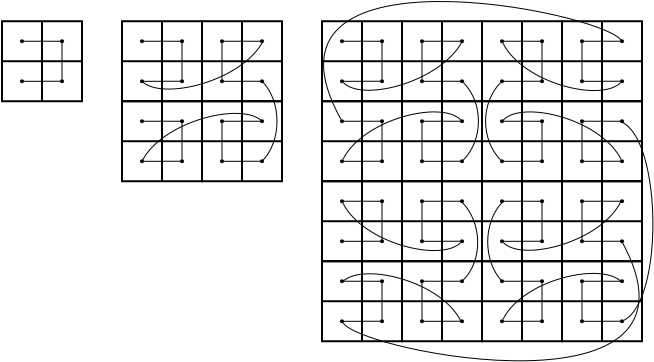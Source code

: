 <?xml version="1.0" encoding="UTF-8"?>
<dia:diagram xmlns:dia="http://www.lysator.liu.se/~alla/dia/">
  <dia:layer name="Background" visible="true" active="true">
    <dia:group>
      <dia:object type="Standard - Box" version="0" id="O0">
        <dia:attribute name="obj_pos">
          <dia:point val="28,12"/>
        </dia:attribute>
        <dia:attribute name="obj_bb">
          <dia:rectangle val="27.95,11.95;32.05,16.05"/>
        </dia:attribute>
        <dia:attribute name="elem_corner">
          <dia:point val="28,12"/>
        </dia:attribute>
        <dia:attribute name="elem_width">
          <dia:real val="4"/>
        </dia:attribute>
        <dia:attribute name="elem_height">
          <dia:real val="4"/>
        </dia:attribute>
        <dia:attribute name="border_width">
          <dia:real val="0.1"/>
        </dia:attribute>
        <dia:attribute name="show_background">
          <dia:boolean val="false"/>
        </dia:attribute>
      </dia:object>
      <dia:object type="Standard - Line" version="0" id="O1">
        <dia:attribute name="obj_pos">
          <dia:point val="30,12"/>
        </dia:attribute>
        <dia:attribute name="obj_bb">
          <dia:rectangle val="29.95,11.95;30.05,16.05"/>
        </dia:attribute>
        <dia:attribute name="conn_endpoints">
          <dia:point val="30,12"/>
          <dia:point val="30,16"/>
        </dia:attribute>
        <dia:attribute name="numcp">
          <dia:int val="1"/>
        </dia:attribute>
        <dia:connections>
          <dia:connection handle="0" to="O0" connection="1"/>
          <dia:connection handle="1" to="O0" connection="6"/>
        </dia:connections>
      </dia:object>
      <dia:object type="Standard - Line" version="0" id="O2">
        <dia:attribute name="obj_pos">
          <dia:point val="28,14"/>
        </dia:attribute>
        <dia:attribute name="obj_bb">
          <dia:rectangle val="27.95,13.95;32.05,14.05"/>
        </dia:attribute>
        <dia:attribute name="conn_endpoints">
          <dia:point val="28,14"/>
          <dia:point val="32,14"/>
        </dia:attribute>
        <dia:attribute name="numcp">
          <dia:int val="1"/>
        </dia:attribute>
        <dia:connections>
          <dia:connection handle="0" to="O0" connection="3"/>
          <dia:connection handle="1" to="O0" connection="4"/>
        </dia:connections>
      </dia:object>
      <dia:object type="Standard - Ellipse" version="0" id="O3">
        <dia:attribute name="obj_pos">
          <dia:point val="28.95,12.95"/>
        </dia:attribute>
        <dia:attribute name="obj_bb">
          <dia:rectangle val="28.9,12.9;29.1,13.1"/>
        </dia:attribute>
        <dia:attribute name="elem_corner">
          <dia:point val="28.95,12.95"/>
        </dia:attribute>
        <dia:attribute name="elem_width">
          <dia:real val="0.1"/>
        </dia:attribute>
        <dia:attribute name="elem_height">
          <dia:real val="0.1"/>
        </dia:attribute>
        <dia:attribute name="border_width">
          <dia:real val="0.1"/>
        </dia:attribute>
        <dia:attribute name="inner_color">
          <dia:color val="#000000"/>
        </dia:attribute>
      </dia:object>
      <dia:object type="Standard - Ellipse" version="0" id="O4">
        <dia:attribute name="obj_pos">
          <dia:point val="30.951,12.949"/>
        </dia:attribute>
        <dia:attribute name="obj_bb">
          <dia:rectangle val="30.901,12.899;31.101,13.099"/>
        </dia:attribute>
        <dia:attribute name="elem_corner">
          <dia:point val="30.951,12.949"/>
        </dia:attribute>
        <dia:attribute name="elem_width">
          <dia:real val="0.1"/>
        </dia:attribute>
        <dia:attribute name="elem_height">
          <dia:real val="0.1"/>
        </dia:attribute>
        <dia:attribute name="border_width">
          <dia:real val="0.1"/>
        </dia:attribute>
        <dia:attribute name="inner_color">
          <dia:color val="#000000"/>
        </dia:attribute>
      </dia:object>
      <dia:object type="Standard - Ellipse" version="0" id="O5">
        <dia:attribute name="obj_pos">
          <dia:point val="28.95,14.952"/>
        </dia:attribute>
        <dia:attribute name="obj_bb">
          <dia:rectangle val="28.9,14.902;29.1,15.102"/>
        </dia:attribute>
        <dia:attribute name="elem_corner">
          <dia:point val="28.95,14.952"/>
        </dia:attribute>
        <dia:attribute name="elem_width">
          <dia:real val="0.1"/>
        </dia:attribute>
        <dia:attribute name="elem_height">
          <dia:real val="0.1"/>
        </dia:attribute>
        <dia:attribute name="border_width">
          <dia:real val="0.1"/>
        </dia:attribute>
        <dia:attribute name="inner_color">
          <dia:color val="#000000"/>
        </dia:attribute>
      </dia:object>
      <dia:object type="Standard - Ellipse" version="0" id="O6">
        <dia:attribute name="obj_pos">
          <dia:point val="30.951,14.951"/>
        </dia:attribute>
        <dia:attribute name="obj_bb">
          <dia:rectangle val="30.901,14.901;31.101,15.101"/>
        </dia:attribute>
        <dia:attribute name="elem_corner">
          <dia:point val="30.951,14.951"/>
        </dia:attribute>
        <dia:attribute name="elem_width">
          <dia:real val="0.1"/>
        </dia:attribute>
        <dia:attribute name="elem_height">
          <dia:real val="0.1"/>
        </dia:attribute>
        <dia:attribute name="border_width">
          <dia:real val="0.1"/>
        </dia:attribute>
        <dia:attribute name="inner_color">
          <dia:color val="#000000"/>
        </dia:attribute>
        <dia:attribute name="aspect">
          <dia:enum val="2"/>
        </dia:attribute>
      </dia:object>
      <dia:object type="Standard - Line" version="0" id="O7">
        <dia:attribute name="obj_pos">
          <dia:point val="29.1,15.002"/>
        </dia:attribute>
        <dia:attribute name="obj_bb">
          <dia:rectangle val="28.975,14.976;31.026,15.027"/>
        </dia:attribute>
        <dia:attribute name="conn_endpoints">
          <dia:point val="29.1,15.002"/>
          <dia:point val="30.901,15.001"/>
        </dia:attribute>
        <dia:attribute name="numcp">
          <dia:int val="1"/>
        </dia:attribute>
        <dia:attribute name="line_width">
          <dia:real val="0.05"/>
        </dia:attribute>
        <dia:attribute name="absolute_start_gap">
          <dia:real val="-0.1"/>
        </dia:attribute>
        <dia:attribute name="absolute_end_gap">
          <dia:real val="-0.1"/>
        </dia:attribute>
        <dia:connections>
          <dia:connection handle="0" to="O5" connection="8"/>
          <dia:connection handle="1" to="O6" connection="8"/>
        </dia:connections>
      </dia:object>
      <dia:object type="Standard - Line" version="0" id="O8">
        <dia:attribute name="obj_pos">
          <dia:point val="29.1,13.0"/>
        </dia:attribute>
        <dia:attribute name="obj_bb">
          <dia:rectangle val="28.975,12.974;31.026,13.025"/>
        </dia:attribute>
        <dia:attribute name="conn_endpoints">
          <dia:point val="29.1,13.0"/>
          <dia:point val="30.901,12.999"/>
        </dia:attribute>
        <dia:attribute name="numcp">
          <dia:int val="1"/>
        </dia:attribute>
        <dia:attribute name="line_width">
          <dia:real val="0.05"/>
        </dia:attribute>
        <dia:attribute name="absolute_start_gap">
          <dia:real val="-0.1"/>
        </dia:attribute>
        <dia:attribute name="absolute_end_gap">
          <dia:real val="-0.1"/>
        </dia:attribute>
        <dia:connections>
          <dia:connection handle="0" to="O3" connection="8"/>
          <dia:connection handle="1" to="O4" connection="8"/>
        </dia:connections>
      </dia:object>
      <dia:object type="Standard - Line" version="0" id="O9">
        <dia:attribute name="obj_pos">
          <dia:point val="31.001,13.099"/>
        </dia:attribute>
        <dia:attribute name="obj_bb">
          <dia:rectangle val="30.976,12.974;31.026,15.026"/>
        </dia:attribute>
        <dia:attribute name="conn_endpoints">
          <dia:point val="31.001,13.099"/>
          <dia:point val="31.001,14.901"/>
        </dia:attribute>
        <dia:attribute name="numcp">
          <dia:int val="1"/>
        </dia:attribute>
        <dia:attribute name="line_width">
          <dia:real val="0.05"/>
        </dia:attribute>
        <dia:attribute name="absolute_start_gap">
          <dia:real val="-0.1"/>
        </dia:attribute>
        <dia:attribute name="absolute_end_gap">
          <dia:real val="-0.1"/>
        </dia:attribute>
        <dia:connections>
          <dia:connection handle="0" to="O4" connection="8"/>
          <dia:connection handle="1" to="O6" connection="8"/>
        </dia:connections>
      </dia:object>
    </dia:group>
    <dia:object type="Standard - Box" version="0" id="O10">
      <dia:attribute name="obj_pos">
        <dia:point val="32,12"/>
      </dia:attribute>
      <dia:attribute name="obj_bb">
        <dia:rectangle val="31.95,11.95;36.05,16.05"/>
      </dia:attribute>
      <dia:attribute name="elem_corner">
        <dia:point val="32,12"/>
      </dia:attribute>
      <dia:attribute name="elem_width">
        <dia:real val="4"/>
      </dia:attribute>
      <dia:attribute name="elem_height">
        <dia:real val="4"/>
      </dia:attribute>
      <dia:attribute name="border_width">
        <dia:real val="0.1"/>
      </dia:attribute>
      <dia:attribute name="show_background">
        <dia:boolean val="false"/>
      </dia:attribute>
    </dia:object>
    <dia:object type="Standard - Line" version="0" id="O11">
      <dia:attribute name="obj_pos">
        <dia:point val="34,12"/>
      </dia:attribute>
      <dia:attribute name="obj_bb">
        <dia:rectangle val="33.95,11.95;34.05,16.05"/>
      </dia:attribute>
      <dia:attribute name="conn_endpoints">
        <dia:point val="34,12"/>
        <dia:point val="34,16"/>
      </dia:attribute>
      <dia:attribute name="numcp">
        <dia:int val="1"/>
      </dia:attribute>
      <dia:connections>
        <dia:connection handle="0" to="O10" connection="1"/>
        <dia:connection handle="1" to="O10" connection="6"/>
      </dia:connections>
    </dia:object>
    <dia:object type="Standard - Line" version="0" id="O12">
      <dia:attribute name="obj_pos">
        <dia:point val="32,14"/>
      </dia:attribute>
      <dia:attribute name="obj_bb">
        <dia:rectangle val="31.95,13.95;36.05,14.05"/>
      </dia:attribute>
      <dia:attribute name="conn_endpoints">
        <dia:point val="32,14"/>
        <dia:point val="36,14"/>
      </dia:attribute>
      <dia:attribute name="numcp">
        <dia:int val="1"/>
      </dia:attribute>
      <dia:connections>
        <dia:connection handle="0" to="O10" connection="3"/>
        <dia:connection handle="1" to="O10" connection="4"/>
      </dia:connections>
    </dia:object>
    <dia:object type="Standard - Ellipse" version="0" id="O13">
      <dia:attribute name="obj_pos">
        <dia:point val="32.95,12.95"/>
      </dia:attribute>
      <dia:attribute name="obj_bb">
        <dia:rectangle val="32.9,12.9;33.1,13.1"/>
      </dia:attribute>
      <dia:attribute name="elem_corner">
        <dia:point val="32.95,12.95"/>
      </dia:attribute>
      <dia:attribute name="elem_width">
        <dia:real val="0.1"/>
      </dia:attribute>
      <dia:attribute name="elem_height">
        <dia:real val="0.1"/>
      </dia:attribute>
      <dia:attribute name="border_width">
        <dia:real val="0.1"/>
      </dia:attribute>
      <dia:attribute name="inner_color">
        <dia:color val="#000000"/>
      </dia:attribute>
    </dia:object>
    <dia:object type="Standard - Ellipse" version="0" id="O14">
      <dia:attribute name="obj_pos">
        <dia:point val="34.951,12.949"/>
      </dia:attribute>
      <dia:attribute name="obj_bb">
        <dia:rectangle val="34.901,12.899;35.101,13.099"/>
      </dia:attribute>
      <dia:attribute name="elem_corner">
        <dia:point val="34.951,12.949"/>
      </dia:attribute>
      <dia:attribute name="elem_width">
        <dia:real val="0.1"/>
      </dia:attribute>
      <dia:attribute name="elem_height">
        <dia:real val="0.1"/>
      </dia:attribute>
      <dia:attribute name="border_width">
        <dia:real val="0.1"/>
      </dia:attribute>
      <dia:attribute name="inner_color">
        <dia:color val="#000000"/>
      </dia:attribute>
    </dia:object>
    <dia:object type="Standard - Ellipse" version="0" id="O15">
      <dia:attribute name="obj_pos">
        <dia:point val="32.95,14.952"/>
      </dia:attribute>
      <dia:attribute name="obj_bb">
        <dia:rectangle val="32.9,14.902;33.1,15.102"/>
      </dia:attribute>
      <dia:attribute name="elem_corner">
        <dia:point val="32.95,14.952"/>
      </dia:attribute>
      <dia:attribute name="elem_width">
        <dia:real val="0.1"/>
      </dia:attribute>
      <dia:attribute name="elem_height">
        <dia:real val="0.1"/>
      </dia:attribute>
      <dia:attribute name="border_width">
        <dia:real val="0.1"/>
      </dia:attribute>
      <dia:attribute name="inner_color">
        <dia:color val="#000000"/>
      </dia:attribute>
    </dia:object>
    <dia:object type="Standard - Ellipse" version="0" id="O16">
      <dia:attribute name="obj_pos">
        <dia:point val="34.951,14.951"/>
      </dia:attribute>
      <dia:attribute name="obj_bb">
        <dia:rectangle val="34.901,14.901;35.101,15.101"/>
      </dia:attribute>
      <dia:attribute name="elem_corner">
        <dia:point val="34.951,14.951"/>
      </dia:attribute>
      <dia:attribute name="elem_width">
        <dia:real val="0.1"/>
      </dia:attribute>
      <dia:attribute name="elem_height">
        <dia:real val="0.1"/>
      </dia:attribute>
      <dia:attribute name="border_width">
        <dia:real val="0.1"/>
      </dia:attribute>
      <dia:attribute name="inner_color">
        <dia:color val="#000000"/>
      </dia:attribute>
      <dia:attribute name="aspect">
        <dia:enum val="2"/>
      </dia:attribute>
    </dia:object>
    <dia:object type="Standard - Line" version="0" id="O17">
      <dia:attribute name="obj_pos">
        <dia:point val="33,14.902"/>
      </dia:attribute>
      <dia:attribute name="obj_bb">
        <dia:rectangle val="32.975,12.975;33.025,15.027"/>
      </dia:attribute>
      <dia:attribute name="conn_endpoints">
        <dia:point val="33,14.902"/>
        <dia:point val="33,13.1"/>
      </dia:attribute>
      <dia:attribute name="numcp">
        <dia:int val="1"/>
      </dia:attribute>
      <dia:attribute name="line_width">
        <dia:real val="0.05"/>
      </dia:attribute>
      <dia:attribute name="absolute_start_gap">
        <dia:real val="-0.1"/>
      </dia:attribute>
      <dia:attribute name="absolute_end_gap">
        <dia:real val="-0.1"/>
      </dia:attribute>
      <dia:connections>
        <dia:connection handle="0" to="O15" connection="8"/>
        <dia:connection handle="1" to="O13" connection="8"/>
      </dia:connections>
    </dia:object>
    <dia:object type="Standard - Line" version="0" id="O18">
      <dia:attribute name="obj_pos">
        <dia:point val="33.1,13.0"/>
      </dia:attribute>
      <dia:attribute name="obj_bb">
        <dia:rectangle val="32.975,12.974;35.026,13.025"/>
      </dia:attribute>
      <dia:attribute name="conn_endpoints">
        <dia:point val="33.1,13.0"/>
        <dia:point val="34.901,12.999"/>
      </dia:attribute>
      <dia:attribute name="numcp">
        <dia:int val="1"/>
      </dia:attribute>
      <dia:attribute name="line_width">
        <dia:real val="0.05"/>
      </dia:attribute>
      <dia:attribute name="absolute_start_gap">
        <dia:real val="-0.1"/>
      </dia:attribute>
      <dia:attribute name="absolute_end_gap">
        <dia:real val="-0.1"/>
      </dia:attribute>
      <dia:connections>
        <dia:connection handle="0" to="O13" connection="8"/>
        <dia:connection handle="1" to="O14" connection="8"/>
      </dia:connections>
    </dia:object>
    <dia:object type="Standard - Line" version="0" id="O19">
      <dia:attribute name="obj_pos">
        <dia:point val="33.1,15.002"/>
      </dia:attribute>
      <dia:attribute name="obj_bb">
        <dia:rectangle val="32.975,14.976;35.026,15.027"/>
      </dia:attribute>
      <dia:attribute name="conn_endpoints">
        <dia:point val="33.1,15.002"/>
        <dia:point val="34.901,15.001"/>
      </dia:attribute>
      <dia:attribute name="numcp">
        <dia:int val="1"/>
      </dia:attribute>
      <dia:attribute name="line_width">
        <dia:real val="0.05"/>
      </dia:attribute>
      <dia:attribute name="absolute_start_gap">
        <dia:real val="-0.1"/>
      </dia:attribute>
      <dia:attribute name="absolute_end_gap">
        <dia:real val="-0.1"/>
      </dia:attribute>
      <dia:connections>
        <dia:connection handle="0" to="O15" connection="8"/>
        <dia:connection handle="1" to="O16" connection="8"/>
      </dia:connections>
    </dia:object>
    <dia:group>
      <dia:object type="Standard - Box" version="0" id="O20">
        <dia:attribute name="obj_pos">
          <dia:point val="28,16"/>
        </dia:attribute>
        <dia:attribute name="obj_bb">
          <dia:rectangle val="27.95,15.95;32.05,20.05"/>
        </dia:attribute>
        <dia:attribute name="elem_corner">
          <dia:point val="28,16"/>
        </dia:attribute>
        <dia:attribute name="elem_width">
          <dia:real val="4"/>
        </dia:attribute>
        <dia:attribute name="elem_height">
          <dia:real val="4"/>
        </dia:attribute>
        <dia:attribute name="border_width">
          <dia:real val="0.1"/>
        </dia:attribute>
        <dia:attribute name="show_background">
          <dia:boolean val="false"/>
        </dia:attribute>
      </dia:object>
      <dia:object type="Standard - Line" version="0" id="O21">
        <dia:attribute name="obj_pos">
          <dia:point val="30,16"/>
        </dia:attribute>
        <dia:attribute name="obj_bb">
          <dia:rectangle val="29.95,15.95;30.05,20.05"/>
        </dia:attribute>
        <dia:attribute name="conn_endpoints">
          <dia:point val="30,16"/>
          <dia:point val="30,20"/>
        </dia:attribute>
        <dia:attribute name="numcp">
          <dia:int val="1"/>
        </dia:attribute>
        <dia:connections>
          <dia:connection handle="0" to="O20" connection="1"/>
          <dia:connection handle="1" to="O20" connection="6"/>
        </dia:connections>
      </dia:object>
      <dia:object type="Standard - Line" version="0" id="O22">
        <dia:attribute name="obj_pos">
          <dia:point val="28,18"/>
        </dia:attribute>
        <dia:attribute name="obj_bb">
          <dia:rectangle val="27.95,17.95;32.05,18.05"/>
        </dia:attribute>
        <dia:attribute name="conn_endpoints">
          <dia:point val="28,18"/>
          <dia:point val="32,18"/>
        </dia:attribute>
        <dia:attribute name="numcp">
          <dia:int val="1"/>
        </dia:attribute>
        <dia:connections>
          <dia:connection handle="0" to="O20" connection="3"/>
          <dia:connection handle="1" to="O20" connection="4"/>
        </dia:connections>
      </dia:object>
      <dia:object type="Standard - Ellipse" version="0" id="O23">
        <dia:attribute name="obj_pos">
          <dia:point val="28.95,16.95"/>
        </dia:attribute>
        <dia:attribute name="obj_bb">
          <dia:rectangle val="28.9,16.9;29.1,17.1"/>
        </dia:attribute>
        <dia:attribute name="elem_corner">
          <dia:point val="28.95,16.95"/>
        </dia:attribute>
        <dia:attribute name="elem_width">
          <dia:real val="0.1"/>
        </dia:attribute>
        <dia:attribute name="elem_height">
          <dia:real val="0.1"/>
        </dia:attribute>
        <dia:attribute name="border_width">
          <dia:real val="0.1"/>
        </dia:attribute>
        <dia:attribute name="inner_color">
          <dia:color val="#000000"/>
        </dia:attribute>
      </dia:object>
      <dia:object type="Standard - Ellipse" version="0" id="O24">
        <dia:attribute name="obj_pos">
          <dia:point val="30.951,16.949"/>
        </dia:attribute>
        <dia:attribute name="obj_bb">
          <dia:rectangle val="30.901,16.899;31.101,17.099"/>
        </dia:attribute>
        <dia:attribute name="elem_corner">
          <dia:point val="30.951,16.949"/>
        </dia:attribute>
        <dia:attribute name="elem_width">
          <dia:real val="0.1"/>
        </dia:attribute>
        <dia:attribute name="elem_height">
          <dia:real val="0.1"/>
        </dia:attribute>
        <dia:attribute name="border_width">
          <dia:real val="0.1"/>
        </dia:attribute>
        <dia:attribute name="inner_color">
          <dia:color val="#000000"/>
        </dia:attribute>
      </dia:object>
      <dia:object type="Standard - Ellipse" version="0" id="O25">
        <dia:attribute name="obj_pos">
          <dia:point val="28.95,18.952"/>
        </dia:attribute>
        <dia:attribute name="obj_bb">
          <dia:rectangle val="28.9,18.902;29.1,19.102"/>
        </dia:attribute>
        <dia:attribute name="elem_corner">
          <dia:point val="28.95,18.952"/>
        </dia:attribute>
        <dia:attribute name="elem_width">
          <dia:real val="0.1"/>
        </dia:attribute>
        <dia:attribute name="elem_height">
          <dia:real val="0.1"/>
        </dia:attribute>
        <dia:attribute name="border_width">
          <dia:real val="0.1"/>
        </dia:attribute>
        <dia:attribute name="inner_color">
          <dia:color val="#000000"/>
        </dia:attribute>
      </dia:object>
      <dia:object type="Standard - Ellipse" version="0" id="O26">
        <dia:attribute name="obj_pos">
          <dia:point val="30.951,18.951"/>
        </dia:attribute>
        <dia:attribute name="obj_bb">
          <dia:rectangle val="30.901,18.901;31.101,19.101"/>
        </dia:attribute>
        <dia:attribute name="elem_corner">
          <dia:point val="30.951,18.951"/>
        </dia:attribute>
        <dia:attribute name="elem_width">
          <dia:real val="0.1"/>
        </dia:attribute>
        <dia:attribute name="elem_height">
          <dia:real val="0.1"/>
        </dia:attribute>
        <dia:attribute name="border_width">
          <dia:real val="0.1"/>
        </dia:attribute>
        <dia:attribute name="inner_color">
          <dia:color val="#000000"/>
        </dia:attribute>
        <dia:attribute name="aspect">
          <dia:enum val="2"/>
        </dia:attribute>
      </dia:object>
      <dia:object type="Standard - Line" version="0" id="O27">
        <dia:attribute name="obj_pos">
          <dia:point val="29.1,19.002"/>
        </dia:attribute>
        <dia:attribute name="obj_bb">
          <dia:rectangle val="28.975,18.976;31.026,19.027"/>
        </dia:attribute>
        <dia:attribute name="conn_endpoints">
          <dia:point val="29.1,19.002"/>
          <dia:point val="30.901,19.001"/>
        </dia:attribute>
        <dia:attribute name="numcp">
          <dia:int val="1"/>
        </dia:attribute>
        <dia:attribute name="line_width">
          <dia:real val="0.05"/>
        </dia:attribute>
        <dia:attribute name="absolute_start_gap">
          <dia:real val="-0.1"/>
        </dia:attribute>
        <dia:attribute name="absolute_end_gap">
          <dia:real val="-0.1"/>
        </dia:attribute>
        <dia:connections>
          <dia:connection handle="0" to="O25" connection="8"/>
          <dia:connection handle="1" to="O26" connection="8"/>
        </dia:connections>
      </dia:object>
      <dia:object type="Standard - Line" version="0" id="O28">
        <dia:attribute name="obj_pos">
          <dia:point val="29.1,17.0"/>
        </dia:attribute>
        <dia:attribute name="obj_bb">
          <dia:rectangle val="28.975,16.974;31.026,17.025"/>
        </dia:attribute>
        <dia:attribute name="conn_endpoints">
          <dia:point val="29.1,17.0"/>
          <dia:point val="30.901,16.999"/>
        </dia:attribute>
        <dia:attribute name="numcp">
          <dia:int val="1"/>
        </dia:attribute>
        <dia:attribute name="line_width">
          <dia:real val="0.05"/>
        </dia:attribute>
        <dia:attribute name="absolute_start_gap">
          <dia:real val="-0.1"/>
        </dia:attribute>
        <dia:attribute name="absolute_end_gap">
          <dia:real val="-0.1"/>
        </dia:attribute>
        <dia:connections>
          <dia:connection handle="0" to="O23" connection="8"/>
          <dia:connection handle="1" to="O24" connection="8"/>
        </dia:connections>
      </dia:object>
      <dia:object type="Standard - Line" version="0" id="O29">
        <dia:attribute name="obj_pos">
          <dia:point val="31.001,17.099"/>
        </dia:attribute>
        <dia:attribute name="obj_bb">
          <dia:rectangle val="30.976,16.974;31.026,19.026"/>
        </dia:attribute>
        <dia:attribute name="conn_endpoints">
          <dia:point val="31.001,17.099"/>
          <dia:point val="31.001,18.901"/>
        </dia:attribute>
        <dia:attribute name="numcp">
          <dia:int val="1"/>
        </dia:attribute>
        <dia:attribute name="line_width">
          <dia:real val="0.05"/>
        </dia:attribute>
        <dia:attribute name="absolute_start_gap">
          <dia:real val="-0.1"/>
        </dia:attribute>
        <dia:attribute name="absolute_end_gap">
          <dia:real val="-0.1"/>
        </dia:attribute>
        <dia:connections>
          <dia:connection handle="0" to="O24" connection="8"/>
          <dia:connection handle="1" to="O26" connection="8"/>
        </dia:connections>
      </dia:object>
    </dia:group>
    <dia:object type="Standard - Box" version="0" id="O30">
      <dia:attribute name="obj_pos">
        <dia:point val="32,16"/>
      </dia:attribute>
      <dia:attribute name="obj_bb">
        <dia:rectangle val="31.95,15.95;36.05,20.05"/>
      </dia:attribute>
      <dia:attribute name="elem_corner">
        <dia:point val="32,16"/>
      </dia:attribute>
      <dia:attribute name="elem_width">
        <dia:real val="4"/>
      </dia:attribute>
      <dia:attribute name="elem_height">
        <dia:real val="4"/>
      </dia:attribute>
      <dia:attribute name="border_width">
        <dia:real val="0.1"/>
      </dia:attribute>
      <dia:attribute name="show_background">
        <dia:boolean val="false"/>
      </dia:attribute>
    </dia:object>
    <dia:object type="Standard - Line" version="0" id="O31">
      <dia:attribute name="obj_pos">
        <dia:point val="34,16"/>
      </dia:attribute>
      <dia:attribute name="obj_bb">
        <dia:rectangle val="33.95,15.95;34.05,20.05"/>
      </dia:attribute>
      <dia:attribute name="conn_endpoints">
        <dia:point val="34,16"/>
        <dia:point val="34,20"/>
      </dia:attribute>
      <dia:attribute name="numcp">
        <dia:int val="1"/>
      </dia:attribute>
      <dia:connections>
        <dia:connection handle="0" to="O30" connection="1"/>
        <dia:connection handle="1" to="O30" connection="6"/>
      </dia:connections>
    </dia:object>
    <dia:object type="Standard - Line" version="0" id="O32">
      <dia:attribute name="obj_pos">
        <dia:point val="32,18"/>
      </dia:attribute>
      <dia:attribute name="obj_bb">
        <dia:rectangle val="31.95,17.95;36.05,18.05"/>
      </dia:attribute>
      <dia:attribute name="conn_endpoints">
        <dia:point val="32,18"/>
        <dia:point val="36,18"/>
      </dia:attribute>
      <dia:attribute name="numcp">
        <dia:int val="1"/>
      </dia:attribute>
      <dia:connections>
        <dia:connection handle="0" to="O30" connection="3"/>
        <dia:connection handle="1" to="O30" connection="4"/>
      </dia:connections>
    </dia:object>
    <dia:object type="Standard - Ellipse" version="0" id="O33">
      <dia:attribute name="obj_pos">
        <dia:point val="32.95,16.95"/>
      </dia:attribute>
      <dia:attribute name="obj_bb">
        <dia:rectangle val="32.9,16.9;33.1,17.1"/>
      </dia:attribute>
      <dia:attribute name="elem_corner">
        <dia:point val="32.95,16.95"/>
      </dia:attribute>
      <dia:attribute name="elem_width">
        <dia:real val="0.1"/>
      </dia:attribute>
      <dia:attribute name="elem_height">
        <dia:real val="0.1"/>
      </dia:attribute>
      <dia:attribute name="border_width">
        <dia:real val="0.1"/>
      </dia:attribute>
      <dia:attribute name="inner_color">
        <dia:color val="#000000"/>
      </dia:attribute>
    </dia:object>
    <dia:object type="Standard - Ellipse" version="0" id="O34">
      <dia:attribute name="obj_pos">
        <dia:point val="34.951,16.949"/>
      </dia:attribute>
      <dia:attribute name="obj_bb">
        <dia:rectangle val="34.901,16.899;35.101,17.099"/>
      </dia:attribute>
      <dia:attribute name="elem_corner">
        <dia:point val="34.951,16.949"/>
      </dia:attribute>
      <dia:attribute name="elem_width">
        <dia:real val="0.1"/>
      </dia:attribute>
      <dia:attribute name="elem_height">
        <dia:real val="0.1"/>
      </dia:attribute>
      <dia:attribute name="border_width">
        <dia:real val="0.1"/>
      </dia:attribute>
      <dia:attribute name="inner_color">
        <dia:color val="#000000"/>
      </dia:attribute>
    </dia:object>
    <dia:object type="Standard - Ellipse" version="0" id="O35">
      <dia:attribute name="obj_pos">
        <dia:point val="32.95,18.952"/>
      </dia:attribute>
      <dia:attribute name="obj_bb">
        <dia:rectangle val="32.9,18.902;33.1,19.102"/>
      </dia:attribute>
      <dia:attribute name="elem_corner">
        <dia:point val="32.95,18.952"/>
      </dia:attribute>
      <dia:attribute name="elem_width">
        <dia:real val="0.1"/>
      </dia:attribute>
      <dia:attribute name="elem_height">
        <dia:real val="0.1"/>
      </dia:attribute>
      <dia:attribute name="border_width">
        <dia:real val="0.1"/>
      </dia:attribute>
      <dia:attribute name="inner_color">
        <dia:color val="#000000"/>
      </dia:attribute>
    </dia:object>
    <dia:object type="Standard - Ellipse" version="0" id="O36">
      <dia:attribute name="obj_pos">
        <dia:point val="34.951,18.951"/>
      </dia:attribute>
      <dia:attribute name="obj_bb">
        <dia:rectangle val="34.901,18.901;35.101,19.101"/>
      </dia:attribute>
      <dia:attribute name="elem_corner">
        <dia:point val="34.951,18.951"/>
      </dia:attribute>
      <dia:attribute name="elem_width">
        <dia:real val="0.1"/>
      </dia:attribute>
      <dia:attribute name="elem_height">
        <dia:real val="0.1"/>
      </dia:attribute>
      <dia:attribute name="border_width">
        <dia:real val="0.1"/>
      </dia:attribute>
      <dia:attribute name="inner_color">
        <dia:color val="#000000"/>
      </dia:attribute>
      <dia:attribute name="aspect">
        <dia:enum val="2"/>
      </dia:attribute>
    </dia:object>
    <dia:object type="Standard - Line" version="0" id="O37">
      <dia:attribute name="obj_pos">
        <dia:point val="33,18.902"/>
      </dia:attribute>
      <dia:attribute name="obj_bb">
        <dia:rectangle val="32.975,16.975;33.025,19.027"/>
      </dia:attribute>
      <dia:attribute name="conn_endpoints">
        <dia:point val="33,18.902"/>
        <dia:point val="33,17.1"/>
      </dia:attribute>
      <dia:attribute name="numcp">
        <dia:int val="1"/>
      </dia:attribute>
      <dia:attribute name="line_width">
        <dia:real val="0.05"/>
      </dia:attribute>
      <dia:attribute name="absolute_start_gap">
        <dia:real val="-0.1"/>
      </dia:attribute>
      <dia:attribute name="absolute_end_gap">
        <dia:real val="-0.1"/>
      </dia:attribute>
      <dia:connections>
        <dia:connection handle="0" to="O35" connection="8"/>
        <dia:connection handle="1" to="O33" connection="8"/>
      </dia:connections>
    </dia:object>
    <dia:object type="Standard - Line" version="0" id="O38">
      <dia:attribute name="obj_pos">
        <dia:point val="33.1,17.0"/>
      </dia:attribute>
      <dia:attribute name="obj_bb">
        <dia:rectangle val="32.975,16.974;35.026,17.025"/>
      </dia:attribute>
      <dia:attribute name="conn_endpoints">
        <dia:point val="33.1,17.0"/>
        <dia:point val="34.901,16.999"/>
      </dia:attribute>
      <dia:attribute name="numcp">
        <dia:int val="1"/>
      </dia:attribute>
      <dia:attribute name="line_width">
        <dia:real val="0.05"/>
      </dia:attribute>
      <dia:attribute name="absolute_start_gap">
        <dia:real val="-0.1"/>
      </dia:attribute>
      <dia:attribute name="absolute_end_gap">
        <dia:real val="-0.1"/>
      </dia:attribute>
      <dia:connections>
        <dia:connection handle="0" to="O33" connection="8"/>
        <dia:connection handle="1" to="O34" connection="8"/>
      </dia:connections>
    </dia:object>
    <dia:object type="Standard - Line" version="0" id="O39">
      <dia:attribute name="obj_pos">
        <dia:point val="33.1,19.002"/>
      </dia:attribute>
      <dia:attribute name="obj_bb">
        <dia:rectangle val="32.975,18.976;35.026,19.027"/>
      </dia:attribute>
      <dia:attribute name="conn_endpoints">
        <dia:point val="33.1,19.002"/>
        <dia:point val="34.901,19.001"/>
      </dia:attribute>
      <dia:attribute name="numcp">
        <dia:int val="1"/>
      </dia:attribute>
      <dia:attribute name="line_width">
        <dia:real val="0.05"/>
      </dia:attribute>
      <dia:attribute name="absolute_start_gap">
        <dia:real val="-0.1"/>
      </dia:attribute>
      <dia:attribute name="absolute_end_gap">
        <dia:real val="-0.1"/>
      </dia:attribute>
      <dia:connections>
        <dia:connection handle="0" to="O35" connection="8"/>
        <dia:connection handle="1" to="O36" connection="8"/>
      </dia:connections>
    </dia:object>
    <dia:group>
      <dia:object type="Standard - Box" version="0" id="O40">
        <dia:attribute name="obj_pos">
          <dia:point val="36,12"/>
        </dia:attribute>
        <dia:attribute name="obj_bb">
          <dia:rectangle val="35.95,11.95;40.05,16.05"/>
        </dia:attribute>
        <dia:attribute name="elem_corner">
          <dia:point val="36,12"/>
        </dia:attribute>
        <dia:attribute name="elem_width">
          <dia:real val="4"/>
        </dia:attribute>
        <dia:attribute name="elem_height">
          <dia:real val="4"/>
        </dia:attribute>
        <dia:attribute name="border_width">
          <dia:real val="0.1"/>
        </dia:attribute>
        <dia:attribute name="show_background">
          <dia:boolean val="false"/>
        </dia:attribute>
      </dia:object>
      <dia:object type="Standard - Line" version="0" id="O41">
        <dia:attribute name="obj_pos">
          <dia:point val="38,12"/>
        </dia:attribute>
        <dia:attribute name="obj_bb">
          <dia:rectangle val="37.95,11.95;38.05,16.05"/>
        </dia:attribute>
        <dia:attribute name="conn_endpoints">
          <dia:point val="38,12"/>
          <dia:point val="38,16"/>
        </dia:attribute>
        <dia:attribute name="numcp">
          <dia:int val="1"/>
        </dia:attribute>
        <dia:connections>
          <dia:connection handle="0" to="O40" connection="1"/>
          <dia:connection handle="1" to="O40" connection="6"/>
        </dia:connections>
      </dia:object>
      <dia:object type="Standard - Line" version="0" id="O42">
        <dia:attribute name="obj_pos">
          <dia:point val="36,14"/>
        </dia:attribute>
        <dia:attribute name="obj_bb">
          <dia:rectangle val="35.95,13.95;40.05,14.05"/>
        </dia:attribute>
        <dia:attribute name="conn_endpoints">
          <dia:point val="36,14"/>
          <dia:point val="40,14"/>
        </dia:attribute>
        <dia:attribute name="numcp">
          <dia:int val="1"/>
        </dia:attribute>
        <dia:connections>
          <dia:connection handle="0" to="O40" connection="3"/>
          <dia:connection handle="1" to="O40" connection="4"/>
        </dia:connections>
      </dia:object>
      <dia:object type="Standard - Ellipse" version="0" id="O43">
        <dia:attribute name="obj_pos">
          <dia:point val="36.95,12.95"/>
        </dia:attribute>
        <dia:attribute name="obj_bb">
          <dia:rectangle val="36.9,12.9;37.1,13.1"/>
        </dia:attribute>
        <dia:attribute name="elem_corner">
          <dia:point val="36.95,12.95"/>
        </dia:attribute>
        <dia:attribute name="elem_width">
          <dia:real val="0.1"/>
        </dia:attribute>
        <dia:attribute name="elem_height">
          <dia:real val="0.1"/>
        </dia:attribute>
        <dia:attribute name="border_width">
          <dia:real val="0.1"/>
        </dia:attribute>
        <dia:attribute name="inner_color">
          <dia:color val="#000000"/>
        </dia:attribute>
      </dia:object>
      <dia:object type="Standard - Ellipse" version="0" id="O44">
        <dia:attribute name="obj_pos">
          <dia:point val="38.951,12.949"/>
        </dia:attribute>
        <dia:attribute name="obj_bb">
          <dia:rectangle val="38.901,12.899;39.101,13.099"/>
        </dia:attribute>
        <dia:attribute name="elem_corner">
          <dia:point val="38.951,12.949"/>
        </dia:attribute>
        <dia:attribute name="elem_width">
          <dia:real val="0.1"/>
        </dia:attribute>
        <dia:attribute name="elem_height">
          <dia:real val="0.1"/>
        </dia:attribute>
        <dia:attribute name="border_width">
          <dia:real val="0.1"/>
        </dia:attribute>
        <dia:attribute name="inner_color">
          <dia:color val="#000000"/>
        </dia:attribute>
      </dia:object>
      <dia:object type="Standard - Ellipse" version="0" id="O45">
        <dia:attribute name="obj_pos">
          <dia:point val="36.95,14.952"/>
        </dia:attribute>
        <dia:attribute name="obj_bb">
          <dia:rectangle val="36.9,14.902;37.1,15.102"/>
        </dia:attribute>
        <dia:attribute name="elem_corner">
          <dia:point val="36.95,14.952"/>
        </dia:attribute>
        <dia:attribute name="elem_width">
          <dia:real val="0.1"/>
        </dia:attribute>
        <dia:attribute name="elem_height">
          <dia:real val="0.1"/>
        </dia:attribute>
        <dia:attribute name="border_width">
          <dia:real val="0.1"/>
        </dia:attribute>
        <dia:attribute name="inner_color">
          <dia:color val="#000000"/>
        </dia:attribute>
      </dia:object>
      <dia:object type="Standard - Ellipse" version="0" id="O46">
        <dia:attribute name="obj_pos">
          <dia:point val="38.951,14.951"/>
        </dia:attribute>
        <dia:attribute name="obj_bb">
          <dia:rectangle val="38.901,14.901;39.101,15.101"/>
        </dia:attribute>
        <dia:attribute name="elem_corner">
          <dia:point val="38.951,14.951"/>
        </dia:attribute>
        <dia:attribute name="elem_width">
          <dia:real val="0.1"/>
        </dia:attribute>
        <dia:attribute name="elem_height">
          <dia:real val="0.1"/>
        </dia:attribute>
        <dia:attribute name="border_width">
          <dia:real val="0.1"/>
        </dia:attribute>
        <dia:attribute name="inner_color">
          <dia:color val="#000000"/>
        </dia:attribute>
        <dia:attribute name="aspect">
          <dia:enum val="2"/>
        </dia:attribute>
      </dia:object>
      <dia:object type="Standard - Line" version="0" id="O47">
        <dia:attribute name="obj_pos">
          <dia:point val="37.1,15.002"/>
        </dia:attribute>
        <dia:attribute name="obj_bb">
          <dia:rectangle val="36.975,14.976;39.026,15.027"/>
        </dia:attribute>
        <dia:attribute name="conn_endpoints">
          <dia:point val="37.1,15.002"/>
          <dia:point val="38.901,15.001"/>
        </dia:attribute>
        <dia:attribute name="numcp">
          <dia:int val="1"/>
        </dia:attribute>
        <dia:attribute name="line_width">
          <dia:real val="0.05"/>
        </dia:attribute>
        <dia:attribute name="absolute_start_gap">
          <dia:real val="-0.1"/>
        </dia:attribute>
        <dia:attribute name="absolute_end_gap">
          <dia:real val="-0.1"/>
        </dia:attribute>
        <dia:connections>
          <dia:connection handle="0" to="O45" connection="8"/>
          <dia:connection handle="1" to="O46" connection="8"/>
        </dia:connections>
      </dia:object>
      <dia:object type="Standard - Line" version="0" id="O48">
        <dia:attribute name="obj_pos">
          <dia:point val="37.1,13.0"/>
        </dia:attribute>
        <dia:attribute name="obj_bb">
          <dia:rectangle val="36.975,12.974;39.026,13.025"/>
        </dia:attribute>
        <dia:attribute name="conn_endpoints">
          <dia:point val="37.1,13.0"/>
          <dia:point val="38.901,12.999"/>
        </dia:attribute>
        <dia:attribute name="numcp">
          <dia:int val="1"/>
        </dia:attribute>
        <dia:attribute name="line_width">
          <dia:real val="0.05"/>
        </dia:attribute>
        <dia:attribute name="absolute_start_gap">
          <dia:real val="-0.1"/>
        </dia:attribute>
        <dia:attribute name="absolute_end_gap">
          <dia:real val="-0.1"/>
        </dia:attribute>
        <dia:connections>
          <dia:connection handle="0" to="O43" connection="8"/>
          <dia:connection handle="1" to="O44" connection="8"/>
        </dia:connections>
      </dia:object>
      <dia:object type="Standard - Line" version="0" id="O49">
        <dia:attribute name="obj_pos">
          <dia:point val="39.001,13.099"/>
        </dia:attribute>
        <dia:attribute name="obj_bb">
          <dia:rectangle val="38.976,12.974;39.026,15.026"/>
        </dia:attribute>
        <dia:attribute name="conn_endpoints">
          <dia:point val="39.001,13.099"/>
          <dia:point val="39.001,14.901"/>
        </dia:attribute>
        <dia:attribute name="numcp">
          <dia:int val="1"/>
        </dia:attribute>
        <dia:attribute name="line_width">
          <dia:real val="0.05"/>
        </dia:attribute>
        <dia:attribute name="absolute_start_gap">
          <dia:real val="-0.1"/>
        </dia:attribute>
        <dia:attribute name="absolute_end_gap">
          <dia:real val="-0.1"/>
        </dia:attribute>
        <dia:connections>
          <dia:connection handle="0" to="O44" connection="8"/>
          <dia:connection handle="1" to="O46" connection="8"/>
        </dia:connections>
      </dia:object>
    </dia:group>
    <dia:group>
      <dia:object type="Standard - Box" version="0" id="O50">
        <dia:attribute name="obj_pos">
          <dia:point val="40,12"/>
        </dia:attribute>
        <dia:attribute name="obj_bb">
          <dia:rectangle val="39.95,11.95;44.05,16.05"/>
        </dia:attribute>
        <dia:attribute name="elem_corner">
          <dia:point val="40,12"/>
        </dia:attribute>
        <dia:attribute name="elem_width">
          <dia:real val="4"/>
        </dia:attribute>
        <dia:attribute name="elem_height">
          <dia:real val="4"/>
        </dia:attribute>
        <dia:attribute name="border_width">
          <dia:real val="0.1"/>
        </dia:attribute>
        <dia:attribute name="show_background">
          <dia:boolean val="false"/>
        </dia:attribute>
      </dia:object>
      <dia:object type="Standard - Line" version="0" id="O51">
        <dia:attribute name="obj_pos">
          <dia:point val="42,12"/>
        </dia:attribute>
        <dia:attribute name="obj_bb">
          <dia:rectangle val="41.95,11.95;42.05,16.05"/>
        </dia:attribute>
        <dia:attribute name="conn_endpoints">
          <dia:point val="42,12"/>
          <dia:point val="42,16"/>
        </dia:attribute>
        <dia:attribute name="numcp">
          <dia:int val="1"/>
        </dia:attribute>
        <dia:connections>
          <dia:connection handle="0" to="O50" connection="1"/>
          <dia:connection handle="1" to="O50" connection="6"/>
        </dia:connections>
      </dia:object>
      <dia:object type="Standard - Line" version="0" id="O52">
        <dia:attribute name="obj_pos">
          <dia:point val="40,14"/>
        </dia:attribute>
        <dia:attribute name="obj_bb">
          <dia:rectangle val="39.95,13.95;44.05,14.05"/>
        </dia:attribute>
        <dia:attribute name="conn_endpoints">
          <dia:point val="40,14"/>
          <dia:point val="44,14"/>
        </dia:attribute>
        <dia:attribute name="numcp">
          <dia:int val="1"/>
        </dia:attribute>
        <dia:connections>
          <dia:connection handle="0" to="O50" connection="3"/>
          <dia:connection handle="1" to="O50" connection="4"/>
        </dia:connections>
      </dia:object>
      <dia:object type="Standard - Ellipse" version="0" id="O53">
        <dia:attribute name="obj_pos">
          <dia:point val="40.95,12.95"/>
        </dia:attribute>
        <dia:attribute name="obj_bb">
          <dia:rectangle val="40.9,12.9;41.1,13.1"/>
        </dia:attribute>
        <dia:attribute name="elem_corner">
          <dia:point val="40.95,12.95"/>
        </dia:attribute>
        <dia:attribute name="elem_width">
          <dia:real val="0.1"/>
        </dia:attribute>
        <dia:attribute name="elem_height">
          <dia:real val="0.1"/>
        </dia:attribute>
        <dia:attribute name="border_width">
          <dia:real val="0.1"/>
        </dia:attribute>
        <dia:attribute name="inner_color">
          <dia:color val="#000000"/>
        </dia:attribute>
      </dia:object>
      <dia:object type="Standard - Ellipse" version="0" id="O54">
        <dia:attribute name="obj_pos">
          <dia:point val="42.951,12.949"/>
        </dia:attribute>
        <dia:attribute name="obj_bb">
          <dia:rectangle val="42.901,12.899;43.101,13.099"/>
        </dia:attribute>
        <dia:attribute name="elem_corner">
          <dia:point val="42.951,12.949"/>
        </dia:attribute>
        <dia:attribute name="elem_width">
          <dia:real val="0.1"/>
        </dia:attribute>
        <dia:attribute name="elem_height">
          <dia:real val="0.1"/>
        </dia:attribute>
        <dia:attribute name="border_width">
          <dia:real val="0.1"/>
        </dia:attribute>
        <dia:attribute name="inner_color">
          <dia:color val="#000000"/>
        </dia:attribute>
      </dia:object>
      <dia:object type="Standard - Ellipse" version="0" id="O55">
        <dia:attribute name="obj_pos">
          <dia:point val="40.95,14.952"/>
        </dia:attribute>
        <dia:attribute name="obj_bb">
          <dia:rectangle val="40.9,14.902;41.1,15.102"/>
        </dia:attribute>
        <dia:attribute name="elem_corner">
          <dia:point val="40.95,14.952"/>
        </dia:attribute>
        <dia:attribute name="elem_width">
          <dia:real val="0.1"/>
        </dia:attribute>
        <dia:attribute name="elem_height">
          <dia:real val="0.1"/>
        </dia:attribute>
        <dia:attribute name="border_width">
          <dia:real val="0.1"/>
        </dia:attribute>
        <dia:attribute name="inner_color">
          <dia:color val="#000000"/>
        </dia:attribute>
      </dia:object>
      <dia:object type="Standard - Ellipse" version="0" id="O56">
        <dia:attribute name="obj_pos">
          <dia:point val="42.951,14.951"/>
        </dia:attribute>
        <dia:attribute name="obj_bb">
          <dia:rectangle val="42.901,14.901;43.101,15.101"/>
        </dia:attribute>
        <dia:attribute name="elem_corner">
          <dia:point val="42.951,14.951"/>
        </dia:attribute>
        <dia:attribute name="elem_width">
          <dia:real val="0.1"/>
        </dia:attribute>
        <dia:attribute name="elem_height">
          <dia:real val="0.1"/>
        </dia:attribute>
        <dia:attribute name="border_width">
          <dia:real val="0.1"/>
        </dia:attribute>
        <dia:attribute name="inner_color">
          <dia:color val="#000000"/>
        </dia:attribute>
        <dia:attribute name="aspect">
          <dia:enum val="2"/>
        </dia:attribute>
      </dia:object>
      <dia:object type="Standard - Line" version="0" id="O57">
        <dia:attribute name="obj_pos">
          <dia:point val="41,14.902"/>
        </dia:attribute>
        <dia:attribute name="obj_bb">
          <dia:rectangle val="40.975,12.975;41.025,15.027"/>
        </dia:attribute>
        <dia:attribute name="conn_endpoints">
          <dia:point val="41,14.902"/>
          <dia:point val="41,13.1"/>
        </dia:attribute>
        <dia:attribute name="numcp">
          <dia:int val="1"/>
        </dia:attribute>
        <dia:attribute name="line_width">
          <dia:real val="0.05"/>
        </dia:attribute>
        <dia:attribute name="absolute_start_gap">
          <dia:real val="-0.1"/>
        </dia:attribute>
        <dia:attribute name="absolute_end_gap">
          <dia:real val="-0.1"/>
        </dia:attribute>
        <dia:connections>
          <dia:connection handle="0" to="O55" connection="8"/>
          <dia:connection handle="1" to="O53" connection="8"/>
        </dia:connections>
      </dia:object>
      <dia:object type="Standard - Line" version="0" id="O58">
        <dia:attribute name="obj_pos">
          <dia:point val="41.1,13.0"/>
        </dia:attribute>
        <dia:attribute name="obj_bb">
          <dia:rectangle val="40.975,12.974;43.026,13.025"/>
        </dia:attribute>
        <dia:attribute name="conn_endpoints">
          <dia:point val="41.1,13.0"/>
          <dia:point val="42.901,12.999"/>
        </dia:attribute>
        <dia:attribute name="numcp">
          <dia:int val="1"/>
        </dia:attribute>
        <dia:attribute name="line_width">
          <dia:real val="0.05"/>
        </dia:attribute>
        <dia:attribute name="absolute_start_gap">
          <dia:real val="-0.1"/>
        </dia:attribute>
        <dia:attribute name="absolute_end_gap">
          <dia:real val="-0.1"/>
        </dia:attribute>
        <dia:connections>
          <dia:connection handle="0" to="O53" connection="8"/>
          <dia:connection handle="1" to="O54" connection="8"/>
        </dia:connections>
      </dia:object>
      <dia:object type="Standard - Line" version="0" id="O59">
        <dia:attribute name="obj_pos">
          <dia:point val="41.1,15.002"/>
        </dia:attribute>
        <dia:attribute name="obj_bb">
          <dia:rectangle val="40.975,14.976;43.026,15.027"/>
        </dia:attribute>
        <dia:attribute name="conn_endpoints">
          <dia:point val="41.1,15.002"/>
          <dia:point val="42.901,15.001"/>
        </dia:attribute>
        <dia:attribute name="numcp">
          <dia:int val="1"/>
        </dia:attribute>
        <dia:attribute name="line_width">
          <dia:real val="0.05"/>
        </dia:attribute>
        <dia:attribute name="absolute_start_gap">
          <dia:real val="-0.1"/>
        </dia:attribute>
        <dia:attribute name="absolute_end_gap">
          <dia:real val="-0.1"/>
        </dia:attribute>
        <dia:connections>
          <dia:connection handle="0" to="O55" connection="8"/>
          <dia:connection handle="1" to="O56" connection="8"/>
        </dia:connections>
      </dia:object>
    </dia:group>
    <dia:group>
      <dia:object type="Standard - Box" version="0" id="O60">
        <dia:attribute name="obj_pos">
          <dia:point val="36,16"/>
        </dia:attribute>
        <dia:attribute name="obj_bb">
          <dia:rectangle val="35.95,15.95;40.05,20.05"/>
        </dia:attribute>
        <dia:attribute name="elem_corner">
          <dia:point val="36,16"/>
        </dia:attribute>
        <dia:attribute name="elem_width">
          <dia:real val="4"/>
        </dia:attribute>
        <dia:attribute name="elem_height">
          <dia:real val="4"/>
        </dia:attribute>
        <dia:attribute name="border_width">
          <dia:real val="0.1"/>
        </dia:attribute>
        <dia:attribute name="show_background">
          <dia:boolean val="false"/>
        </dia:attribute>
      </dia:object>
      <dia:object type="Standard - Line" version="0" id="O61">
        <dia:attribute name="obj_pos">
          <dia:point val="38,16"/>
        </dia:attribute>
        <dia:attribute name="obj_bb">
          <dia:rectangle val="37.95,15.95;38.05,20.05"/>
        </dia:attribute>
        <dia:attribute name="conn_endpoints">
          <dia:point val="38,16"/>
          <dia:point val="38,20"/>
        </dia:attribute>
        <dia:attribute name="numcp">
          <dia:int val="1"/>
        </dia:attribute>
        <dia:connections>
          <dia:connection handle="0" to="O60" connection="1"/>
          <dia:connection handle="1" to="O60" connection="6"/>
        </dia:connections>
      </dia:object>
      <dia:object type="Standard - Line" version="0" id="O62">
        <dia:attribute name="obj_pos">
          <dia:point val="36,18"/>
        </dia:attribute>
        <dia:attribute name="obj_bb">
          <dia:rectangle val="35.95,17.95;40.05,18.05"/>
        </dia:attribute>
        <dia:attribute name="conn_endpoints">
          <dia:point val="36,18"/>
          <dia:point val="40,18"/>
        </dia:attribute>
        <dia:attribute name="numcp">
          <dia:int val="1"/>
        </dia:attribute>
        <dia:connections>
          <dia:connection handle="0" to="O60" connection="3"/>
          <dia:connection handle="1" to="O60" connection="4"/>
        </dia:connections>
      </dia:object>
      <dia:object type="Standard - Ellipse" version="0" id="O63">
        <dia:attribute name="obj_pos">
          <dia:point val="36.95,16.95"/>
        </dia:attribute>
        <dia:attribute name="obj_bb">
          <dia:rectangle val="36.9,16.9;37.1,17.1"/>
        </dia:attribute>
        <dia:attribute name="elem_corner">
          <dia:point val="36.95,16.95"/>
        </dia:attribute>
        <dia:attribute name="elem_width">
          <dia:real val="0.1"/>
        </dia:attribute>
        <dia:attribute name="elem_height">
          <dia:real val="0.1"/>
        </dia:attribute>
        <dia:attribute name="border_width">
          <dia:real val="0.1"/>
        </dia:attribute>
        <dia:attribute name="inner_color">
          <dia:color val="#000000"/>
        </dia:attribute>
      </dia:object>
      <dia:object type="Standard - Ellipse" version="0" id="O64">
        <dia:attribute name="obj_pos">
          <dia:point val="38.951,16.949"/>
        </dia:attribute>
        <dia:attribute name="obj_bb">
          <dia:rectangle val="38.901,16.899;39.101,17.099"/>
        </dia:attribute>
        <dia:attribute name="elem_corner">
          <dia:point val="38.951,16.949"/>
        </dia:attribute>
        <dia:attribute name="elem_width">
          <dia:real val="0.1"/>
        </dia:attribute>
        <dia:attribute name="elem_height">
          <dia:real val="0.1"/>
        </dia:attribute>
        <dia:attribute name="border_width">
          <dia:real val="0.1"/>
        </dia:attribute>
        <dia:attribute name="inner_color">
          <dia:color val="#000000"/>
        </dia:attribute>
      </dia:object>
      <dia:object type="Standard - Ellipse" version="0" id="O65">
        <dia:attribute name="obj_pos">
          <dia:point val="36.95,18.952"/>
        </dia:attribute>
        <dia:attribute name="obj_bb">
          <dia:rectangle val="36.9,18.902;37.1,19.102"/>
        </dia:attribute>
        <dia:attribute name="elem_corner">
          <dia:point val="36.95,18.952"/>
        </dia:attribute>
        <dia:attribute name="elem_width">
          <dia:real val="0.1"/>
        </dia:attribute>
        <dia:attribute name="elem_height">
          <dia:real val="0.1"/>
        </dia:attribute>
        <dia:attribute name="border_width">
          <dia:real val="0.1"/>
        </dia:attribute>
        <dia:attribute name="inner_color">
          <dia:color val="#000000"/>
        </dia:attribute>
      </dia:object>
      <dia:object type="Standard - Ellipse" version="0" id="O66">
        <dia:attribute name="obj_pos">
          <dia:point val="38.951,18.951"/>
        </dia:attribute>
        <dia:attribute name="obj_bb">
          <dia:rectangle val="38.901,18.901;39.101,19.101"/>
        </dia:attribute>
        <dia:attribute name="elem_corner">
          <dia:point val="38.951,18.951"/>
        </dia:attribute>
        <dia:attribute name="elem_width">
          <dia:real val="0.1"/>
        </dia:attribute>
        <dia:attribute name="elem_height">
          <dia:real val="0.1"/>
        </dia:attribute>
        <dia:attribute name="border_width">
          <dia:real val="0.1"/>
        </dia:attribute>
        <dia:attribute name="inner_color">
          <dia:color val="#000000"/>
        </dia:attribute>
        <dia:attribute name="aspect">
          <dia:enum val="2"/>
        </dia:attribute>
      </dia:object>
      <dia:object type="Standard - Line" version="0" id="O67">
        <dia:attribute name="obj_pos">
          <dia:point val="37.1,19.002"/>
        </dia:attribute>
        <dia:attribute name="obj_bb">
          <dia:rectangle val="36.975,18.976;39.026,19.027"/>
        </dia:attribute>
        <dia:attribute name="conn_endpoints">
          <dia:point val="37.1,19.002"/>
          <dia:point val="38.901,19.001"/>
        </dia:attribute>
        <dia:attribute name="numcp">
          <dia:int val="1"/>
        </dia:attribute>
        <dia:attribute name="line_width">
          <dia:real val="0.05"/>
        </dia:attribute>
        <dia:attribute name="absolute_start_gap">
          <dia:real val="-0.1"/>
        </dia:attribute>
        <dia:attribute name="absolute_end_gap">
          <dia:real val="-0.1"/>
        </dia:attribute>
        <dia:connections>
          <dia:connection handle="0" to="O65" connection="8"/>
          <dia:connection handle="1" to="O66" connection="8"/>
        </dia:connections>
      </dia:object>
      <dia:object type="Standard - Line" version="0" id="O68">
        <dia:attribute name="obj_pos">
          <dia:point val="37.1,17.0"/>
        </dia:attribute>
        <dia:attribute name="obj_bb">
          <dia:rectangle val="36.975,16.974;39.026,17.025"/>
        </dia:attribute>
        <dia:attribute name="conn_endpoints">
          <dia:point val="37.1,17.0"/>
          <dia:point val="38.901,16.999"/>
        </dia:attribute>
        <dia:attribute name="numcp">
          <dia:int val="1"/>
        </dia:attribute>
        <dia:attribute name="line_width">
          <dia:real val="0.05"/>
        </dia:attribute>
        <dia:attribute name="absolute_start_gap">
          <dia:real val="-0.1"/>
        </dia:attribute>
        <dia:attribute name="absolute_end_gap">
          <dia:real val="-0.1"/>
        </dia:attribute>
        <dia:connections>
          <dia:connection handle="0" to="O63" connection="8"/>
          <dia:connection handle="1" to="O64" connection="8"/>
        </dia:connections>
      </dia:object>
      <dia:object type="Standard - Line" version="0" id="O69">
        <dia:attribute name="obj_pos">
          <dia:point val="39.001,17.099"/>
        </dia:attribute>
        <dia:attribute name="obj_bb">
          <dia:rectangle val="38.976,16.974;39.026,19.026"/>
        </dia:attribute>
        <dia:attribute name="conn_endpoints">
          <dia:point val="39.001,17.099"/>
          <dia:point val="39.001,18.901"/>
        </dia:attribute>
        <dia:attribute name="numcp">
          <dia:int val="1"/>
        </dia:attribute>
        <dia:attribute name="line_width">
          <dia:real val="0.05"/>
        </dia:attribute>
        <dia:attribute name="absolute_start_gap">
          <dia:real val="-0.1"/>
        </dia:attribute>
        <dia:attribute name="absolute_end_gap">
          <dia:real val="-0.1"/>
        </dia:attribute>
        <dia:connections>
          <dia:connection handle="0" to="O64" connection="8"/>
          <dia:connection handle="1" to="O66" connection="8"/>
        </dia:connections>
      </dia:object>
    </dia:group>
    <dia:group>
      <dia:object type="Standard - Box" version="0" id="O70">
        <dia:attribute name="obj_pos">
          <dia:point val="40,16"/>
        </dia:attribute>
        <dia:attribute name="obj_bb">
          <dia:rectangle val="39.95,15.95;44.05,20.05"/>
        </dia:attribute>
        <dia:attribute name="elem_corner">
          <dia:point val="40,16"/>
        </dia:attribute>
        <dia:attribute name="elem_width">
          <dia:real val="4"/>
        </dia:attribute>
        <dia:attribute name="elem_height">
          <dia:real val="4"/>
        </dia:attribute>
        <dia:attribute name="border_width">
          <dia:real val="0.1"/>
        </dia:attribute>
        <dia:attribute name="show_background">
          <dia:boolean val="false"/>
        </dia:attribute>
      </dia:object>
      <dia:object type="Standard - Line" version="0" id="O71">
        <dia:attribute name="obj_pos">
          <dia:point val="42,16"/>
        </dia:attribute>
        <dia:attribute name="obj_bb">
          <dia:rectangle val="41.95,15.95;42.05,20.05"/>
        </dia:attribute>
        <dia:attribute name="conn_endpoints">
          <dia:point val="42,16"/>
          <dia:point val="42,20"/>
        </dia:attribute>
        <dia:attribute name="numcp">
          <dia:int val="1"/>
        </dia:attribute>
        <dia:connections>
          <dia:connection handle="0" to="O70" connection="1"/>
          <dia:connection handle="1" to="O70" connection="6"/>
        </dia:connections>
      </dia:object>
      <dia:object type="Standard - Line" version="0" id="O72">
        <dia:attribute name="obj_pos">
          <dia:point val="40,18"/>
        </dia:attribute>
        <dia:attribute name="obj_bb">
          <dia:rectangle val="39.95,17.95;44.05,18.05"/>
        </dia:attribute>
        <dia:attribute name="conn_endpoints">
          <dia:point val="40,18"/>
          <dia:point val="44,18"/>
        </dia:attribute>
        <dia:attribute name="numcp">
          <dia:int val="1"/>
        </dia:attribute>
        <dia:connections>
          <dia:connection handle="0" to="O70" connection="3"/>
          <dia:connection handle="1" to="O70" connection="4"/>
        </dia:connections>
      </dia:object>
      <dia:object type="Standard - Ellipse" version="0" id="O73">
        <dia:attribute name="obj_pos">
          <dia:point val="40.95,16.95"/>
        </dia:attribute>
        <dia:attribute name="obj_bb">
          <dia:rectangle val="40.9,16.9;41.1,17.1"/>
        </dia:attribute>
        <dia:attribute name="elem_corner">
          <dia:point val="40.95,16.95"/>
        </dia:attribute>
        <dia:attribute name="elem_width">
          <dia:real val="0.1"/>
        </dia:attribute>
        <dia:attribute name="elem_height">
          <dia:real val="0.1"/>
        </dia:attribute>
        <dia:attribute name="border_width">
          <dia:real val="0.1"/>
        </dia:attribute>
        <dia:attribute name="inner_color">
          <dia:color val="#000000"/>
        </dia:attribute>
      </dia:object>
      <dia:object type="Standard - Ellipse" version="0" id="O74">
        <dia:attribute name="obj_pos">
          <dia:point val="42.951,16.949"/>
        </dia:attribute>
        <dia:attribute name="obj_bb">
          <dia:rectangle val="42.901,16.899;43.101,17.099"/>
        </dia:attribute>
        <dia:attribute name="elem_corner">
          <dia:point val="42.951,16.949"/>
        </dia:attribute>
        <dia:attribute name="elem_width">
          <dia:real val="0.1"/>
        </dia:attribute>
        <dia:attribute name="elem_height">
          <dia:real val="0.1"/>
        </dia:attribute>
        <dia:attribute name="border_width">
          <dia:real val="0.1"/>
        </dia:attribute>
        <dia:attribute name="inner_color">
          <dia:color val="#000000"/>
        </dia:attribute>
      </dia:object>
      <dia:object type="Standard - Ellipse" version="0" id="O75">
        <dia:attribute name="obj_pos">
          <dia:point val="40.95,18.952"/>
        </dia:attribute>
        <dia:attribute name="obj_bb">
          <dia:rectangle val="40.9,18.902;41.1,19.102"/>
        </dia:attribute>
        <dia:attribute name="elem_corner">
          <dia:point val="40.95,18.952"/>
        </dia:attribute>
        <dia:attribute name="elem_width">
          <dia:real val="0.1"/>
        </dia:attribute>
        <dia:attribute name="elem_height">
          <dia:real val="0.1"/>
        </dia:attribute>
        <dia:attribute name="border_width">
          <dia:real val="0.1"/>
        </dia:attribute>
        <dia:attribute name="inner_color">
          <dia:color val="#000000"/>
        </dia:attribute>
      </dia:object>
      <dia:object type="Standard - Ellipse" version="0" id="O76">
        <dia:attribute name="obj_pos">
          <dia:point val="42.951,18.951"/>
        </dia:attribute>
        <dia:attribute name="obj_bb">
          <dia:rectangle val="42.901,18.901;43.101,19.101"/>
        </dia:attribute>
        <dia:attribute name="elem_corner">
          <dia:point val="42.951,18.951"/>
        </dia:attribute>
        <dia:attribute name="elem_width">
          <dia:real val="0.1"/>
        </dia:attribute>
        <dia:attribute name="elem_height">
          <dia:real val="0.1"/>
        </dia:attribute>
        <dia:attribute name="border_width">
          <dia:real val="0.1"/>
        </dia:attribute>
        <dia:attribute name="inner_color">
          <dia:color val="#000000"/>
        </dia:attribute>
        <dia:attribute name="aspect">
          <dia:enum val="2"/>
        </dia:attribute>
      </dia:object>
      <dia:object type="Standard - Line" version="0" id="O77">
        <dia:attribute name="obj_pos">
          <dia:point val="41,18.902"/>
        </dia:attribute>
        <dia:attribute name="obj_bb">
          <dia:rectangle val="40.975,16.975;41.025,19.027"/>
        </dia:attribute>
        <dia:attribute name="conn_endpoints">
          <dia:point val="41,18.902"/>
          <dia:point val="41,17.1"/>
        </dia:attribute>
        <dia:attribute name="numcp">
          <dia:int val="1"/>
        </dia:attribute>
        <dia:attribute name="line_width">
          <dia:real val="0.05"/>
        </dia:attribute>
        <dia:attribute name="absolute_start_gap">
          <dia:real val="-0.1"/>
        </dia:attribute>
        <dia:attribute name="absolute_end_gap">
          <dia:real val="-0.1"/>
        </dia:attribute>
        <dia:connections>
          <dia:connection handle="0" to="O75" connection="8"/>
          <dia:connection handle="1" to="O73" connection="8"/>
        </dia:connections>
      </dia:object>
      <dia:object type="Standard - Line" version="0" id="O78">
        <dia:attribute name="obj_pos">
          <dia:point val="41.1,17.0"/>
        </dia:attribute>
        <dia:attribute name="obj_bb">
          <dia:rectangle val="40.975,16.974;43.026,17.025"/>
        </dia:attribute>
        <dia:attribute name="conn_endpoints">
          <dia:point val="41.1,17.0"/>
          <dia:point val="42.901,16.999"/>
        </dia:attribute>
        <dia:attribute name="numcp">
          <dia:int val="1"/>
        </dia:attribute>
        <dia:attribute name="line_width">
          <dia:real val="0.05"/>
        </dia:attribute>
        <dia:attribute name="absolute_start_gap">
          <dia:real val="-0.1"/>
        </dia:attribute>
        <dia:attribute name="absolute_end_gap">
          <dia:real val="-0.1"/>
        </dia:attribute>
        <dia:connections>
          <dia:connection handle="0" to="O73" connection="8"/>
          <dia:connection handle="1" to="O74" connection="8"/>
        </dia:connections>
      </dia:object>
      <dia:object type="Standard - Line" version="0" id="O79">
        <dia:attribute name="obj_pos">
          <dia:point val="41.1,19.002"/>
        </dia:attribute>
        <dia:attribute name="obj_bb">
          <dia:rectangle val="40.975,18.976;43.026,19.027"/>
        </dia:attribute>
        <dia:attribute name="conn_endpoints">
          <dia:point val="41.1,19.002"/>
          <dia:point val="42.901,19.001"/>
        </dia:attribute>
        <dia:attribute name="numcp">
          <dia:int val="1"/>
        </dia:attribute>
        <dia:attribute name="line_width">
          <dia:real val="0.05"/>
        </dia:attribute>
        <dia:attribute name="absolute_start_gap">
          <dia:real val="-0.1"/>
        </dia:attribute>
        <dia:attribute name="absolute_end_gap">
          <dia:real val="-0.1"/>
        </dia:attribute>
        <dia:connections>
          <dia:connection handle="0" to="O75" connection="8"/>
          <dia:connection handle="1" to="O76" connection="8"/>
        </dia:connections>
      </dia:object>
    </dia:group>
    <dia:group>
      <dia:object type="Standard - Box" version="0" id="O80">
        <dia:attribute name="obj_pos">
          <dia:point val="12,12"/>
        </dia:attribute>
        <dia:attribute name="obj_bb">
          <dia:rectangle val="11.95,11.95;16.05,16.05"/>
        </dia:attribute>
        <dia:attribute name="elem_corner">
          <dia:point val="12,12"/>
        </dia:attribute>
        <dia:attribute name="elem_width">
          <dia:real val="4"/>
        </dia:attribute>
        <dia:attribute name="elem_height">
          <dia:real val="4"/>
        </dia:attribute>
        <dia:attribute name="border_width">
          <dia:real val="0.1"/>
        </dia:attribute>
        <dia:attribute name="show_background">
          <dia:boolean val="false"/>
        </dia:attribute>
      </dia:object>
      <dia:object type="Standard - Line" version="0" id="O81">
        <dia:attribute name="obj_pos">
          <dia:point val="14,12"/>
        </dia:attribute>
        <dia:attribute name="obj_bb">
          <dia:rectangle val="13.95,11.95;14.05,16.05"/>
        </dia:attribute>
        <dia:attribute name="conn_endpoints">
          <dia:point val="14,12"/>
          <dia:point val="14,16"/>
        </dia:attribute>
        <dia:attribute name="numcp">
          <dia:int val="1"/>
        </dia:attribute>
        <dia:connections>
          <dia:connection handle="0" to="O80" connection="1"/>
          <dia:connection handle="1" to="O80" connection="6"/>
        </dia:connections>
      </dia:object>
      <dia:object type="Standard - Line" version="0" id="O82">
        <dia:attribute name="obj_pos">
          <dia:point val="12,14"/>
        </dia:attribute>
        <dia:attribute name="obj_bb">
          <dia:rectangle val="11.95,13.95;16.05,14.05"/>
        </dia:attribute>
        <dia:attribute name="conn_endpoints">
          <dia:point val="12,14"/>
          <dia:point val="16,14"/>
        </dia:attribute>
        <dia:attribute name="numcp">
          <dia:int val="1"/>
        </dia:attribute>
        <dia:connections>
          <dia:connection handle="0" to="O80" connection="3"/>
          <dia:connection handle="1" to="O80" connection="4"/>
        </dia:connections>
      </dia:object>
      <dia:object type="Standard - Ellipse" version="0" id="O83">
        <dia:attribute name="obj_pos">
          <dia:point val="12.95,12.95"/>
        </dia:attribute>
        <dia:attribute name="obj_bb">
          <dia:rectangle val="12.9,12.9;13.1,13.1"/>
        </dia:attribute>
        <dia:attribute name="elem_corner">
          <dia:point val="12.95,12.95"/>
        </dia:attribute>
        <dia:attribute name="elem_width">
          <dia:real val="0.1"/>
        </dia:attribute>
        <dia:attribute name="elem_height">
          <dia:real val="0.1"/>
        </dia:attribute>
        <dia:attribute name="border_width">
          <dia:real val="0.1"/>
        </dia:attribute>
        <dia:attribute name="inner_color">
          <dia:color val="#000000"/>
        </dia:attribute>
      </dia:object>
      <dia:object type="Standard - Ellipse" version="0" id="O84">
        <dia:attribute name="obj_pos">
          <dia:point val="14.951,12.949"/>
        </dia:attribute>
        <dia:attribute name="obj_bb">
          <dia:rectangle val="14.901,12.899;15.101,13.099"/>
        </dia:attribute>
        <dia:attribute name="elem_corner">
          <dia:point val="14.951,12.949"/>
        </dia:attribute>
        <dia:attribute name="elem_width">
          <dia:real val="0.1"/>
        </dia:attribute>
        <dia:attribute name="elem_height">
          <dia:real val="0.1"/>
        </dia:attribute>
        <dia:attribute name="border_width">
          <dia:real val="0.1"/>
        </dia:attribute>
        <dia:attribute name="inner_color">
          <dia:color val="#000000"/>
        </dia:attribute>
      </dia:object>
      <dia:object type="Standard - Ellipse" version="0" id="O85">
        <dia:attribute name="obj_pos">
          <dia:point val="12.95,14.952"/>
        </dia:attribute>
        <dia:attribute name="obj_bb">
          <dia:rectangle val="12.9,14.902;13.1,15.102"/>
        </dia:attribute>
        <dia:attribute name="elem_corner">
          <dia:point val="12.95,14.952"/>
        </dia:attribute>
        <dia:attribute name="elem_width">
          <dia:real val="0.1"/>
        </dia:attribute>
        <dia:attribute name="elem_height">
          <dia:real val="0.1"/>
        </dia:attribute>
        <dia:attribute name="border_width">
          <dia:real val="0.1"/>
        </dia:attribute>
        <dia:attribute name="inner_color">
          <dia:color val="#000000"/>
        </dia:attribute>
      </dia:object>
      <dia:object type="Standard - Ellipse" version="0" id="O86">
        <dia:attribute name="obj_pos">
          <dia:point val="14.951,14.951"/>
        </dia:attribute>
        <dia:attribute name="obj_bb">
          <dia:rectangle val="14.901,14.901;15.101,15.101"/>
        </dia:attribute>
        <dia:attribute name="elem_corner">
          <dia:point val="14.951,14.951"/>
        </dia:attribute>
        <dia:attribute name="elem_width">
          <dia:real val="0.1"/>
        </dia:attribute>
        <dia:attribute name="elem_height">
          <dia:real val="0.1"/>
        </dia:attribute>
        <dia:attribute name="border_width">
          <dia:real val="0.1"/>
        </dia:attribute>
        <dia:attribute name="inner_color">
          <dia:color val="#000000"/>
        </dia:attribute>
        <dia:attribute name="aspect">
          <dia:enum val="2"/>
        </dia:attribute>
      </dia:object>
      <dia:object type="Standard - Line" version="0" id="O87">
        <dia:attribute name="obj_pos">
          <dia:point val="13.1,15.002"/>
        </dia:attribute>
        <dia:attribute name="obj_bb">
          <dia:rectangle val="12.975,14.976;15.026,15.027"/>
        </dia:attribute>
        <dia:attribute name="conn_endpoints">
          <dia:point val="13.1,15.002"/>
          <dia:point val="14.901,15.001"/>
        </dia:attribute>
        <dia:attribute name="numcp">
          <dia:int val="1"/>
        </dia:attribute>
        <dia:attribute name="line_width">
          <dia:real val="0.05"/>
        </dia:attribute>
        <dia:attribute name="absolute_start_gap">
          <dia:real val="-0.1"/>
        </dia:attribute>
        <dia:attribute name="absolute_end_gap">
          <dia:real val="-0.1"/>
        </dia:attribute>
        <dia:connections>
          <dia:connection handle="0" to="O85" connection="8"/>
          <dia:connection handle="1" to="O86" connection="8"/>
        </dia:connections>
      </dia:object>
      <dia:object type="Standard - Line" version="0" id="O88">
        <dia:attribute name="obj_pos">
          <dia:point val="13.1,13.0"/>
        </dia:attribute>
        <dia:attribute name="obj_bb">
          <dia:rectangle val="12.975,12.974;15.026,13.025"/>
        </dia:attribute>
        <dia:attribute name="conn_endpoints">
          <dia:point val="13.1,13.0"/>
          <dia:point val="14.901,12.999"/>
        </dia:attribute>
        <dia:attribute name="numcp">
          <dia:int val="1"/>
        </dia:attribute>
        <dia:attribute name="line_width">
          <dia:real val="0.05"/>
        </dia:attribute>
        <dia:attribute name="absolute_start_gap">
          <dia:real val="-0.1"/>
        </dia:attribute>
        <dia:attribute name="absolute_end_gap">
          <dia:real val="-0.1"/>
        </dia:attribute>
        <dia:connections>
          <dia:connection handle="0" to="O83" connection="8"/>
          <dia:connection handle="1" to="O84" connection="8"/>
        </dia:connections>
      </dia:object>
      <dia:object type="Standard - Line" version="0" id="O89">
        <dia:attribute name="obj_pos">
          <dia:point val="15.001,13.099"/>
        </dia:attribute>
        <dia:attribute name="obj_bb">
          <dia:rectangle val="14.976,12.974;15.026,15.026"/>
        </dia:attribute>
        <dia:attribute name="conn_endpoints">
          <dia:point val="15.001,13.099"/>
          <dia:point val="15.001,14.901"/>
        </dia:attribute>
        <dia:attribute name="numcp">
          <dia:int val="1"/>
        </dia:attribute>
        <dia:attribute name="line_width">
          <dia:real val="0.05"/>
        </dia:attribute>
        <dia:attribute name="absolute_start_gap">
          <dia:real val="-0.1"/>
        </dia:attribute>
        <dia:attribute name="absolute_end_gap">
          <dia:real val="-0.1"/>
        </dia:attribute>
        <dia:connections>
          <dia:connection handle="0" to="O84" connection="8"/>
          <dia:connection handle="1" to="O86" connection="8"/>
        </dia:connections>
      </dia:object>
    </dia:group>
    <dia:object type="Standard - BezierLine" version="0" id="O90">
      <dia:attribute name="obj_pos">
        <dia:point val="29,15.002"/>
      </dia:attribute>
      <dia:attribute name="obj_bb">
        <dia:rectangle val="29.035,12.93;35.07,15.476"/>
      </dia:attribute>
      <dia:attribute name="bez_points">
        <dia:point val="29,15.002"/>
        <dia:point val="30,16"/>
        <dia:point val="34,15"/>
        <dia:point val="35.036,12.964"/>
      </dia:attribute>
      <dia:attribute name="corner_types">
        <dia:enum val="0"/>
        <dia:enum val="0"/>
      </dia:attribute>
      <dia:attribute name="line_width">
        <dia:real val="0.05"/>
      </dia:attribute>
      <dia:connections>
        <dia:connection handle="0" to="O5" connection="8"/>
        <dia:connection handle="3" to="O14" connection="2"/>
      </dia:connections>
    </dia:object>
    <dia:object type="Standard - BezierLine" version="0" id="O91">
      <dia:attribute name="obj_pos">
        <dia:point val="29,19.002"/>
      </dia:attribute>
      <dia:attribute name="obj_bb">
        <dia:rectangle val="29.011,16.509;34.966,18.946"/>
      </dia:attribute>
      <dia:attribute name="bez_points">
        <dia:point val="29,19.002"/>
        <dia:point val="30,17"/>
        <dia:point val="34,16"/>
        <dia:point val="35.001,16.999"/>
      </dia:attribute>
      <dia:attribute name="corner_types">
        <dia:enum val="0"/>
        <dia:enum val="0"/>
      </dia:attribute>
      <dia:attribute name="line_width">
        <dia:real val="0.05"/>
      </dia:attribute>
      <dia:connections>
        <dia:connection handle="0" to="O25" connection="8"/>
        <dia:connection handle="3" to="O34" connection="8"/>
      </dia:connections>
    </dia:object>
    <dia:object type="Standard - BezierLine" version="0" id="O92">
      <dia:attribute name="obj_pos">
        <dia:point val="35.001,15.001"/>
      </dia:attribute>
      <dia:attribute name="obj_bb">
        <dia:rectangle val="35.036,15.036;35.846,18.965"/>
      </dia:attribute>
      <dia:attribute name="bez_points">
        <dia:point val="35.001,15.001"/>
        <dia:point val="36,16"/>
        <dia:point val="36,18"/>
        <dia:point val="35.001,19.001"/>
      </dia:attribute>
      <dia:attribute name="corner_types">
        <dia:enum val="0"/>
        <dia:enum val="0"/>
      </dia:attribute>
      <dia:attribute name="line_width">
        <dia:real val="0.05"/>
      </dia:attribute>
      <dia:connections>
        <dia:connection handle="0" to="O16" connection="8"/>
        <dia:connection handle="3" to="O36" connection="8"/>
      </dia:connections>
    </dia:object>
    <dia:object type="Standard - BezierLine" version="0" id="O93">
      <dia:attribute name="obj_pos">
        <dia:point val="37,13"/>
      </dia:attribute>
      <dia:attribute name="obj_bb">
        <dia:rectangle val="37.011,13.056;42.966,15.491"/>
      </dia:attribute>
      <dia:attribute name="bez_points">
        <dia:point val="37,13"/>
        <dia:point val="38,15"/>
        <dia:point val="42,16"/>
        <dia:point val="43.001,15.001"/>
      </dia:attribute>
      <dia:attribute name="corner_types">
        <dia:enum val="0"/>
        <dia:enum val="0"/>
      </dia:attribute>
      <dia:attribute name="line_width">
        <dia:real val="0.05"/>
      </dia:attribute>
      <dia:connections>
        <dia:connection handle="0" to="O43" connection="8"/>
        <dia:connection handle="3" to="O56" connection="8"/>
      </dia:connections>
    </dia:object>
    <dia:object type="Standard - BezierLine" version="0" id="O94">
      <dia:attribute name="obj_pos">
        <dia:point val="37,15.002"/>
      </dia:attribute>
      <dia:attribute name="obj_bb">
        <dia:rectangle val="36.154,15.037;36.965,18.966"/>
      </dia:attribute>
      <dia:attribute name="bez_points">
        <dia:point val="37,15.002"/>
        <dia:point val="36,16"/>
        <dia:point val="36,18"/>
        <dia:point val="37,19.002"/>
      </dia:attribute>
      <dia:attribute name="corner_types">
        <dia:enum val="0"/>
        <dia:enum val="0"/>
      </dia:attribute>
      <dia:attribute name="line_width">
        <dia:real val="0.05"/>
      </dia:attribute>
      <dia:connections>
        <dia:connection handle="0" to="O45" connection="8"/>
        <dia:connection handle="3" to="O65" connection="8"/>
      </dia:connections>
    </dia:object>
    <dia:object type="Standard - BezierLine" version="0" id="O95">
      <dia:attribute name="obj_pos">
        <dia:point val="37,17"/>
      </dia:attribute>
      <dia:attribute name="obj_bb">
        <dia:rectangle val="37.035,16.509;42.99,18.945"/>
      </dia:attribute>
      <dia:attribute name="bez_points">
        <dia:point val="37,17"/>
        <dia:point val="38,16"/>
        <dia:point val="42,17"/>
        <dia:point val="43.001,19.001"/>
      </dia:attribute>
      <dia:attribute name="corner_types">
        <dia:enum val="0"/>
        <dia:enum val="0"/>
      </dia:attribute>
      <dia:attribute name="line_width">
        <dia:real val="0.05"/>
      </dia:attribute>
      <dia:connections>
        <dia:connection handle="0" to="O63" connection="8"/>
        <dia:connection handle="3" to="O76" connection="8"/>
      </dia:connections>
    </dia:object>
    <dia:group>
      <dia:object type="Standard - Box" version="0" id="O96">
        <dia:attribute name="obj_pos">
          <dia:point val="18,12"/>
        </dia:attribute>
        <dia:attribute name="obj_bb">
          <dia:rectangle val="17.95,11.95;22.05,16.05"/>
        </dia:attribute>
        <dia:attribute name="elem_corner">
          <dia:point val="18,12"/>
        </dia:attribute>
        <dia:attribute name="elem_width">
          <dia:real val="4"/>
        </dia:attribute>
        <dia:attribute name="elem_height">
          <dia:real val="4"/>
        </dia:attribute>
        <dia:attribute name="border_width">
          <dia:real val="0.1"/>
        </dia:attribute>
        <dia:attribute name="show_background">
          <dia:boolean val="false"/>
        </dia:attribute>
      </dia:object>
      <dia:object type="Standard - Line" version="0" id="O97">
        <dia:attribute name="obj_pos">
          <dia:point val="20,12"/>
        </dia:attribute>
        <dia:attribute name="obj_bb">
          <dia:rectangle val="19.95,11.95;20.05,16.05"/>
        </dia:attribute>
        <dia:attribute name="conn_endpoints">
          <dia:point val="20,12"/>
          <dia:point val="20,16"/>
        </dia:attribute>
        <dia:attribute name="numcp">
          <dia:int val="1"/>
        </dia:attribute>
        <dia:connections>
          <dia:connection handle="0" to="O96" connection="1"/>
          <dia:connection handle="1" to="O96" connection="6"/>
        </dia:connections>
      </dia:object>
      <dia:object type="Standard - Line" version="0" id="O98">
        <dia:attribute name="obj_pos">
          <dia:point val="18,14"/>
        </dia:attribute>
        <dia:attribute name="obj_bb">
          <dia:rectangle val="17.95,13.95;22.05,14.05"/>
        </dia:attribute>
        <dia:attribute name="conn_endpoints">
          <dia:point val="18,14"/>
          <dia:point val="22,14"/>
        </dia:attribute>
        <dia:attribute name="numcp">
          <dia:int val="1"/>
        </dia:attribute>
        <dia:connections>
          <dia:connection handle="0" to="O96" connection="3"/>
          <dia:connection handle="1" to="O96" connection="4"/>
        </dia:connections>
      </dia:object>
      <dia:object type="Standard - Ellipse" version="0" id="O99">
        <dia:attribute name="obj_pos">
          <dia:point val="18.95,12.95"/>
        </dia:attribute>
        <dia:attribute name="obj_bb">
          <dia:rectangle val="18.9,12.9;19.1,13.1"/>
        </dia:attribute>
        <dia:attribute name="elem_corner">
          <dia:point val="18.95,12.95"/>
        </dia:attribute>
        <dia:attribute name="elem_width">
          <dia:real val="0.1"/>
        </dia:attribute>
        <dia:attribute name="elem_height">
          <dia:real val="0.1"/>
        </dia:attribute>
        <dia:attribute name="border_width">
          <dia:real val="0.1"/>
        </dia:attribute>
        <dia:attribute name="inner_color">
          <dia:color val="#000000"/>
        </dia:attribute>
      </dia:object>
      <dia:object type="Standard - Ellipse" version="0" id="O100">
        <dia:attribute name="obj_pos">
          <dia:point val="20.951,12.949"/>
        </dia:attribute>
        <dia:attribute name="obj_bb">
          <dia:rectangle val="20.901,12.899;21.101,13.099"/>
        </dia:attribute>
        <dia:attribute name="elem_corner">
          <dia:point val="20.951,12.949"/>
        </dia:attribute>
        <dia:attribute name="elem_width">
          <dia:real val="0.1"/>
        </dia:attribute>
        <dia:attribute name="elem_height">
          <dia:real val="0.1"/>
        </dia:attribute>
        <dia:attribute name="border_width">
          <dia:real val="0.1"/>
        </dia:attribute>
        <dia:attribute name="inner_color">
          <dia:color val="#000000"/>
        </dia:attribute>
      </dia:object>
      <dia:object type="Standard - Ellipse" version="0" id="O101">
        <dia:attribute name="obj_pos">
          <dia:point val="18.95,14.952"/>
        </dia:attribute>
        <dia:attribute name="obj_bb">
          <dia:rectangle val="18.9,14.902;19.1,15.102"/>
        </dia:attribute>
        <dia:attribute name="elem_corner">
          <dia:point val="18.95,14.952"/>
        </dia:attribute>
        <dia:attribute name="elem_width">
          <dia:real val="0.1"/>
        </dia:attribute>
        <dia:attribute name="elem_height">
          <dia:real val="0.1"/>
        </dia:attribute>
        <dia:attribute name="border_width">
          <dia:real val="0.1"/>
        </dia:attribute>
        <dia:attribute name="inner_color">
          <dia:color val="#000000"/>
        </dia:attribute>
      </dia:object>
      <dia:object type="Standard - Ellipse" version="0" id="O102">
        <dia:attribute name="obj_pos">
          <dia:point val="20.951,14.951"/>
        </dia:attribute>
        <dia:attribute name="obj_bb">
          <dia:rectangle val="20.901,14.901;21.101,15.101"/>
        </dia:attribute>
        <dia:attribute name="elem_corner">
          <dia:point val="20.951,14.951"/>
        </dia:attribute>
        <dia:attribute name="elem_width">
          <dia:real val="0.1"/>
        </dia:attribute>
        <dia:attribute name="elem_height">
          <dia:real val="0.1"/>
        </dia:attribute>
        <dia:attribute name="border_width">
          <dia:real val="0.1"/>
        </dia:attribute>
        <dia:attribute name="inner_color">
          <dia:color val="#000000"/>
        </dia:attribute>
        <dia:attribute name="aspect">
          <dia:enum val="2"/>
        </dia:attribute>
      </dia:object>
      <dia:object type="Standard - Line" version="0" id="O103">
        <dia:attribute name="obj_pos">
          <dia:point val="19.1,15.002"/>
        </dia:attribute>
        <dia:attribute name="obj_bb">
          <dia:rectangle val="18.975,14.976;21.026,15.027"/>
        </dia:attribute>
        <dia:attribute name="conn_endpoints">
          <dia:point val="19.1,15.002"/>
          <dia:point val="20.901,15.001"/>
        </dia:attribute>
        <dia:attribute name="numcp">
          <dia:int val="1"/>
        </dia:attribute>
        <dia:attribute name="line_width">
          <dia:real val="0.05"/>
        </dia:attribute>
        <dia:attribute name="absolute_start_gap">
          <dia:real val="-0.1"/>
        </dia:attribute>
        <dia:attribute name="absolute_end_gap">
          <dia:real val="-0.1"/>
        </dia:attribute>
        <dia:connections>
          <dia:connection handle="0" to="O101" connection="8"/>
          <dia:connection handle="1" to="O102" connection="8"/>
        </dia:connections>
      </dia:object>
      <dia:object type="Standard - Line" version="0" id="O104">
        <dia:attribute name="obj_pos">
          <dia:point val="19.1,13.0"/>
        </dia:attribute>
        <dia:attribute name="obj_bb">
          <dia:rectangle val="18.975,12.974;21.026,13.025"/>
        </dia:attribute>
        <dia:attribute name="conn_endpoints">
          <dia:point val="19.1,13.0"/>
          <dia:point val="20.901,12.999"/>
        </dia:attribute>
        <dia:attribute name="numcp">
          <dia:int val="1"/>
        </dia:attribute>
        <dia:attribute name="line_width">
          <dia:real val="0.05"/>
        </dia:attribute>
        <dia:attribute name="absolute_start_gap">
          <dia:real val="-0.1"/>
        </dia:attribute>
        <dia:attribute name="absolute_end_gap">
          <dia:real val="-0.1"/>
        </dia:attribute>
        <dia:connections>
          <dia:connection handle="0" to="O99" connection="8"/>
          <dia:connection handle="1" to="O100" connection="8"/>
        </dia:connections>
      </dia:object>
      <dia:object type="Standard - Line" version="0" id="O105">
        <dia:attribute name="obj_pos">
          <dia:point val="21.001,13.099"/>
        </dia:attribute>
        <dia:attribute name="obj_bb">
          <dia:rectangle val="20.976,12.974;21.026,15.026"/>
        </dia:attribute>
        <dia:attribute name="conn_endpoints">
          <dia:point val="21.001,13.099"/>
          <dia:point val="21.001,14.901"/>
        </dia:attribute>
        <dia:attribute name="numcp">
          <dia:int val="1"/>
        </dia:attribute>
        <dia:attribute name="line_width">
          <dia:real val="0.05"/>
        </dia:attribute>
        <dia:attribute name="absolute_start_gap">
          <dia:real val="-0.1"/>
        </dia:attribute>
        <dia:attribute name="absolute_end_gap">
          <dia:real val="-0.1"/>
        </dia:attribute>
        <dia:connections>
          <dia:connection handle="0" to="O100" connection="8"/>
          <dia:connection handle="1" to="O102" connection="8"/>
        </dia:connections>
      </dia:object>
    </dia:group>
    <dia:group>
      <dia:object type="Standard - Box" version="0" id="O106">
        <dia:attribute name="obj_pos">
          <dia:point val="22,12"/>
        </dia:attribute>
        <dia:attribute name="obj_bb">
          <dia:rectangle val="21.95,11.95;26.05,16.05"/>
        </dia:attribute>
        <dia:attribute name="elem_corner">
          <dia:point val="22,12"/>
        </dia:attribute>
        <dia:attribute name="elem_width">
          <dia:real val="4"/>
        </dia:attribute>
        <dia:attribute name="elem_height">
          <dia:real val="4"/>
        </dia:attribute>
        <dia:attribute name="border_width">
          <dia:real val="0.1"/>
        </dia:attribute>
        <dia:attribute name="show_background">
          <dia:boolean val="false"/>
        </dia:attribute>
      </dia:object>
      <dia:object type="Standard - Line" version="0" id="O107">
        <dia:attribute name="obj_pos">
          <dia:point val="24,12"/>
        </dia:attribute>
        <dia:attribute name="obj_bb">
          <dia:rectangle val="23.95,11.95;24.05,16.05"/>
        </dia:attribute>
        <dia:attribute name="conn_endpoints">
          <dia:point val="24,12"/>
          <dia:point val="24,16"/>
        </dia:attribute>
        <dia:attribute name="numcp">
          <dia:int val="1"/>
        </dia:attribute>
        <dia:connections>
          <dia:connection handle="0" to="O106" connection="1"/>
          <dia:connection handle="1" to="O106" connection="6"/>
        </dia:connections>
      </dia:object>
      <dia:object type="Standard - Line" version="0" id="O108">
        <dia:attribute name="obj_pos">
          <dia:point val="22,14"/>
        </dia:attribute>
        <dia:attribute name="obj_bb">
          <dia:rectangle val="21.95,13.95;26.05,14.05"/>
        </dia:attribute>
        <dia:attribute name="conn_endpoints">
          <dia:point val="22,14"/>
          <dia:point val="26,14"/>
        </dia:attribute>
        <dia:attribute name="numcp">
          <dia:int val="1"/>
        </dia:attribute>
        <dia:connections>
          <dia:connection handle="0" to="O106" connection="3"/>
          <dia:connection handle="1" to="O106" connection="4"/>
        </dia:connections>
      </dia:object>
      <dia:object type="Standard - Ellipse" version="0" id="O109">
        <dia:attribute name="obj_pos">
          <dia:point val="22.95,12.95"/>
        </dia:attribute>
        <dia:attribute name="obj_bb">
          <dia:rectangle val="22.9,12.9;23.1,13.1"/>
        </dia:attribute>
        <dia:attribute name="elem_corner">
          <dia:point val="22.95,12.95"/>
        </dia:attribute>
        <dia:attribute name="elem_width">
          <dia:real val="0.1"/>
        </dia:attribute>
        <dia:attribute name="elem_height">
          <dia:real val="0.1"/>
        </dia:attribute>
        <dia:attribute name="border_width">
          <dia:real val="0.1"/>
        </dia:attribute>
        <dia:attribute name="inner_color">
          <dia:color val="#000000"/>
        </dia:attribute>
      </dia:object>
      <dia:object type="Standard - Ellipse" version="0" id="O110">
        <dia:attribute name="obj_pos">
          <dia:point val="24.951,12.949"/>
        </dia:attribute>
        <dia:attribute name="obj_bb">
          <dia:rectangle val="24.901,12.899;25.101,13.099"/>
        </dia:attribute>
        <dia:attribute name="elem_corner">
          <dia:point val="24.951,12.949"/>
        </dia:attribute>
        <dia:attribute name="elem_width">
          <dia:real val="0.1"/>
        </dia:attribute>
        <dia:attribute name="elem_height">
          <dia:real val="0.1"/>
        </dia:attribute>
        <dia:attribute name="border_width">
          <dia:real val="0.1"/>
        </dia:attribute>
        <dia:attribute name="inner_color">
          <dia:color val="#000000"/>
        </dia:attribute>
      </dia:object>
      <dia:object type="Standard - Ellipse" version="0" id="O111">
        <dia:attribute name="obj_pos">
          <dia:point val="22.95,14.952"/>
        </dia:attribute>
        <dia:attribute name="obj_bb">
          <dia:rectangle val="22.9,14.902;23.1,15.102"/>
        </dia:attribute>
        <dia:attribute name="elem_corner">
          <dia:point val="22.95,14.952"/>
        </dia:attribute>
        <dia:attribute name="elem_width">
          <dia:real val="0.1"/>
        </dia:attribute>
        <dia:attribute name="elem_height">
          <dia:real val="0.1"/>
        </dia:attribute>
        <dia:attribute name="border_width">
          <dia:real val="0.1"/>
        </dia:attribute>
        <dia:attribute name="inner_color">
          <dia:color val="#000000"/>
        </dia:attribute>
      </dia:object>
      <dia:object type="Standard - Ellipse" version="0" id="O112">
        <dia:attribute name="obj_pos">
          <dia:point val="24.951,14.951"/>
        </dia:attribute>
        <dia:attribute name="obj_bb">
          <dia:rectangle val="24.901,14.901;25.101,15.101"/>
        </dia:attribute>
        <dia:attribute name="elem_corner">
          <dia:point val="24.951,14.951"/>
        </dia:attribute>
        <dia:attribute name="elem_width">
          <dia:real val="0.1"/>
        </dia:attribute>
        <dia:attribute name="elem_height">
          <dia:real val="0.1"/>
        </dia:attribute>
        <dia:attribute name="border_width">
          <dia:real val="0.1"/>
        </dia:attribute>
        <dia:attribute name="inner_color">
          <dia:color val="#000000"/>
        </dia:attribute>
        <dia:attribute name="aspect">
          <dia:enum val="2"/>
        </dia:attribute>
      </dia:object>
      <dia:object type="Standard - Line" version="0" id="O113">
        <dia:attribute name="obj_pos">
          <dia:point val="23,14.902"/>
        </dia:attribute>
        <dia:attribute name="obj_bb">
          <dia:rectangle val="22.975,12.975;23.025,15.027"/>
        </dia:attribute>
        <dia:attribute name="conn_endpoints">
          <dia:point val="23,14.902"/>
          <dia:point val="23,13.1"/>
        </dia:attribute>
        <dia:attribute name="numcp">
          <dia:int val="1"/>
        </dia:attribute>
        <dia:attribute name="line_width">
          <dia:real val="0.05"/>
        </dia:attribute>
        <dia:attribute name="absolute_start_gap">
          <dia:real val="-0.1"/>
        </dia:attribute>
        <dia:attribute name="absolute_end_gap">
          <dia:real val="-0.1"/>
        </dia:attribute>
        <dia:connections>
          <dia:connection handle="0" to="O111" connection="8"/>
          <dia:connection handle="1" to="O109" connection="8"/>
        </dia:connections>
      </dia:object>
      <dia:object type="Standard - Line" version="0" id="O114">
        <dia:attribute name="obj_pos">
          <dia:point val="23.1,13.0"/>
        </dia:attribute>
        <dia:attribute name="obj_bb">
          <dia:rectangle val="22.975,12.974;25.026,13.025"/>
        </dia:attribute>
        <dia:attribute name="conn_endpoints">
          <dia:point val="23.1,13.0"/>
          <dia:point val="24.901,12.999"/>
        </dia:attribute>
        <dia:attribute name="numcp">
          <dia:int val="1"/>
        </dia:attribute>
        <dia:attribute name="line_width">
          <dia:real val="0.05"/>
        </dia:attribute>
        <dia:attribute name="absolute_start_gap">
          <dia:real val="-0.1"/>
        </dia:attribute>
        <dia:attribute name="absolute_end_gap">
          <dia:real val="-0.1"/>
        </dia:attribute>
        <dia:connections>
          <dia:connection handle="0" to="O109" connection="8"/>
          <dia:connection handle="1" to="O110" connection="8"/>
        </dia:connections>
      </dia:object>
      <dia:object type="Standard - Line" version="0" id="O115">
        <dia:attribute name="obj_pos">
          <dia:point val="23.1,15.002"/>
        </dia:attribute>
        <dia:attribute name="obj_bb">
          <dia:rectangle val="22.975,14.976;25.026,15.027"/>
        </dia:attribute>
        <dia:attribute name="conn_endpoints">
          <dia:point val="23.1,15.002"/>
          <dia:point val="24.901,15.001"/>
        </dia:attribute>
        <dia:attribute name="numcp">
          <dia:int val="1"/>
        </dia:attribute>
        <dia:attribute name="line_width">
          <dia:real val="0.05"/>
        </dia:attribute>
        <dia:attribute name="absolute_start_gap">
          <dia:real val="-0.1"/>
        </dia:attribute>
        <dia:attribute name="absolute_end_gap">
          <dia:real val="-0.1"/>
        </dia:attribute>
        <dia:connections>
          <dia:connection handle="0" to="O111" connection="8"/>
          <dia:connection handle="1" to="O112" connection="8"/>
        </dia:connections>
      </dia:object>
    </dia:group>
    <dia:group>
      <dia:object type="Standard - Box" version="0" id="O116">
        <dia:attribute name="obj_pos">
          <dia:point val="18,16"/>
        </dia:attribute>
        <dia:attribute name="obj_bb">
          <dia:rectangle val="17.95,15.95;22.05,20.05"/>
        </dia:attribute>
        <dia:attribute name="elem_corner">
          <dia:point val="18,16"/>
        </dia:attribute>
        <dia:attribute name="elem_width">
          <dia:real val="4"/>
        </dia:attribute>
        <dia:attribute name="elem_height">
          <dia:real val="4"/>
        </dia:attribute>
        <dia:attribute name="border_width">
          <dia:real val="0.1"/>
        </dia:attribute>
        <dia:attribute name="show_background">
          <dia:boolean val="false"/>
        </dia:attribute>
      </dia:object>
      <dia:object type="Standard - Line" version="0" id="O117">
        <dia:attribute name="obj_pos">
          <dia:point val="20,16"/>
        </dia:attribute>
        <dia:attribute name="obj_bb">
          <dia:rectangle val="19.95,15.95;20.05,20.05"/>
        </dia:attribute>
        <dia:attribute name="conn_endpoints">
          <dia:point val="20,16"/>
          <dia:point val="20,20"/>
        </dia:attribute>
        <dia:attribute name="numcp">
          <dia:int val="1"/>
        </dia:attribute>
        <dia:connections>
          <dia:connection handle="0" to="O116" connection="1"/>
          <dia:connection handle="1" to="O116" connection="6"/>
        </dia:connections>
      </dia:object>
      <dia:object type="Standard - Line" version="0" id="O118">
        <dia:attribute name="obj_pos">
          <dia:point val="18,18"/>
        </dia:attribute>
        <dia:attribute name="obj_bb">
          <dia:rectangle val="17.95,17.95;22.05,18.05"/>
        </dia:attribute>
        <dia:attribute name="conn_endpoints">
          <dia:point val="18,18"/>
          <dia:point val="22,18"/>
        </dia:attribute>
        <dia:attribute name="numcp">
          <dia:int val="1"/>
        </dia:attribute>
        <dia:connections>
          <dia:connection handle="0" to="O116" connection="3"/>
          <dia:connection handle="1" to="O116" connection="4"/>
        </dia:connections>
      </dia:object>
      <dia:object type="Standard - Ellipse" version="0" id="O119">
        <dia:attribute name="obj_pos">
          <dia:point val="18.95,16.95"/>
        </dia:attribute>
        <dia:attribute name="obj_bb">
          <dia:rectangle val="18.9,16.9;19.1,17.1"/>
        </dia:attribute>
        <dia:attribute name="elem_corner">
          <dia:point val="18.95,16.95"/>
        </dia:attribute>
        <dia:attribute name="elem_width">
          <dia:real val="0.1"/>
        </dia:attribute>
        <dia:attribute name="elem_height">
          <dia:real val="0.1"/>
        </dia:attribute>
        <dia:attribute name="border_width">
          <dia:real val="0.1"/>
        </dia:attribute>
        <dia:attribute name="inner_color">
          <dia:color val="#000000"/>
        </dia:attribute>
      </dia:object>
      <dia:object type="Standard - Ellipse" version="0" id="O120">
        <dia:attribute name="obj_pos">
          <dia:point val="20.951,16.949"/>
        </dia:attribute>
        <dia:attribute name="obj_bb">
          <dia:rectangle val="20.901,16.899;21.101,17.099"/>
        </dia:attribute>
        <dia:attribute name="elem_corner">
          <dia:point val="20.951,16.949"/>
        </dia:attribute>
        <dia:attribute name="elem_width">
          <dia:real val="0.1"/>
        </dia:attribute>
        <dia:attribute name="elem_height">
          <dia:real val="0.1"/>
        </dia:attribute>
        <dia:attribute name="border_width">
          <dia:real val="0.1"/>
        </dia:attribute>
        <dia:attribute name="inner_color">
          <dia:color val="#000000"/>
        </dia:attribute>
      </dia:object>
      <dia:object type="Standard - Ellipse" version="0" id="O121">
        <dia:attribute name="obj_pos">
          <dia:point val="18.95,18.952"/>
        </dia:attribute>
        <dia:attribute name="obj_bb">
          <dia:rectangle val="18.9,18.902;19.1,19.102"/>
        </dia:attribute>
        <dia:attribute name="elem_corner">
          <dia:point val="18.95,18.952"/>
        </dia:attribute>
        <dia:attribute name="elem_width">
          <dia:real val="0.1"/>
        </dia:attribute>
        <dia:attribute name="elem_height">
          <dia:real val="0.1"/>
        </dia:attribute>
        <dia:attribute name="border_width">
          <dia:real val="0.1"/>
        </dia:attribute>
        <dia:attribute name="inner_color">
          <dia:color val="#000000"/>
        </dia:attribute>
      </dia:object>
      <dia:object type="Standard - Ellipse" version="0" id="O122">
        <dia:attribute name="obj_pos">
          <dia:point val="20.951,18.951"/>
        </dia:attribute>
        <dia:attribute name="obj_bb">
          <dia:rectangle val="20.901,18.901;21.101,19.101"/>
        </dia:attribute>
        <dia:attribute name="elem_corner">
          <dia:point val="20.951,18.951"/>
        </dia:attribute>
        <dia:attribute name="elem_width">
          <dia:real val="0.1"/>
        </dia:attribute>
        <dia:attribute name="elem_height">
          <dia:real val="0.1"/>
        </dia:attribute>
        <dia:attribute name="border_width">
          <dia:real val="0.1"/>
        </dia:attribute>
        <dia:attribute name="inner_color">
          <dia:color val="#000000"/>
        </dia:attribute>
        <dia:attribute name="aspect">
          <dia:enum val="2"/>
        </dia:attribute>
      </dia:object>
      <dia:object type="Standard - Line" version="0" id="O123">
        <dia:attribute name="obj_pos">
          <dia:point val="19.1,19.002"/>
        </dia:attribute>
        <dia:attribute name="obj_bb">
          <dia:rectangle val="18.975,18.976;21.026,19.027"/>
        </dia:attribute>
        <dia:attribute name="conn_endpoints">
          <dia:point val="19.1,19.002"/>
          <dia:point val="20.901,19.001"/>
        </dia:attribute>
        <dia:attribute name="numcp">
          <dia:int val="1"/>
        </dia:attribute>
        <dia:attribute name="line_width">
          <dia:real val="0.05"/>
        </dia:attribute>
        <dia:attribute name="absolute_start_gap">
          <dia:real val="-0.1"/>
        </dia:attribute>
        <dia:attribute name="absolute_end_gap">
          <dia:real val="-0.1"/>
        </dia:attribute>
        <dia:connections>
          <dia:connection handle="0" to="O121" connection="8"/>
          <dia:connection handle="1" to="O122" connection="8"/>
        </dia:connections>
      </dia:object>
      <dia:object type="Standard - Line" version="0" id="O124">
        <dia:attribute name="obj_pos">
          <dia:point val="19.1,17.0"/>
        </dia:attribute>
        <dia:attribute name="obj_bb">
          <dia:rectangle val="18.975,16.974;21.026,17.025"/>
        </dia:attribute>
        <dia:attribute name="conn_endpoints">
          <dia:point val="19.1,17.0"/>
          <dia:point val="20.901,16.999"/>
        </dia:attribute>
        <dia:attribute name="numcp">
          <dia:int val="1"/>
        </dia:attribute>
        <dia:attribute name="line_width">
          <dia:real val="0.05"/>
        </dia:attribute>
        <dia:attribute name="absolute_start_gap">
          <dia:real val="-0.1"/>
        </dia:attribute>
        <dia:attribute name="absolute_end_gap">
          <dia:real val="-0.1"/>
        </dia:attribute>
        <dia:connections>
          <dia:connection handle="0" to="O119" connection="8"/>
          <dia:connection handle="1" to="O120" connection="8"/>
        </dia:connections>
      </dia:object>
      <dia:object type="Standard - Line" version="0" id="O125">
        <dia:attribute name="obj_pos">
          <dia:point val="21.001,17.099"/>
        </dia:attribute>
        <dia:attribute name="obj_bb">
          <dia:rectangle val="20.976,16.974;21.026,19.026"/>
        </dia:attribute>
        <dia:attribute name="conn_endpoints">
          <dia:point val="21.001,17.099"/>
          <dia:point val="21.001,18.901"/>
        </dia:attribute>
        <dia:attribute name="numcp">
          <dia:int val="1"/>
        </dia:attribute>
        <dia:attribute name="line_width">
          <dia:real val="0.05"/>
        </dia:attribute>
        <dia:attribute name="absolute_start_gap">
          <dia:real val="-0.1"/>
        </dia:attribute>
        <dia:attribute name="absolute_end_gap">
          <dia:real val="-0.1"/>
        </dia:attribute>
        <dia:connections>
          <dia:connection handle="0" to="O120" connection="8"/>
          <dia:connection handle="1" to="O122" connection="8"/>
        </dia:connections>
      </dia:object>
    </dia:group>
    <dia:group>
      <dia:object type="Standard - Box" version="0" id="O126">
        <dia:attribute name="obj_pos">
          <dia:point val="22,16"/>
        </dia:attribute>
        <dia:attribute name="obj_bb">
          <dia:rectangle val="21.95,15.95;26.05,20.05"/>
        </dia:attribute>
        <dia:attribute name="elem_corner">
          <dia:point val="22,16"/>
        </dia:attribute>
        <dia:attribute name="elem_width">
          <dia:real val="4"/>
        </dia:attribute>
        <dia:attribute name="elem_height">
          <dia:real val="4"/>
        </dia:attribute>
        <dia:attribute name="border_width">
          <dia:real val="0.1"/>
        </dia:attribute>
        <dia:attribute name="show_background">
          <dia:boolean val="false"/>
        </dia:attribute>
      </dia:object>
      <dia:object type="Standard - Line" version="0" id="O127">
        <dia:attribute name="obj_pos">
          <dia:point val="24,16"/>
        </dia:attribute>
        <dia:attribute name="obj_bb">
          <dia:rectangle val="23.95,15.95;24.05,20.05"/>
        </dia:attribute>
        <dia:attribute name="conn_endpoints">
          <dia:point val="24,16"/>
          <dia:point val="24,20"/>
        </dia:attribute>
        <dia:attribute name="numcp">
          <dia:int val="1"/>
        </dia:attribute>
        <dia:connections>
          <dia:connection handle="0" to="O126" connection="1"/>
          <dia:connection handle="1" to="O126" connection="6"/>
        </dia:connections>
      </dia:object>
      <dia:object type="Standard - Line" version="0" id="O128">
        <dia:attribute name="obj_pos">
          <dia:point val="22,18"/>
        </dia:attribute>
        <dia:attribute name="obj_bb">
          <dia:rectangle val="21.95,17.95;26.05,18.05"/>
        </dia:attribute>
        <dia:attribute name="conn_endpoints">
          <dia:point val="22,18"/>
          <dia:point val="26,18"/>
        </dia:attribute>
        <dia:attribute name="numcp">
          <dia:int val="1"/>
        </dia:attribute>
        <dia:connections>
          <dia:connection handle="0" to="O126" connection="3"/>
          <dia:connection handle="1" to="O126" connection="4"/>
        </dia:connections>
      </dia:object>
      <dia:object type="Standard - Ellipse" version="0" id="O129">
        <dia:attribute name="obj_pos">
          <dia:point val="22.95,16.95"/>
        </dia:attribute>
        <dia:attribute name="obj_bb">
          <dia:rectangle val="22.9,16.9;23.1,17.1"/>
        </dia:attribute>
        <dia:attribute name="elem_corner">
          <dia:point val="22.95,16.95"/>
        </dia:attribute>
        <dia:attribute name="elem_width">
          <dia:real val="0.1"/>
        </dia:attribute>
        <dia:attribute name="elem_height">
          <dia:real val="0.1"/>
        </dia:attribute>
        <dia:attribute name="border_width">
          <dia:real val="0.1"/>
        </dia:attribute>
        <dia:attribute name="inner_color">
          <dia:color val="#000000"/>
        </dia:attribute>
      </dia:object>
      <dia:object type="Standard - Ellipse" version="0" id="O130">
        <dia:attribute name="obj_pos">
          <dia:point val="24.951,16.949"/>
        </dia:attribute>
        <dia:attribute name="obj_bb">
          <dia:rectangle val="24.901,16.899;25.101,17.099"/>
        </dia:attribute>
        <dia:attribute name="elem_corner">
          <dia:point val="24.951,16.949"/>
        </dia:attribute>
        <dia:attribute name="elem_width">
          <dia:real val="0.1"/>
        </dia:attribute>
        <dia:attribute name="elem_height">
          <dia:real val="0.1"/>
        </dia:attribute>
        <dia:attribute name="border_width">
          <dia:real val="0.1"/>
        </dia:attribute>
        <dia:attribute name="inner_color">
          <dia:color val="#000000"/>
        </dia:attribute>
      </dia:object>
      <dia:object type="Standard - Ellipse" version="0" id="O131">
        <dia:attribute name="obj_pos">
          <dia:point val="22.95,18.952"/>
        </dia:attribute>
        <dia:attribute name="obj_bb">
          <dia:rectangle val="22.9,18.902;23.1,19.102"/>
        </dia:attribute>
        <dia:attribute name="elem_corner">
          <dia:point val="22.95,18.952"/>
        </dia:attribute>
        <dia:attribute name="elem_width">
          <dia:real val="0.1"/>
        </dia:attribute>
        <dia:attribute name="elem_height">
          <dia:real val="0.1"/>
        </dia:attribute>
        <dia:attribute name="border_width">
          <dia:real val="0.1"/>
        </dia:attribute>
        <dia:attribute name="inner_color">
          <dia:color val="#000000"/>
        </dia:attribute>
      </dia:object>
      <dia:object type="Standard - Ellipse" version="0" id="O132">
        <dia:attribute name="obj_pos">
          <dia:point val="24.951,18.951"/>
        </dia:attribute>
        <dia:attribute name="obj_bb">
          <dia:rectangle val="24.901,18.901;25.101,19.101"/>
        </dia:attribute>
        <dia:attribute name="elem_corner">
          <dia:point val="24.951,18.951"/>
        </dia:attribute>
        <dia:attribute name="elem_width">
          <dia:real val="0.1"/>
        </dia:attribute>
        <dia:attribute name="elem_height">
          <dia:real val="0.1"/>
        </dia:attribute>
        <dia:attribute name="border_width">
          <dia:real val="0.1"/>
        </dia:attribute>
        <dia:attribute name="inner_color">
          <dia:color val="#000000"/>
        </dia:attribute>
        <dia:attribute name="aspect">
          <dia:enum val="2"/>
        </dia:attribute>
      </dia:object>
      <dia:object type="Standard - Line" version="0" id="O133">
        <dia:attribute name="obj_pos">
          <dia:point val="23,18.902"/>
        </dia:attribute>
        <dia:attribute name="obj_bb">
          <dia:rectangle val="22.975,16.975;23.025,19.027"/>
        </dia:attribute>
        <dia:attribute name="conn_endpoints">
          <dia:point val="23,18.902"/>
          <dia:point val="23,17.1"/>
        </dia:attribute>
        <dia:attribute name="numcp">
          <dia:int val="1"/>
        </dia:attribute>
        <dia:attribute name="line_width">
          <dia:real val="0.05"/>
        </dia:attribute>
        <dia:attribute name="absolute_start_gap">
          <dia:real val="-0.1"/>
        </dia:attribute>
        <dia:attribute name="absolute_end_gap">
          <dia:real val="-0.1"/>
        </dia:attribute>
        <dia:connections>
          <dia:connection handle="0" to="O131" connection="8"/>
          <dia:connection handle="1" to="O129" connection="8"/>
        </dia:connections>
      </dia:object>
      <dia:object type="Standard - Line" version="0" id="O134">
        <dia:attribute name="obj_pos">
          <dia:point val="23.1,17.0"/>
        </dia:attribute>
        <dia:attribute name="obj_bb">
          <dia:rectangle val="22.975,16.974;25.026,17.025"/>
        </dia:attribute>
        <dia:attribute name="conn_endpoints">
          <dia:point val="23.1,17.0"/>
          <dia:point val="24.901,16.999"/>
        </dia:attribute>
        <dia:attribute name="numcp">
          <dia:int val="1"/>
        </dia:attribute>
        <dia:attribute name="line_width">
          <dia:real val="0.05"/>
        </dia:attribute>
        <dia:attribute name="absolute_start_gap">
          <dia:real val="-0.1"/>
        </dia:attribute>
        <dia:attribute name="absolute_end_gap">
          <dia:real val="-0.1"/>
        </dia:attribute>
        <dia:connections>
          <dia:connection handle="0" to="O129" connection="8"/>
          <dia:connection handle="1" to="O130" connection="8"/>
        </dia:connections>
      </dia:object>
      <dia:object type="Standard - Line" version="0" id="O135">
        <dia:attribute name="obj_pos">
          <dia:point val="23.1,19.002"/>
        </dia:attribute>
        <dia:attribute name="obj_bb">
          <dia:rectangle val="22.975,18.976;25.026,19.027"/>
        </dia:attribute>
        <dia:attribute name="conn_endpoints">
          <dia:point val="23.1,19.002"/>
          <dia:point val="24.901,19.001"/>
        </dia:attribute>
        <dia:attribute name="numcp">
          <dia:int val="1"/>
        </dia:attribute>
        <dia:attribute name="line_width">
          <dia:real val="0.05"/>
        </dia:attribute>
        <dia:attribute name="absolute_start_gap">
          <dia:real val="-0.1"/>
        </dia:attribute>
        <dia:attribute name="absolute_end_gap">
          <dia:real val="-0.1"/>
        </dia:attribute>
        <dia:connections>
          <dia:connection handle="0" to="O131" connection="8"/>
          <dia:connection handle="1" to="O132" connection="8"/>
        </dia:connections>
      </dia:object>
    </dia:group>
    <dia:object type="Standard - BezierLine" version="0" id="O136">
      <dia:attribute name="obj_pos">
        <dia:point val="19,15.002"/>
      </dia:attribute>
      <dia:attribute name="obj_bb">
        <dia:rectangle val="18.965,12.965;25.085,15.418"/>
      </dia:attribute>
      <dia:attribute name="bez_points">
        <dia:point val="19,15.002"/>
        <dia:point val="20,16"/>
        <dia:point val="24,15"/>
        <dia:point val="25.051,12.999"/>
      </dia:attribute>
      <dia:attribute name="corner_types">
        <dia:enum val="0"/>
        <dia:enum val="0"/>
      </dia:attribute>
      <dia:attribute name="line_width">
        <dia:real val="0.05"/>
      </dia:attribute>
    </dia:object>
    <dia:object type="Standard - BezierLine" version="0" id="O137">
      <dia:attribute name="obj_pos">
        <dia:point val="25.001,15.001"/>
      </dia:attribute>
      <dia:attribute name="obj_bb">
        <dia:rectangle val="24.966,14.966;25.775,19.036"/>
      </dia:attribute>
      <dia:attribute name="bez_points">
        <dia:point val="25.001,15.001"/>
        <dia:point val="26,16"/>
        <dia:point val="26,18"/>
        <dia:point val="25.001,19.001"/>
      </dia:attribute>
      <dia:attribute name="corner_types">
        <dia:enum val="0"/>
        <dia:enum val="0"/>
      </dia:attribute>
      <dia:attribute name="line_width">
        <dia:real val="0.05"/>
      </dia:attribute>
    </dia:object>
    <dia:object type="Standard - BezierLine" version="0" id="O138">
      <dia:attribute name="obj_pos">
        <dia:point val="19,19.002"/>
      </dia:attribute>
      <dia:attribute name="obj_bb">
        <dia:rectangle val="18.966,16.582;25.036,19.035"/>
      </dia:attribute>
      <dia:attribute name="bez_points">
        <dia:point val="19,19.002"/>
        <dia:point val="20,17"/>
        <dia:point val="24,16"/>
        <dia:point val="25.001,16.999"/>
      </dia:attribute>
      <dia:attribute name="corner_types">
        <dia:enum val="0"/>
        <dia:enum val="0"/>
      </dia:attribute>
      <dia:attribute name="line_width">
        <dia:real val="0.05"/>
      </dia:attribute>
    </dia:object>
    <dia:group>
      <dia:object type="Standard - Box" version="0" id="O139">
        <dia:attribute name="obj_pos">
          <dia:point val="28,20"/>
        </dia:attribute>
        <dia:attribute name="obj_bb">
          <dia:rectangle val="27.95,19.95;32.05,24.05"/>
        </dia:attribute>
        <dia:attribute name="elem_corner">
          <dia:point val="28,20"/>
        </dia:attribute>
        <dia:attribute name="elem_width">
          <dia:real val="4"/>
        </dia:attribute>
        <dia:attribute name="elem_height">
          <dia:real val="4"/>
        </dia:attribute>
        <dia:attribute name="border_width">
          <dia:real val="0.1"/>
        </dia:attribute>
        <dia:attribute name="show_background">
          <dia:boolean val="false"/>
        </dia:attribute>
      </dia:object>
      <dia:object type="Standard - Line" version="0" id="O140">
        <dia:attribute name="obj_pos">
          <dia:point val="30,20"/>
        </dia:attribute>
        <dia:attribute name="obj_bb">
          <dia:rectangle val="29.95,19.95;30.05,24.05"/>
        </dia:attribute>
        <dia:attribute name="conn_endpoints">
          <dia:point val="30,20"/>
          <dia:point val="30,24"/>
        </dia:attribute>
        <dia:attribute name="numcp">
          <dia:int val="1"/>
        </dia:attribute>
        <dia:connections>
          <dia:connection handle="0" to="O139" connection="1"/>
          <dia:connection handle="1" to="O139" connection="6"/>
        </dia:connections>
      </dia:object>
      <dia:object type="Standard - Line" version="0" id="O141">
        <dia:attribute name="obj_pos">
          <dia:point val="28,22"/>
        </dia:attribute>
        <dia:attribute name="obj_bb">
          <dia:rectangle val="27.95,21.95;32.05,22.05"/>
        </dia:attribute>
        <dia:attribute name="conn_endpoints">
          <dia:point val="28,22"/>
          <dia:point val="32,22"/>
        </dia:attribute>
        <dia:attribute name="numcp">
          <dia:int val="1"/>
        </dia:attribute>
        <dia:connections>
          <dia:connection handle="0" to="O139" connection="3"/>
          <dia:connection handle="1" to="O139" connection="4"/>
        </dia:connections>
      </dia:object>
      <dia:object type="Standard - Ellipse" version="0" id="O142">
        <dia:attribute name="obj_pos">
          <dia:point val="28.95,20.95"/>
        </dia:attribute>
        <dia:attribute name="obj_bb">
          <dia:rectangle val="28.9,20.9;29.1,21.1"/>
        </dia:attribute>
        <dia:attribute name="elem_corner">
          <dia:point val="28.95,20.95"/>
        </dia:attribute>
        <dia:attribute name="elem_width">
          <dia:real val="0.1"/>
        </dia:attribute>
        <dia:attribute name="elem_height">
          <dia:real val="0.1"/>
        </dia:attribute>
        <dia:attribute name="border_width">
          <dia:real val="0.1"/>
        </dia:attribute>
        <dia:attribute name="inner_color">
          <dia:color val="#000000"/>
        </dia:attribute>
      </dia:object>
      <dia:object type="Standard - Ellipse" version="0" id="O143">
        <dia:attribute name="obj_pos">
          <dia:point val="30.951,20.949"/>
        </dia:attribute>
        <dia:attribute name="obj_bb">
          <dia:rectangle val="30.901,20.899;31.101,21.099"/>
        </dia:attribute>
        <dia:attribute name="elem_corner">
          <dia:point val="30.951,20.949"/>
        </dia:attribute>
        <dia:attribute name="elem_width">
          <dia:real val="0.1"/>
        </dia:attribute>
        <dia:attribute name="elem_height">
          <dia:real val="0.1"/>
        </dia:attribute>
        <dia:attribute name="border_width">
          <dia:real val="0.1"/>
        </dia:attribute>
        <dia:attribute name="inner_color">
          <dia:color val="#000000"/>
        </dia:attribute>
      </dia:object>
      <dia:object type="Standard - Ellipse" version="0" id="O144">
        <dia:attribute name="obj_pos">
          <dia:point val="28.95,22.952"/>
        </dia:attribute>
        <dia:attribute name="obj_bb">
          <dia:rectangle val="28.9,22.902;29.1,23.102"/>
        </dia:attribute>
        <dia:attribute name="elem_corner">
          <dia:point val="28.95,22.952"/>
        </dia:attribute>
        <dia:attribute name="elem_width">
          <dia:real val="0.1"/>
        </dia:attribute>
        <dia:attribute name="elem_height">
          <dia:real val="0.1"/>
        </dia:attribute>
        <dia:attribute name="border_width">
          <dia:real val="0.1"/>
        </dia:attribute>
        <dia:attribute name="inner_color">
          <dia:color val="#000000"/>
        </dia:attribute>
      </dia:object>
      <dia:object type="Standard - Ellipse" version="0" id="O145">
        <dia:attribute name="obj_pos">
          <dia:point val="30.951,22.951"/>
        </dia:attribute>
        <dia:attribute name="obj_bb">
          <dia:rectangle val="30.901,22.901;31.101,23.101"/>
        </dia:attribute>
        <dia:attribute name="elem_corner">
          <dia:point val="30.951,22.951"/>
        </dia:attribute>
        <dia:attribute name="elem_width">
          <dia:real val="0.1"/>
        </dia:attribute>
        <dia:attribute name="elem_height">
          <dia:real val="0.1"/>
        </dia:attribute>
        <dia:attribute name="border_width">
          <dia:real val="0.1"/>
        </dia:attribute>
        <dia:attribute name="inner_color">
          <dia:color val="#000000"/>
        </dia:attribute>
        <dia:attribute name="aspect">
          <dia:enum val="2"/>
        </dia:attribute>
      </dia:object>
      <dia:object type="Standard - Line" version="0" id="O146">
        <dia:attribute name="obj_pos">
          <dia:point val="29.1,23.002"/>
        </dia:attribute>
        <dia:attribute name="obj_bb">
          <dia:rectangle val="28.975,22.976;31.026,23.027"/>
        </dia:attribute>
        <dia:attribute name="conn_endpoints">
          <dia:point val="29.1,23.002"/>
          <dia:point val="30.901,23.001"/>
        </dia:attribute>
        <dia:attribute name="numcp">
          <dia:int val="1"/>
        </dia:attribute>
        <dia:attribute name="line_width">
          <dia:real val="0.05"/>
        </dia:attribute>
        <dia:attribute name="absolute_start_gap">
          <dia:real val="-0.1"/>
        </dia:attribute>
        <dia:attribute name="absolute_end_gap">
          <dia:real val="-0.1"/>
        </dia:attribute>
        <dia:connections>
          <dia:connection handle="0" to="O144" connection="8"/>
          <dia:connection handle="1" to="O145" connection="8"/>
        </dia:connections>
      </dia:object>
      <dia:object type="Standard - Line" version="0" id="O147">
        <dia:attribute name="obj_pos">
          <dia:point val="29.1,21.0"/>
        </dia:attribute>
        <dia:attribute name="obj_bb">
          <dia:rectangle val="28.975,20.974;31.026,21.025"/>
        </dia:attribute>
        <dia:attribute name="conn_endpoints">
          <dia:point val="29.1,21.0"/>
          <dia:point val="30.901,20.999"/>
        </dia:attribute>
        <dia:attribute name="numcp">
          <dia:int val="1"/>
        </dia:attribute>
        <dia:attribute name="line_width">
          <dia:real val="0.05"/>
        </dia:attribute>
        <dia:attribute name="absolute_start_gap">
          <dia:real val="-0.1"/>
        </dia:attribute>
        <dia:attribute name="absolute_end_gap">
          <dia:real val="-0.1"/>
        </dia:attribute>
        <dia:connections>
          <dia:connection handle="0" to="O142" connection="8"/>
          <dia:connection handle="1" to="O143" connection="8"/>
        </dia:connections>
      </dia:object>
      <dia:object type="Standard - Line" version="0" id="O148">
        <dia:attribute name="obj_pos">
          <dia:point val="31.001,21.099"/>
        </dia:attribute>
        <dia:attribute name="obj_bb">
          <dia:rectangle val="30.976,20.974;31.026,23.026"/>
        </dia:attribute>
        <dia:attribute name="conn_endpoints">
          <dia:point val="31.001,21.099"/>
          <dia:point val="31.001,22.901"/>
        </dia:attribute>
        <dia:attribute name="numcp">
          <dia:int val="1"/>
        </dia:attribute>
        <dia:attribute name="line_width">
          <dia:real val="0.05"/>
        </dia:attribute>
        <dia:attribute name="absolute_start_gap">
          <dia:real val="-0.1"/>
        </dia:attribute>
        <dia:attribute name="absolute_end_gap">
          <dia:real val="-0.1"/>
        </dia:attribute>
        <dia:connections>
          <dia:connection handle="0" to="O143" connection="8"/>
          <dia:connection handle="1" to="O145" connection="8"/>
        </dia:connections>
      </dia:object>
    </dia:group>
    <dia:group>
      <dia:object type="Standard - Box" version="0" id="O149">
        <dia:attribute name="obj_pos">
          <dia:point val="32,20"/>
        </dia:attribute>
        <dia:attribute name="obj_bb">
          <dia:rectangle val="31.95,19.95;36.05,24.05"/>
        </dia:attribute>
        <dia:attribute name="elem_corner">
          <dia:point val="32,20"/>
        </dia:attribute>
        <dia:attribute name="elem_width">
          <dia:real val="4"/>
        </dia:attribute>
        <dia:attribute name="elem_height">
          <dia:real val="4"/>
        </dia:attribute>
        <dia:attribute name="border_width">
          <dia:real val="0.1"/>
        </dia:attribute>
        <dia:attribute name="show_background">
          <dia:boolean val="false"/>
        </dia:attribute>
      </dia:object>
      <dia:object type="Standard - Line" version="0" id="O150">
        <dia:attribute name="obj_pos">
          <dia:point val="34,20"/>
        </dia:attribute>
        <dia:attribute name="obj_bb">
          <dia:rectangle val="33.95,19.95;34.05,24.05"/>
        </dia:attribute>
        <dia:attribute name="conn_endpoints">
          <dia:point val="34,20"/>
          <dia:point val="34,24"/>
        </dia:attribute>
        <dia:attribute name="numcp">
          <dia:int val="1"/>
        </dia:attribute>
        <dia:connections>
          <dia:connection handle="0" to="O149" connection="1"/>
          <dia:connection handle="1" to="O149" connection="6"/>
        </dia:connections>
      </dia:object>
      <dia:object type="Standard - Line" version="0" id="O151">
        <dia:attribute name="obj_pos">
          <dia:point val="32,22"/>
        </dia:attribute>
        <dia:attribute name="obj_bb">
          <dia:rectangle val="31.95,21.95;36.05,22.05"/>
        </dia:attribute>
        <dia:attribute name="conn_endpoints">
          <dia:point val="32,22"/>
          <dia:point val="36,22"/>
        </dia:attribute>
        <dia:attribute name="numcp">
          <dia:int val="1"/>
        </dia:attribute>
        <dia:connections>
          <dia:connection handle="0" to="O149" connection="3"/>
          <dia:connection handle="1" to="O149" connection="4"/>
        </dia:connections>
      </dia:object>
      <dia:object type="Standard - Ellipse" version="0" id="O152">
        <dia:attribute name="obj_pos">
          <dia:point val="32.95,20.95"/>
        </dia:attribute>
        <dia:attribute name="obj_bb">
          <dia:rectangle val="32.9,20.9;33.1,21.1"/>
        </dia:attribute>
        <dia:attribute name="elem_corner">
          <dia:point val="32.95,20.95"/>
        </dia:attribute>
        <dia:attribute name="elem_width">
          <dia:real val="0.1"/>
        </dia:attribute>
        <dia:attribute name="elem_height">
          <dia:real val="0.1"/>
        </dia:attribute>
        <dia:attribute name="border_width">
          <dia:real val="0.1"/>
        </dia:attribute>
        <dia:attribute name="inner_color">
          <dia:color val="#000000"/>
        </dia:attribute>
      </dia:object>
      <dia:object type="Standard - Ellipse" version="0" id="O153">
        <dia:attribute name="obj_pos">
          <dia:point val="34.951,20.949"/>
        </dia:attribute>
        <dia:attribute name="obj_bb">
          <dia:rectangle val="34.901,20.899;35.101,21.099"/>
        </dia:attribute>
        <dia:attribute name="elem_corner">
          <dia:point val="34.951,20.949"/>
        </dia:attribute>
        <dia:attribute name="elem_width">
          <dia:real val="0.1"/>
        </dia:attribute>
        <dia:attribute name="elem_height">
          <dia:real val="0.1"/>
        </dia:attribute>
        <dia:attribute name="border_width">
          <dia:real val="0.1"/>
        </dia:attribute>
        <dia:attribute name="inner_color">
          <dia:color val="#000000"/>
        </dia:attribute>
      </dia:object>
      <dia:object type="Standard - Ellipse" version="0" id="O154">
        <dia:attribute name="obj_pos">
          <dia:point val="32.95,22.952"/>
        </dia:attribute>
        <dia:attribute name="obj_bb">
          <dia:rectangle val="32.9,22.902;33.1,23.102"/>
        </dia:attribute>
        <dia:attribute name="elem_corner">
          <dia:point val="32.95,22.952"/>
        </dia:attribute>
        <dia:attribute name="elem_width">
          <dia:real val="0.1"/>
        </dia:attribute>
        <dia:attribute name="elem_height">
          <dia:real val="0.1"/>
        </dia:attribute>
        <dia:attribute name="border_width">
          <dia:real val="0.1"/>
        </dia:attribute>
        <dia:attribute name="inner_color">
          <dia:color val="#000000"/>
        </dia:attribute>
      </dia:object>
      <dia:object type="Standard - Ellipse" version="0" id="O155">
        <dia:attribute name="obj_pos">
          <dia:point val="34.951,22.951"/>
        </dia:attribute>
        <dia:attribute name="obj_bb">
          <dia:rectangle val="34.901,22.901;35.101,23.101"/>
        </dia:attribute>
        <dia:attribute name="elem_corner">
          <dia:point val="34.951,22.951"/>
        </dia:attribute>
        <dia:attribute name="elem_width">
          <dia:real val="0.1"/>
        </dia:attribute>
        <dia:attribute name="elem_height">
          <dia:real val="0.1"/>
        </dia:attribute>
        <dia:attribute name="border_width">
          <dia:real val="0.1"/>
        </dia:attribute>
        <dia:attribute name="inner_color">
          <dia:color val="#000000"/>
        </dia:attribute>
        <dia:attribute name="aspect">
          <dia:enum val="2"/>
        </dia:attribute>
      </dia:object>
      <dia:object type="Standard - Line" version="0" id="O156">
        <dia:attribute name="obj_pos">
          <dia:point val="33,22.902"/>
        </dia:attribute>
        <dia:attribute name="obj_bb">
          <dia:rectangle val="32.975,20.975;33.025,23.027"/>
        </dia:attribute>
        <dia:attribute name="conn_endpoints">
          <dia:point val="33,22.902"/>
          <dia:point val="33,21.1"/>
        </dia:attribute>
        <dia:attribute name="numcp">
          <dia:int val="1"/>
        </dia:attribute>
        <dia:attribute name="line_width">
          <dia:real val="0.05"/>
        </dia:attribute>
        <dia:attribute name="absolute_start_gap">
          <dia:real val="-0.1"/>
        </dia:attribute>
        <dia:attribute name="absolute_end_gap">
          <dia:real val="-0.1"/>
        </dia:attribute>
        <dia:connections>
          <dia:connection handle="0" to="O154" connection="8"/>
          <dia:connection handle="1" to="O152" connection="8"/>
        </dia:connections>
      </dia:object>
      <dia:object type="Standard - Line" version="0" id="O157">
        <dia:attribute name="obj_pos">
          <dia:point val="33.1,21.0"/>
        </dia:attribute>
        <dia:attribute name="obj_bb">
          <dia:rectangle val="32.975,20.974;35.026,21.025"/>
        </dia:attribute>
        <dia:attribute name="conn_endpoints">
          <dia:point val="33.1,21.0"/>
          <dia:point val="34.901,20.999"/>
        </dia:attribute>
        <dia:attribute name="numcp">
          <dia:int val="1"/>
        </dia:attribute>
        <dia:attribute name="line_width">
          <dia:real val="0.05"/>
        </dia:attribute>
        <dia:attribute name="absolute_start_gap">
          <dia:real val="-0.1"/>
        </dia:attribute>
        <dia:attribute name="absolute_end_gap">
          <dia:real val="-0.1"/>
        </dia:attribute>
        <dia:connections>
          <dia:connection handle="0" to="O152" connection="8"/>
          <dia:connection handle="1" to="O153" connection="8"/>
        </dia:connections>
      </dia:object>
      <dia:object type="Standard - Line" version="0" id="O158">
        <dia:attribute name="obj_pos">
          <dia:point val="33.1,23.002"/>
        </dia:attribute>
        <dia:attribute name="obj_bb">
          <dia:rectangle val="32.975,22.976;35.026,23.027"/>
        </dia:attribute>
        <dia:attribute name="conn_endpoints">
          <dia:point val="33.1,23.002"/>
          <dia:point val="34.901,23.001"/>
        </dia:attribute>
        <dia:attribute name="numcp">
          <dia:int val="1"/>
        </dia:attribute>
        <dia:attribute name="line_width">
          <dia:real val="0.05"/>
        </dia:attribute>
        <dia:attribute name="absolute_start_gap">
          <dia:real val="-0.1"/>
        </dia:attribute>
        <dia:attribute name="absolute_end_gap">
          <dia:real val="-0.1"/>
        </dia:attribute>
        <dia:connections>
          <dia:connection handle="0" to="O154" connection="8"/>
          <dia:connection handle="1" to="O155" connection="8"/>
        </dia:connections>
      </dia:object>
    </dia:group>
    <dia:group>
      <dia:object type="Standard - Box" version="0" id="O159">
        <dia:attribute name="obj_pos">
          <dia:point val="28,24"/>
        </dia:attribute>
        <dia:attribute name="obj_bb">
          <dia:rectangle val="27.95,23.95;32.05,28.05"/>
        </dia:attribute>
        <dia:attribute name="elem_corner">
          <dia:point val="28,24"/>
        </dia:attribute>
        <dia:attribute name="elem_width">
          <dia:real val="4"/>
        </dia:attribute>
        <dia:attribute name="elem_height">
          <dia:real val="4"/>
        </dia:attribute>
        <dia:attribute name="border_width">
          <dia:real val="0.1"/>
        </dia:attribute>
        <dia:attribute name="show_background">
          <dia:boolean val="false"/>
        </dia:attribute>
      </dia:object>
      <dia:object type="Standard - Line" version="0" id="O160">
        <dia:attribute name="obj_pos">
          <dia:point val="30,24"/>
        </dia:attribute>
        <dia:attribute name="obj_bb">
          <dia:rectangle val="29.95,23.95;30.05,28.05"/>
        </dia:attribute>
        <dia:attribute name="conn_endpoints">
          <dia:point val="30,24"/>
          <dia:point val="30,28"/>
        </dia:attribute>
        <dia:attribute name="numcp">
          <dia:int val="1"/>
        </dia:attribute>
        <dia:connections>
          <dia:connection handle="0" to="O159" connection="1"/>
          <dia:connection handle="1" to="O159" connection="6"/>
        </dia:connections>
      </dia:object>
      <dia:object type="Standard - Line" version="0" id="O161">
        <dia:attribute name="obj_pos">
          <dia:point val="28,26"/>
        </dia:attribute>
        <dia:attribute name="obj_bb">
          <dia:rectangle val="27.95,25.95;32.05,26.05"/>
        </dia:attribute>
        <dia:attribute name="conn_endpoints">
          <dia:point val="28,26"/>
          <dia:point val="32,26"/>
        </dia:attribute>
        <dia:attribute name="numcp">
          <dia:int val="1"/>
        </dia:attribute>
        <dia:connections>
          <dia:connection handle="0" to="O159" connection="3"/>
          <dia:connection handle="1" to="O159" connection="4"/>
        </dia:connections>
      </dia:object>
      <dia:object type="Standard - Ellipse" version="0" id="O162">
        <dia:attribute name="obj_pos">
          <dia:point val="28.95,24.95"/>
        </dia:attribute>
        <dia:attribute name="obj_bb">
          <dia:rectangle val="28.9,24.9;29.1,25.1"/>
        </dia:attribute>
        <dia:attribute name="elem_corner">
          <dia:point val="28.95,24.95"/>
        </dia:attribute>
        <dia:attribute name="elem_width">
          <dia:real val="0.1"/>
        </dia:attribute>
        <dia:attribute name="elem_height">
          <dia:real val="0.1"/>
        </dia:attribute>
        <dia:attribute name="border_width">
          <dia:real val="0.1"/>
        </dia:attribute>
        <dia:attribute name="inner_color">
          <dia:color val="#000000"/>
        </dia:attribute>
      </dia:object>
      <dia:object type="Standard - Ellipse" version="0" id="O163">
        <dia:attribute name="obj_pos">
          <dia:point val="30.951,24.949"/>
        </dia:attribute>
        <dia:attribute name="obj_bb">
          <dia:rectangle val="30.901,24.899;31.101,25.099"/>
        </dia:attribute>
        <dia:attribute name="elem_corner">
          <dia:point val="30.951,24.949"/>
        </dia:attribute>
        <dia:attribute name="elem_width">
          <dia:real val="0.1"/>
        </dia:attribute>
        <dia:attribute name="elem_height">
          <dia:real val="0.1"/>
        </dia:attribute>
        <dia:attribute name="border_width">
          <dia:real val="0.1"/>
        </dia:attribute>
        <dia:attribute name="inner_color">
          <dia:color val="#000000"/>
        </dia:attribute>
      </dia:object>
      <dia:object type="Standard - Ellipse" version="0" id="O164">
        <dia:attribute name="obj_pos">
          <dia:point val="28.95,26.952"/>
        </dia:attribute>
        <dia:attribute name="obj_bb">
          <dia:rectangle val="28.9,26.902;29.1,27.102"/>
        </dia:attribute>
        <dia:attribute name="elem_corner">
          <dia:point val="28.95,26.952"/>
        </dia:attribute>
        <dia:attribute name="elem_width">
          <dia:real val="0.1"/>
        </dia:attribute>
        <dia:attribute name="elem_height">
          <dia:real val="0.1"/>
        </dia:attribute>
        <dia:attribute name="border_width">
          <dia:real val="0.1"/>
        </dia:attribute>
        <dia:attribute name="inner_color">
          <dia:color val="#000000"/>
        </dia:attribute>
      </dia:object>
      <dia:object type="Standard - Ellipse" version="0" id="O165">
        <dia:attribute name="obj_pos">
          <dia:point val="30.951,26.951"/>
        </dia:attribute>
        <dia:attribute name="obj_bb">
          <dia:rectangle val="30.901,26.901;31.101,27.101"/>
        </dia:attribute>
        <dia:attribute name="elem_corner">
          <dia:point val="30.951,26.951"/>
        </dia:attribute>
        <dia:attribute name="elem_width">
          <dia:real val="0.1"/>
        </dia:attribute>
        <dia:attribute name="elem_height">
          <dia:real val="0.1"/>
        </dia:attribute>
        <dia:attribute name="border_width">
          <dia:real val="0.1"/>
        </dia:attribute>
        <dia:attribute name="inner_color">
          <dia:color val="#000000"/>
        </dia:attribute>
        <dia:attribute name="aspect">
          <dia:enum val="2"/>
        </dia:attribute>
      </dia:object>
      <dia:object type="Standard - Line" version="0" id="O166">
        <dia:attribute name="obj_pos">
          <dia:point val="29.1,27.002"/>
        </dia:attribute>
        <dia:attribute name="obj_bb">
          <dia:rectangle val="28.975,26.976;31.026,27.027"/>
        </dia:attribute>
        <dia:attribute name="conn_endpoints">
          <dia:point val="29.1,27.002"/>
          <dia:point val="30.901,27.001"/>
        </dia:attribute>
        <dia:attribute name="numcp">
          <dia:int val="1"/>
        </dia:attribute>
        <dia:attribute name="line_width">
          <dia:real val="0.05"/>
        </dia:attribute>
        <dia:attribute name="absolute_start_gap">
          <dia:real val="-0.1"/>
        </dia:attribute>
        <dia:attribute name="absolute_end_gap">
          <dia:real val="-0.1"/>
        </dia:attribute>
        <dia:connections>
          <dia:connection handle="0" to="O164" connection="8"/>
          <dia:connection handle="1" to="O165" connection="8"/>
        </dia:connections>
      </dia:object>
      <dia:object type="Standard - Line" version="0" id="O167">
        <dia:attribute name="obj_pos">
          <dia:point val="29.1,25.0"/>
        </dia:attribute>
        <dia:attribute name="obj_bb">
          <dia:rectangle val="28.975,24.974;31.026,25.025"/>
        </dia:attribute>
        <dia:attribute name="conn_endpoints">
          <dia:point val="29.1,25.0"/>
          <dia:point val="30.901,24.999"/>
        </dia:attribute>
        <dia:attribute name="numcp">
          <dia:int val="1"/>
        </dia:attribute>
        <dia:attribute name="line_width">
          <dia:real val="0.05"/>
        </dia:attribute>
        <dia:attribute name="absolute_start_gap">
          <dia:real val="-0.1"/>
        </dia:attribute>
        <dia:attribute name="absolute_end_gap">
          <dia:real val="-0.1"/>
        </dia:attribute>
        <dia:connections>
          <dia:connection handle="0" to="O162" connection="8"/>
          <dia:connection handle="1" to="O163" connection="8"/>
        </dia:connections>
      </dia:object>
      <dia:object type="Standard - Line" version="0" id="O168">
        <dia:attribute name="obj_pos">
          <dia:point val="31.001,25.099"/>
        </dia:attribute>
        <dia:attribute name="obj_bb">
          <dia:rectangle val="30.976,24.974;31.026,27.026"/>
        </dia:attribute>
        <dia:attribute name="conn_endpoints">
          <dia:point val="31.001,25.099"/>
          <dia:point val="31.001,26.901"/>
        </dia:attribute>
        <dia:attribute name="numcp">
          <dia:int val="1"/>
        </dia:attribute>
        <dia:attribute name="line_width">
          <dia:real val="0.05"/>
        </dia:attribute>
        <dia:attribute name="absolute_start_gap">
          <dia:real val="-0.1"/>
        </dia:attribute>
        <dia:attribute name="absolute_end_gap">
          <dia:real val="-0.1"/>
        </dia:attribute>
        <dia:connections>
          <dia:connection handle="0" to="O163" connection="8"/>
          <dia:connection handle="1" to="O165" connection="8"/>
        </dia:connections>
      </dia:object>
    </dia:group>
    <dia:group>
      <dia:object type="Standard - Box" version="0" id="O169">
        <dia:attribute name="obj_pos">
          <dia:point val="32,24"/>
        </dia:attribute>
        <dia:attribute name="obj_bb">
          <dia:rectangle val="31.95,23.95;36.05,28.05"/>
        </dia:attribute>
        <dia:attribute name="elem_corner">
          <dia:point val="32,24"/>
        </dia:attribute>
        <dia:attribute name="elem_width">
          <dia:real val="4"/>
        </dia:attribute>
        <dia:attribute name="elem_height">
          <dia:real val="4"/>
        </dia:attribute>
        <dia:attribute name="border_width">
          <dia:real val="0.1"/>
        </dia:attribute>
        <dia:attribute name="show_background">
          <dia:boolean val="false"/>
        </dia:attribute>
      </dia:object>
      <dia:object type="Standard - Line" version="0" id="O170">
        <dia:attribute name="obj_pos">
          <dia:point val="34,24"/>
        </dia:attribute>
        <dia:attribute name="obj_bb">
          <dia:rectangle val="33.95,23.95;34.05,28.05"/>
        </dia:attribute>
        <dia:attribute name="conn_endpoints">
          <dia:point val="34,24"/>
          <dia:point val="34,28"/>
        </dia:attribute>
        <dia:attribute name="numcp">
          <dia:int val="1"/>
        </dia:attribute>
        <dia:connections>
          <dia:connection handle="0" to="O169" connection="1"/>
          <dia:connection handle="1" to="O169" connection="6"/>
        </dia:connections>
      </dia:object>
      <dia:object type="Standard - Line" version="0" id="O171">
        <dia:attribute name="obj_pos">
          <dia:point val="32,26"/>
        </dia:attribute>
        <dia:attribute name="obj_bb">
          <dia:rectangle val="31.95,25.95;36.05,26.05"/>
        </dia:attribute>
        <dia:attribute name="conn_endpoints">
          <dia:point val="32,26"/>
          <dia:point val="36,26"/>
        </dia:attribute>
        <dia:attribute name="numcp">
          <dia:int val="1"/>
        </dia:attribute>
        <dia:connections>
          <dia:connection handle="0" to="O169" connection="3"/>
          <dia:connection handle="1" to="O169" connection="4"/>
        </dia:connections>
      </dia:object>
      <dia:object type="Standard - Ellipse" version="0" id="O172">
        <dia:attribute name="obj_pos">
          <dia:point val="32.95,24.95"/>
        </dia:attribute>
        <dia:attribute name="obj_bb">
          <dia:rectangle val="32.9,24.9;33.1,25.1"/>
        </dia:attribute>
        <dia:attribute name="elem_corner">
          <dia:point val="32.95,24.95"/>
        </dia:attribute>
        <dia:attribute name="elem_width">
          <dia:real val="0.1"/>
        </dia:attribute>
        <dia:attribute name="elem_height">
          <dia:real val="0.1"/>
        </dia:attribute>
        <dia:attribute name="border_width">
          <dia:real val="0.1"/>
        </dia:attribute>
        <dia:attribute name="inner_color">
          <dia:color val="#000000"/>
        </dia:attribute>
      </dia:object>
      <dia:object type="Standard - Ellipse" version="0" id="O173">
        <dia:attribute name="obj_pos">
          <dia:point val="34.951,24.949"/>
        </dia:attribute>
        <dia:attribute name="obj_bb">
          <dia:rectangle val="34.901,24.899;35.101,25.099"/>
        </dia:attribute>
        <dia:attribute name="elem_corner">
          <dia:point val="34.951,24.949"/>
        </dia:attribute>
        <dia:attribute name="elem_width">
          <dia:real val="0.1"/>
        </dia:attribute>
        <dia:attribute name="elem_height">
          <dia:real val="0.1"/>
        </dia:attribute>
        <dia:attribute name="border_width">
          <dia:real val="0.1"/>
        </dia:attribute>
        <dia:attribute name="inner_color">
          <dia:color val="#000000"/>
        </dia:attribute>
      </dia:object>
      <dia:object type="Standard - Ellipse" version="0" id="O174">
        <dia:attribute name="obj_pos">
          <dia:point val="32.95,26.952"/>
        </dia:attribute>
        <dia:attribute name="obj_bb">
          <dia:rectangle val="32.9,26.902;33.1,27.102"/>
        </dia:attribute>
        <dia:attribute name="elem_corner">
          <dia:point val="32.95,26.952"/>
        </dia:attribute>
        <dia:attribute name="elem_width">
          <dia:real val="0.1"/>
        </dia:attribute>
        <dia:attribute name="elem_height">
          <dia:real val="0.1"/>
        </dia:attribute>
        <dia:attribute name="border_width">
          <dia:real val="0.1"/>
        </dia:attribute>
        <dia:attribute name="inner_color">
          <dia:color val="#000000"/>
        </dia:attribute>
      </dia:object>
      <dia:object type="Standard - Ellipse" version="0" id="O175">
        <dia:attribute name="obj_pos">
          <dia:point val="34.951,26.951"/>
        </dia:attribute>
        <dia:attribute name="obj_bb">
          <dia:rectangle val="34.901,26.901;35.101,27.101"/>
        </dia:attribute>
        <dia:attribute name="elem_corner">
          <dia:point val="34.951,26.951"/>
        </dia:attribute>
        <dia:attribute name="elem_width">
          <dia:real val="0.1"/>
        </dia:attribute>
        <dia:attribute name="elem_height">
          <dia:real val="0.1"/>
        </dia:attribute>
        <dia:attribute name="border_width">
          <dia:real val="0.1"/>
        </dia:attribute>
        <dia:attribute name="inner_color">
          <dia:color val="#000000"/>
        </dia:attribute>
        <dia:attribute name="aspect">
          <dia:enum val="2"/>
        </dia:attribute>
      </dia:object>
      <dia:object type="Standard - Line" version="0" id="O176">
        <dia:attribute name="obj_pos">
          <dia:point val="33,26.902"/>
        </dia:attribute>
        <dia:attribute name="obj_bb">
          <dia:rectangle val="32.975,24.975;33.025,27.027"/>
        </dia:attribute>
        <dia:attribute name="conn_endpoints">
          <dia:point val="33,26.902"/>
          <dia:point val="33,25.1"/>
        </dia:attribute>
        <dia:attribute name="numcp">
          <dia:int val="1"/>
        </dia:attribute>
        <dia:attribute name="line_width">
          <dia:real val="0.05"/>
        </dia:attribute>
        <dia:attribute name="absolute_start_gap">
          <dia:real val="-0.1"/>
        </dia:attribute>
        <dia:attribute name="absolute_end_gap">
          <dia:real val="-0.1"/>
        </dia:attribute>
        <dia:connections>
          <dia:connection handle="0" to="O174" connection="8"/>
          <dia:connection handle="1" to="O172" connection="8"/>
        </dia:connections>
      </dia:object>
      <dia:object type="Standard - Line" version="0" id="O177">
        <dia:attribute name="obj_pos">
          <dia:point val="33.1,25.0"/>
        </dia:attribute>
        <dia:attribute name="obj_bb">
          <dia:rectangle val="32.975,24.974;35.026,25.025"/>
        </dia:attribute>
        <dia:attribute name="conn_endpoints">
          <dia:point val="33.1,25.0"/>
          <dia:point val="34.901,24.999"/>
        </dia:attribute>
        <dia:attribute name="numcp">
          <dia:int val="1"/>
        </dia:attribute>
        <dia:attribute name="line_width">
          <dia:real val="0.05"/>
        </dia:attribute>
        <dia:attribute name="absolute_start_gap">
          <dia:real val="-0.1"/>
        </dia:attribute>
        <dia:attribute name="absolute_end_gap">
          <dia:real val="-0.1"/>
        </dia:attribute>
        <dia:connections>
          <dia:connection handle="0" to="O172" connection="8"/>
          <dia:connection handle="1" to="O173" connection="8"/>
        </dia:connections>
      </dia:object>
      <dia:object type="Standard - Line" version="0" id="O178">
        <dia:attribute name="obj_pos">
          <dia:point val="33.1,27.002"/>
        </dia:attribute>
        <dia:attribute name="obj_bb">
          <dia:rectangle val="32.975,26.976;35.026,27.027"/>
        </dia:attribute>
        <dia:attribute name="conn_endpoints">
          <dia:point val="33.1,27.002"/>
          <dia:point val="34.901,27.001"/>
        </dia:attribute>
        <dia:attribute name="numcp">
          <dia:int val="1"/>
        </dia:attribute>
        <dia:attribute name="line_width">
          <dia:real val="0.05"/>
        </dia:attribute>
        <dia:attribute name="absolute_start_gap">
          <dia:real val="-0.1"/>
        </dia:attribute>
        <dia:attribute name="absolute_end_gap">
          <dia:real val="-0.1"/>
        </dia:attribute>
        <dia:connections>
          <dia:connection handle="0" to="O174" connection="8"/>
          <dia:connection handle="1" to="O175" connection="8"/>
        </dia:connections>
      </dia:object>
    </dia:group>
    <dia:object type="Standard - BezierLine" version="0" id="O179">
      <dia:attribute name="obj_pos">
        <dia:point val="29,21"/>
      </dia:attribute>
      <dia:attribute name="obj_bb">
        <dia:rectangle val="29.011,21.056;34.966,23.491"/>
      </dia:attribute>
      <dia:attribute name="bez_points">
        <dia:point val="29,21"/>
        <dia:point val="30,23"/>
        <dia:point val="34,24"/>
        <dia:point val="35.001,23.001"/>
      </dia:attribute>
      <dia:attribute name="corner_types">
        <dia:enum val="0"/>
        <dia:enum val="0"/>
      </dia:attribute>
      <dia:attribute name="line_width">
        <dia:real val="0.05"/>
      </dia:attribute>
      <dia:connections>
        <dia:connection handle="0" to="O142" connection="8"/>
        <dia:connection handle="3" to="O155" connection="8"/>
      </dia:connections>
    </dia:object>
    <dia:object type="Standard - BezierLine" version="0" id="O180">
      <dia:attribute name="obj_pos">
        <dia:point val="35.001,21.049"/>
      </dia:attribute>
      <dia:attribute name="obj_bb">
        <dia:rectangle val="34.966,21.014;35.81,24.966"/>
      </dia:attribute>
      <dia:attribute name="bez_points">
        <dia:point val="35.001,21.049"/>
        <dia:point val="36,22.048"/>
        <dia:point val="36,23.998"/>
        <dia:point val="35.001,24.999"/>
      </dia:attribute>
      <dia:attribute name="corner_types">
        <dia:enum val="0"/>
        <dia:enum val="0"/>
      </dia:attribute>
      <dia:attribute name="line_width">
        <dia:real val="0.05"/>
      </dia:attribute>
      <dia:connections>
        <dia:connection handle="0" to="O153" connection="6"/>
        <dia:connection handle="3" to="O173" connection="8"/>
      </dia:connections>
    </dia:object>
    <dia:object type="Standard - BezierLine" version="0" id="O181">
      <dia:attribute name="obj_pos">
        <dia:point val="29,25.05"/>
      </dia:attribute>
      <dia:attribute name="obj_bb">
        <dia:rectangle val="28.965,24.603;34.999,27.07"/>
      </dia:attribute>
      <dia:attribute name="bez_points">
        <dia:point val="29,25.05"/>
        <dia:point val="30,24"/>
        <dia:point val="34,25"/>
        <dia:point val="34.966,27.036"/>
      </dia:attribute>
      <dia:attribute name="corner_types">
        <dia:enum val="0"/>
        <dia:enum val="0"/>
      </dia:attribute>
      <dia:attribute name="line_width">
        <dia:real val="0.05"/>
      </dia:attribute>
      <dia:connections>
        <dia:connection handle="0" to="O162" connection="6"/>
        <dia:connection handle="3" to="O175" connection="5"/>
      </dia:connections>
    </dia:object>
    <dia:group>
      <dia:object type="Standard - Box" version="0" id="O182">
        <dia:attribute name="obj_pos">
          <dia:point val="36,20"/>
        </dia:attribute>
        <dia:attribute name="obj_bb">
          <dia:rectangle val="35.95,19.95;40.05,24.05"/>
        </dia:attribute>
        <dia:attribute name="elem_corner">
          <dia:point val="36,20"/>
        </dia:attribute>
        <dia:attribute name="elem_width">
          <dia:real val="4"/>
        </dia:attribute>
        <dia:attribute name="elem_height">
          <dia:real val="4"/>
        </dia:attribute>
        <dia:attribute name="border_width">
          <dia:real val="0.1"/>
        </dia:attribute>
        <dia:attribute name="show_background">
          <dia:boolean val="false"/>
        </dia:attribute>
      </dia:object>
      <dia:object type="Standard - Line" version="0" id="O183">
        <dia:attribute name="obj_pos">
          <dia:point val="38,20"/>
        </dia:attribute>
        <dia:attribute name="obj_bb">
          <dia:rectangle val="37.95,19.95;38.05,24.05"/>
        </dia:attribute>
        <dia:attribute name="conn_endpoints">
          <dia:point val="38,20"/>
          <dia:point val="38,24"/>
        </dia:attribute>
        <dia:attribute name="numcp">
          <dia:int val="1"/>
        </dia:attribute>
        <dia:connections>
          <dia:connection handle="0" to="O182" connection="1"/>
          <dia:connection handle="1" to="O182" connection="6"/>
        </dia:connections>
      </dia:object>
      <dia:object type="Standard - Line" version="0" id="O184">
        <dia:attribute name="obj_pos">
          <dia:point val="36,22"/>
        </dia:attribute>
        <dia:attribute name="obj_bb">
          <dia:rectangle val="35.95,21.95;40.05,22.05"/>
        </dia:attribute>
        <dia:attribute name="conn_endpoints">
          <dia:point val="36,22"/>
          <dia:point val="40,22"/>
        </dia:attribute>
        <dia:attribute name="numcp">
          <dia:int val="1"/>
        </dia:attribute>
        <dia:connections>
          <dia:connection handle="0" to="O182" connection="3"/>
          <dia:connection handle="1" to="O182" connection="4"/>
        </dia:connections>
      </dia:object>
      <dia:object type="Standard - Ellipse" version="0" id="O185">
        <dia:attribute name="obj_pos">
          <dia:point val="36.95,20.95"/>
        </dia:attribute>
        <dia:attribute name="obj_bb">
          <dia:rectangle val="36.9,20.9;37.1,21.1"/>
        </dia:attribute>
        <dia:attribute name="elem_corner">
          <dia:point val="36.95,20.95"/>
        </dia:attribute>
        <dia:attribute name="elem_width">
          <dia:real val="0.1"/>
        </dia:attribute>
        <dia:attribute name="elem_height">
          <dia:real val="0.1"/>
        </dia:attribute>
        <dia:attribute name="border_width">
          <dia:real val="0.1"/>
        </dia:attribute>
        <dia:attribute name="inner_color">
          <dia:color val="#000000"/>
        </dia:attribute>
      </dia:object>
      <dia:object type="Standard - Ellipse" version="0" id="O186">
        <dia:attribute name="obj_pos">
          <dia:point val="38.951,20.949"/>
        </dia:attribute>
        <dia:attribute name="obj_bb">
          <dia:rectangle val="38.901,20.899;39.101,21.099"/>
        </dia:attribute>
        <dia:attribute name="elem_corner">
          <dia:point val="38.951,20.949"/>
        </dia:attribute>
        <dia:attribute name="elem_width">
          <dia:real val="0.1"/>
        </dia:attribute>
        <dia:attribute name="elem_height">
          <dia:real val="0.1"/>
        </dia:attribute>
        <dia:attribute name="border_width">
          <dia:real val="0.1"/>
        </dia:attribute>
        <dia:attribute name="inner_color">
          <dia:color val="#000000"/>
        </dia:attribute>
      </dia:object>
      <dia:object type="Standard - Ellipse" version="0" id="O187">
        <dia:attribute name="obj_pos">
          <dia:point val="36.95,22.952"/>
        </dia:attribute>
        <dia:attribute name="obj_bb">
          <dia:rectangle val="36.9,22.902;37.1,23.102"/>
        </dia:attribute>
        <dia:attribute name="elem_corner">
          <dia:point val="36.95,22.952"/>
        </dia:attribute>
        <dia:attribute name="elem_width">
          <dia:real val="0.1"/>
        </dia:attribute>
        <dia:attribute name="elem_height">
          <dia:real val="0.1"/>
        </dia:attribute>
        <dia:attribute name="border_width">
          <dia:real val="0.1"/>
        </dia:attribute>
        <dia:attribute name="inner_color">
          <dia:color val="#000000"/>
        </dia:attribute>
      </dia:object>
      <dia:object type="Standard - Ellipse" version="0" id="O188">
        <dia:attribute name="obj_pos">
          <dia:point val="38.951,22.951"/>
        </dia:attribute>
        <dia:attribute name="obj_bb">
          <dia:rectangle val="38.901,22.901;39.101,23.101"/>
        </dia:attribute>
        <dia:attribute name="elem_corner">
          <dia:point val="38.951,22.951"/>
        </dia:attribute>
        <dia:attribute name="elem_width">
          <dia:real val="0.1"/>
        </dia:attribute>
        <dia:attribute name="elem_height">
          <dia:real val="0.1"/>
        </dia:attribute>
        <dia:attribute name="border_width">
          <dia:real val="0.1"/>
        </dia:attribute>
        <dia:attribute name="inner_color">
          <dia:color val="#000000"/>
        </dia:attribute>
        <dia:attribute name="aspect">
          <dia:enum val="2"/>
        </dia:attribute>
      </dia:object>
      <dia:object type="Standard - Line" version="0" id="O189">
        <dia:attribute name="obj_pos">
          <dia:point val="37.1,23.002"/>
        </dia:attribute>
        <dia:attribute name="obj_bb">
          <dia:rectangle val="36.975,22.976;39.026,23.027"/>
        </dia:attribute>
        <dia:attribute name="conn_endpoints">
          <dia:point val="37.1,23.002"/>
          <dia:point val="38.901,23.001"/>
        </dia:attribute>
        <dia:attribute name="numcp">
          <dia:int val="1"/>
        </dia:attribute>
        <dia:attribute name="line_width">
          <dia:real val="0.05"/>
        </dia:attribute>
        <dia:attribute name="absolute_start_gap">
          <dia:real val="-0.1"/>
        </dia:attribute>
        <dia:attribute name="absolute_end_gap">
          <dia:real val="-0.1"/>
        </dia:attribute>
        <dia:connections>
          <dia:connection handle="0" to="O187" connection="8"/>
          <dia:connection handle="1" to="O188" connection="8"/>
        </dia:connections>
      </dia:object>
      <dia:object type="Standard - Line" version="0" id="O190">
        <dia:attribute name="obj_pos">
          <dia:point val="37.1,21.0"/>
        </dia:attribute>
        <dia:attribute name="obj_bb">
          <dia:rectangle val="36.975,20.974;39.026,21.025"/>
        </dia:attribute>
        <dia:attribute name="conn_endpoints">
          <dia:point val="37.1,21.0"/>
          <dia:point val="38.901,20.999"/>
        </dia:attribute>
        <dia:attribute name="numcp">
          <dia:int val="1"/>
        </dia:attribute>
        <dia:attribute name="line_width">
          <dia:real val="0.05"/>
        </dia:attribute>
        <dia:attribute name="absolute_start_gap">
          <dia:real val="-0.1"/>
        </dia:attribute>
        <dia:attribute name="absolute_end_gap">
          <dia:real val="-0.1"/>
        </dia:attribute>
        <dia:connections>
          <dia:connection handle="0" to="O185" connection="8"/>
          <dia:connection handle="1" to="O186" connection="8"/>
        </dia:connections>
      </dia:object>
      <dia:object type="Standard - Line" version="0" id="O191">
        <dia:attribute name="obj_pos">
          <dia:point val="39.001,21.099"/>
        </dia:attribute>
        <dia:attribute name="obj_bb">
          <dia:rectangle val="38.976,20.974;39.026,23.026"/>
        </dia:attribute>
        <dia:attribute name="conn_endpoints">
          <dia:point val="39.001,21.099"/>
          <dia:point val="39.001,22.901"/>
        </dia:attribute>
        <dia:attribute name="numcp">
          <dia:int val="1"/>
        </dia:attribute>
        <dia:attribute name="line_width">
          <dia:real val="0.05"/>
        </dia:attribute>
        <dia:attribute name="absolute_start_gap">
          <dia:real val="-0.1"/>
        </dia:attribute>
        <dia:attribute name="absolute_end_gap">
          <dia:real val="-0.1"/>
        </dia:attribute>
        <dia:connections>
          <dia:connection handle="0" to="O186" connection="8"/>
          <dia:connection handle="1" to="O188" connection="8"/>
        </dia:connections>
      </dia:object>
    </dia:group>
    <dia:group>
      <dia:object type="Standard - Box" version="0" id="O192">
        <dia:attribute name="obj_pos">
          <dia:point val="40,20"/>
        </dia:attribute>
        <dia:attribute name="obj_bb">
          <dia:rectangle val="39.95,19.95;44.05,24.05"/>
        </dia:attribute>
        <dia:attribute name="elem_corner">
          <dia:point val="40,20"/>
        </dia:attribute>
        <dia:attribute name="elem_width">
          <dia:real val="4"/>
        </dia:attribute>
        <dia:attribute name="elem_height">
          <dia:real val="4"/>
        </dia:attribute>
        <dia:attribute name="border_width">
          <dia:real val="0.1"/>
        </dia:attribute>
        <dia:attribute name="show_background">
          <dia:boolean val="false"/>
        </dia:attribute>
      </dia:object>
      <dia:object type="Standard - Line" version="0" id="O193">
        <dia:attribute name="obj_pos">
          <dia:point val="42,20"/>
        </dia:attribute>
        <dia:attribute name="obj_bb">
          <dia:rectangle val="41.95,19.95;42.05,24.05"/>
        </dia:attribute>
        <dia:attribute name="conn_endpoints">
          <dia:point val="42,20"/>
          <dia:point val="42,24"/>
        </dia:attribute>
        <dia:attribute name="numcp">
          <dia:int val="1"/>
        </dia:attribute>
        <dia:connections>
          <dia:connection handle="0" to="O192" connection="1"/>
          <dia:connection handle="1" to="O192" connection="6"/>
        </dia:connections>
      </dia:object>
      <dia:object type="Standard - Line" version="0" id="O194">
        <dia:attribute name="obj_pos">
          <dia:point val="40,22"/>
        </dia:attribute>
        <dia:attribute name="obj_bb">
          <dia:rectangle val="39.95,21.95;44.05,22.05"/>
        </dia:attribute>
        <dia:attribute name="conn_endpoints">
          <dia:point val="40,22"/>
          <dia:point val="44,22"/>
        </dia:attribute>
        <dia:attribute name="numcp">
          <dia:int val="1"/>
        </dia:attribute>
        <dia:connections>
          <dia:connection handle="0" to="O192" connection="3"/>
          <dia:connection handle="1" to="O192" connection="4"/>
        </dia:connections>
      </dia:object>
      <dia:object type="Standard - Ellipse" version="0" id="O195">
        <dia:attribute name="obj_pos">
          <dia:point val="40.95,20.95"/>
        </dia:attribute>
        <dia:attribute name="obj_bb">
          <dia:rectangle val="40.9,20.9;41.1,21.1"/>
        </dia:attribute>
        <dia:attribute name="elem_corner">
          <dia:point val="40.95,20.95"/>
        </dia:attribute>
        <dia:attribute name="elem_width">
          <dia:real val="0.1"/>
        </dia:attribute>
        <dia:attribute name="elem_height">
          <dia:real val="0.1"/>
        </dia:attribute>
        <dia:attribute name="border_width">
          <dia:real val="0.1"/>
        </dia:attribute>
        <dia:attribute name="inner_color">
          <dia:color val="#000000"/>
        </dia:attribute>
      </dia:object>
      <dia:object type="Standard - Ellipse" version="0" id="O196">
        <dia:attribute name="obj_pos">
          <dia:point val="42.951,20.949"/>
        </dia:attribute>
        <dia:attribute name="obj_bb">
          <dia:rectangle val="42.901,20.899;43.101,21.099"/>
        </dia:attribute>
        <dia:attribute name="elem_corner">
          <dia:point val="42.951,20.949"/>
        </dia:attribute>
        <dia:attribute name="elem_width">
          <dia:real val="0.1"/>
        </dia:attribute>
        <dia:attribute name="elem_height">
          <dia:real val="0.1"/>
        </dia:attribute>
        <dia:attribute name="border_width">
          <dia:real val="0.1"/>
        </dia:attribute>
        <dia:attribute name="inner_color">
          <dia:color val="#000000"/>
        </dia:attribute>
      </dia:object>
      <dia:object type="Standard - Ellipse" version="0" id="O197">
        <dia:attribute name="obj_pos">
          <dia:point val="40.95,22.952"/>
        </dia:attribute>
        <dia:attribute name="obj_bb">
          <dia:rectangle val="40.9,22.902;41.1,23.102"/>
        </dia:attribute>
        <dia:attribute name="elem_corner">
          <dia:point val="40.95,22.952"/>
        </dia:attribute>
        <dia:attribute name="elem_width">
          <dia:real val="0.1"/>
        </dia:attribute>
        <dia:attribute name="elem_height">
          <dia:real val="0.1"/>
        </dia:attribute>
        <dia:attribute name="border_width">
          <dia:real val="0.1"/>
        </dia:attribute>
        <dia:attribute name="inner_color">
          <dia:color val="#000000"/>
        </dia:attribute>
      </dia:object>
      <dia:object type="Standard - Ellipse" version="0" id="O198">
        <dia:attribute name="obj_pos">
          <dia:point val="42.951,22.951"/>
        </dia:attribute>
        <dia:attribute name="obj_bb">
          <dia:rectangle val="42.901,22.901;43.101,23.101"/>
        </dia:attribute>
        <dia:attribute name="elem_corner">
          <dia:point val="42.951,22.951"/>
        </dia:attribute>
        <dia:attribute name="elem_width">
          <dia:real val="0.1"/>
        </dia:attribute>
        <dia:attribute name="elem_height">
          <dia:real val="0.1"/>
        </dia:attribute>
        <dia:attribute name="border_width">
          <dia:real val="0.1"/>
        </dia:attribute>
        <dia:attribute name="inner_color">
          <dia:color val="#000000"/>
        </dia:attribute>
        <dia:attribute name="aspect">
          <dia:enum val="2"/>
        </dia:attribute>
      </dia:object>
      <dia:object type="Standard - Line" version="0" id="O199">
        <dia:attribute name="obj_pos">
          <dia:point val="41,22.902"/>
        </dia:attribute>
        <dia:attribute name="obj_bb">
          <dia:rectangle val="40.975,20.975;41.025,23.027"/>
        </dia:attribute>
        <dia:attribute name="conn_endpoints">
          <dia:point val="41,22.902"/>
          <dia:point val="41,21.1"/>
        </dia:attribute>
        <dia:attribute name="numcp">
          <dia:int val="1"/>
        </dia:attribute>
        <dia:attribute name="line_width">
          <dia:real val="0.05"/>
        </dia:attribute>
        <dia:attribute name="absolute_start_gap">
          <dia:real val="-0.1"/>
        </dia:attribute>
        <dia:attribute name="absolute_end_gap">
          <dia:real val="-0.1"/>
        </dia:attribute>
        <dia:connections>
          <dia:connection handle="0" to="O197" connection="8"/>
          <dia:connection handle="1" to="O195" connection="8"/>
        </dia:connections>
      </dia:object>
      <dia:object type="Standard - Line" version="0" id="O200">
        <dia:attribute name="obj_pos">
          <dia:point val="41.1,21.0"/>
        </dia:attribute>
        <dia:attribute name="obj_bb">
          <dia:rectangle val="40.975,20.974;43.026,21.025"/>
        </dia:attribute>
        <dia:attribute name="conn_endpoints">
          <dia:point val="41.1,21.0"/>
          <dia:point val="42.901,20.999"/>
        </dia:attribute>
        <dia:attribute name="numcp">
          <dia:int val="1"/>
        </dia:attribute>
        <dia:attribute name="line_width">
          <dia:real val="0.05"/>
        </dia:attribute>
        <dia:attribute name="absolute_start_gap">
          <dia:real val="-0.1"/>
        </dia:attribute>
        <dia:attribute name="absolute_end_gap">
          <dia:real val="-0.1"/>
        </dia:attribute>
        <dia:connections>
          <dia:connection handle="0" to="O195" connection="8"/>
          <dia:connection handle="1" to="O196" connection="8"/>
        </dia:connections>
      </dia:object>
      <dia:object type="Standard - Line" version="0" id="O201">
        <dia:attribute name="obj_pos">
          <dia:point val="41.1,23.002"/>
        </dia:attribute>
        <dia:attribute name="obj_bb">
          <dia:rectangle val="40.975,22.976;43.026,23.027"/>
        </dia:attribute>
        <dia:attribute name="conn_endpoints">
          <dia:point val="41.1,23.002"/>
          <dia:point val="42.901,23.001"/>
        </dia:attribute>
        <dia:attribute name="numcp">
          <dia:int val="1"/>
        </dia:attribute>
        <dia:attribute name="line_width">
          <dia:real val="0.05"/>
        </dia:attribute>
        <dia:attribute name="absolute_start_gap">
          <dia:real val="-0.1"/>
        </dia:attribute>
        <dia:attribute name="absolute_end_gap">
          <dia:real val="-0.1"/>
        </dia:attribute>
        <dia:connections>
          <dia:connection handle="0" to="O197" connection="8"/>
          <dia:connection handle="1" to="O198" connection="8"/>
        </dia:connections>
      </dia:object>
    </dia:group>
    <dia:group>
      <dia:object type="Standard - Box" version="0" id="O202">
        <dia:attribute name="obj_pos">
          <dia:point val="36,24"/>
        </dia:attribute>
        <dia:attribute name="obj_bb">
          <dia:rectangle val="35.95,23.95;40.05,28.05"/>
        </dia:attribute>
        <dia:attribute name="elem_corner">
          <dia:point val="36,24"/>
        </dia:attribute>
        <dia:attribute name="elem_width">
          <dia:real val="4"/>
        </dia:attribute>
        <dia:attribute name="elem_height">
          <dia:real val="4"/>
        </dia:attribute>
        <dia:attribute name="border_width">
          <dia:real val="0.1"/>
        </dia:attribute>
        <dia:attribute name="show_background">
          <dia:boolean val="false"/>
        </dia:attribute>
      </dia:object>
      <dia:object type="Standard - Line" version="0" id="O203">
        <dia:attribute name="obj_pos">
          <dia:point val="38,24"/>
        </dia:attribute>
        <dia:attribute name="obj_bb">
          <dia:rectangle val="37.95,23.95;38.05,28.05"/>
        </dia:attribute>
        <dia:attribute name="conn_endpoints">
          <dia:point val="38,24"/>
          <dia:point val="38,28"/>
        </dia:attribute>
        <dia:attribute name="numcp">
          <dia:int val="1"/>
        </dia:attribute>
        <dia:connections>
          <dia:connection handle="0" to="O202" connection="1"/>
          <dia:connection handle="1" to="O202" connection="6"/>
        </dia:connections>
      </dia:object>
      <dia:object type="Standard - Line" version="0" id="O204">
        <dia:attribute name="obj_pos">
          <dia:point val="36,26"/>
        </dia:attribute>
        <dia:attribute name="obj_bb">
          <dia:rectangle val="35.95,25.95;40.05,26.05"/>
        </dia:attribute>
        <dia:attribute name="conn_endpoints">
          <dia:point val="36,26"/>
          <dia:point val="40,26"/>
        </dia:attribute>
        <dia:attribute name="numcp">
          <dia:int val="1"/>
        </dia:attribute>
        <dia:connections>
          <dia:connection handle="0" to="O202" connection="3"/>
          <dia:connection handle="1" to="O202" connection="4"/>
        </dia:connections>
      </dia:object>
      <dia:object type="Standard - Ellipse" version="0" id="O205">
        <dia:attribute name="obj_pos">
          <dia:point val="36.95,24.95"/>
        </dia:attribute>
        <dia:attribute name="obj_bb">
          <dia:rectangle val="36.9,24.9;37.1,25.1"/>
        </dia:attribute>
        <dia:attribute name="elem_corner">
          <dia:point val="36.95,24.95"/>
        </dia:attribute>
        <dia:attribute name="elem_width">
          <dia:real val="0.1"/>
        </dia:attribute>
        <dia:attribute name="elem_height">
          <dia:real val="0.1"/>
        </dia:attribute>
        <dia:attribute name="border_width">
          <dia:real val="0.1"/>
        </dia:attribute>
        <dia:attribute name="inner_color">
          <dia:color val="#000000"/>
        </dia:attribute>
      </dia:object>
      <dia:object type="Standard - Ellipse" version="0" id="O206">
        <dia:attribute name="obj_pos">
          <dia:point val="38.951,24.949"/>
        </dia:attribute>
        <dia:attribute name="obj_bb">
          <dia:rectangle val="38.901,24.899;39.101,25.099"/>
        </dia:attribute>
        <dia:attribute name="elem_corner">
          <dia:point val="38.951,24.949"/>
        </dia:attribute>
        <dia:attribute name="elem_width">
          <dia:real val="0.1"/>
        </dia:attribute>
        <dia:attribute name="elem_height">
          <dia:real val="0.1"/>
        </dia:attribute>
        <dia:attribute name="border_width">
          <dia:real val="0.1"/>
        </dia:attribute>
        <dia:attribute name="inner_color">
          <dia:color val="#000000"/>
        </dia:attribute>
      </dia:object>
      <dia:object type="Standard - Ellipse" version="0" id="O207">
        <dia:attribute name="obj_pos">
          <dia:point val="36.95,26.952"/>
        </dia:attribute>
        <dia:attribute name="obj_bb">
          <dia:rectangle val="36.9,26.902;37.1,27.102"/>
        </dia:attribute>
        <dia:attribute name="elem_corner">
          <dia:point val="36.95,26.952"/>
        </dia:attribute>
        <dia:attribute name="elem_width">
          <dia:real val="0.1"/>
        </dia:attribute>
        <dia:attribute name="elem_height">
          <dia:real val="0.1"/>
        </dia:attribute>
        <dia:attribute name="border_width">
          <dia:real val="0.1"/>
        </dia:attribute>
        <dia:attribute name="inner_color">
          <dia:color val="#000000"/>
        </dia:attribute>
      </dia:object>
      <dia:object type="Standard - Ellipse" version="0" id="O208">
        <dia:attribute name="obj_pos">
          <dia:point val="38.951,26.951"/>
        </dia:attribute>
        <dia:attribute name="obj_bb">
          <dia:rectangle val="38.901,26.901;39.101,27.101"/>
        </dia:attribute>
        <dia:attribute name="elem_corner">
          <dia:point val="38.951,26.951"/>
        </dia:attribute>
        <dia:attribute name="elem_width">
          <dia:real val="0.1"/>
        </dia:attribute>
        <dia:attribute name="elem_height">
          <dia:real val="0.1"/>
        </dia:attribute>
        <dia:attribute name="border_width">
          <dia:real val="0.1"/>
        </dia:attribute>
        <dia:attribute name="inner_color">
          <dia:color val="#000000"/>
        </dia:attribute>
        <dia:attribute name="aspect">
          <dia:enum val="2"/>
        </dia:attribute>
      </dia:object>
      <dia:object type="Standard - Line" version="0" id="O209">
        <dia:attribute name="obj_pos">
          <dia:point val="37.1,27.002"/>
        </dia:attribute>
        <dia:attribute name="obj_bb">
          <dia:rectangle val="36.975,26.976;39.026,27.027"/>
        </dia:attribute>
        <dia:attribute name="conn_endpoints">
          <dia:point val="37.1,27.002"/>
          <dia:point val="38.901,27.001"/>
        </dia:attribute>
        <dia:attribute name="numcp">
          <dia:int val="1"/>
        </dia:attribute>
        <dia:attribute name="line_width">
          <dia:real val="0.05"/>
        </dia:attribute>
        <dia:attribute name="absolute_start_gap">
          <dia:real val="-0.1"/>
        </dia:attribute>
        <dia:attribute name="absolute_end_gap">
          <dia:real val="-0.1"/>
        </dia:attribute>
        <dia:connections>
          <dia:connection handle="0" to="O207" connection="8"/>
          <dia:connection handle="1" to="O208" connection="8"/>
        </dia:connections>
      </dia:object>
      <dia:object type="Standard - Line" version="0" id="O210">
        <dia:attribute name="obj_pos">
          <dia:point val="37.1,25.0"/>
        </dia:attribute>
        <dia:attribute name="obj_bb">
          <dia:rectangle val="36.975,24.974;39.026,25.025"/>
        </dia:attribute>
        <dia:attribute name="conn_endpoints">
          <dia:point val="37.1,25.0"/>
          <dia:point val="38.901,24.999"/>
        </dia:attribute>
        <dia:attribute name="numcp">
          <dia:int val="1"/>
        </dia:attribute>
        <dia:attribute name="line_width">
          <dia:real val="0.05"/>
        </dia:attribute>
        <dia:attribute name="absolute_start_gap">
          <dia:real val="-0.1"/>
        </dia:attribute>
        <dia:attribute name="absolute_end_gap">
          <dia:real val="-0.1"/>
        </dia:attribute>
        <dia:connections>
          <dia:connection handle="0" to="O205" connection="8"/>
          <dia:connection handle="1" to="O206" connection="8"/>
        </dia:connections>
      </dia:object>
      <dia:object type="Standard - Line" version="0" id="O211">
        <dia:attribute name="obj_pos">
          <dia:point val="39.001,25.099"/>
        </dia:attribute>
        <dia:attribute name="obj_bb">
          <dia:rectangle val="38.976,24.974;39.026,27.026"/>
        </dia:attribute>
        <dia:attribute name="conn_endpoints">
          <dia:point val="39.001,25.099"/>
          <dia:point val="39.001,26.901"/>
        </dia:attribute>
        <dia:attribute name="numcp">
          <dia:int val="1"/>
        </dia:attribute>
        <dia:attribute name="line_width">
          <dia:real val="0.05"/>
        </dia:attribute>
        <dia:attribute name="absolute_start_gap">
          <dia:real val="-0.1"/>
        </dia:attribute>
        <dia:attribute name="absolute_end_gap">
          <dia:real val="-0.1"/>
        </dia:attribute>
        <dia:connections>
          <dia:connection handle="0" to="O206" connection="8"/>
          <dia:connection handle="1" to="O208" connection="8"/>
        </dia:connections>
      </dia:object>
    </dia:group>
    <dia:group>
      <dia:object type="Standard - Box" version="0" id="O212">
        <dia:attribute name="obj_pos">
          <dia:point val="40,24"/>
        </dia:attribute>
        <dia:attribute name="obj_bb">
          <dia:rectangle val="39.95,23.95;44.05,28.05"/>
        </dia:attribute>
        <dia:attribute name="elem_corner">
          <dia:point val="40,24"/>
        </dia:attribute>
        <dia:attribute name="elem_width">
          <dia:real val="4"/>
        </dia:attribute>
        <dia:attribute name="elem_height">
          <dia:real val="4"/>
        </dia:attribute>
        <dia:attribute name="border_width">
          <dia:real val="0.1"/>
        </dia:attribute>
        <dia:attribute name="show_background">
          <dia:boolean val="false"/>
        </dia:attribute>
      </dia:object>
      <dia:object type="Standard - Line" version="0" id="O213">
        <dia:attribute name="obj_pos">
          <dia:point val="42,24"/>
        </dia:attribute>
        <dia:attribute name="obj_bb">
          <dia:rectangle val="41.95,23.95;42.05,28.05"/>
        </dia:attribute>
        <dia:attribute name="conn_endpoints">
          <dia:point val="42,24"/>
          <dia:point val="42,28"/>
        </dia:attribute>
        <dia:attribute name="numcp">
          <dia:int val="1"/>
        </dia:attribute>
        <dia:connections>
          <dia:connection handle="0" to="O212" connection="1"/>
          <dia:connection handle="1" to="O212" connection="6"/>
        </dia:connections>
      </dia:object>
      <dia:object type="Standard - Line" version="0" id="O214">
        <dia:attribute name="obj_pos">
          <dia:point val="40,26"/>
        </dia:attribute>
        <dia:attribute name="obj_bb">
          <dia:rectangle val="39.95,25.95;44.05,26.05"/>
        </dia:attribute>
        <dia:attribute name="conn_endpoints">
          <dia:point val="40,26"/>
          <dia:point val="44,26"/>
        </dia:attribute>
        <dia:attribute name="numcp">
          <dia:int val="1"/>
        </dia:attribute>
        <dia:connections>
          <dia:connection handle="0" to="O212" connection="3"/>
          <dia:connection handle="1" to="O212" connection="4"/>
        </dia:connections>
      </dia:object>
      <dia:object type="Standard - Ellipse" version="0" id="O215">
        <dia:attribute name="obj_pos">
          <dia:point val="40.95,24.95"/>
        </dia:attribute>
        <dia:attribute name="obj_bb">
          <dia:rectangle val="40.9,24.9;41.1,25.1"/>
        </dia:attribute>
        <dia:attribute name="elem_corner">
          <dia:point val="40.95,24.95"/>
        </dia:attribute>
        <dia:attribute name="elem_width">
          <dia:real val="0.1"/>
        </dia:attribute>
        <dia:attribute name="elem_height">
          <dia:real val="0.1"/>
        </dia:attribute>
        <dia:attribute name="border_width">
          <dia:real val="0.1"/>
        </dia:attribute>
        <dia:attribute name="inner_color">
          <dia:color val="#000000"/>
        </dia:attribute>
      </dia:object>
      <dia:object type="Standard - Ellipse" version="0" id="O216">
        <dia:attribute name="obj_pos">
          <dia:point val="42.951,24.949"/>
        </dia:attribute>
        <dia:attribute name="obj_bb">
          <dia:rectangle val="42.901,24.899;43.101,25.099"/>
        </dia:attribute>
        <dia:attribute name="elem_corner">
          <dia:point val="42.951,24.949"/>
        </dia:attribute>
        <dia:attribute name="elem_width">
          <dia:real val="0.1"/>
        </dia:attribute>
        <dia:attribute name="elem_height">
          <dia:real val="0.1"/>
        </dia:attribute>
        <dia:attribute name="border_width">
          <dia:real val="0.1"/>
        </dia:attribute>
        <dia:attribute name="inner_color">
          <dia:color val="#000000"/>
        </dia:attribute>
      </dia:object>
      <dia:object type="Standard - Ellipse" version="0" id="O217">
        <dia:attribute name="obj_pos">
          <dia:point val="40.95,26.952"/>
        </dia:attribute>
        <dia:attribute name="obj_bb">
          <dia:rectangle val="40.9,26.902;41.1,27.102"/>
        </dia:attribute>
        <dia:attribute name="elem_corner">
          <dia:point val="40.95,26.952"/>
        </dia:attribute>
        <dia:attribute name="elem_width">
          <dia:real val="0.1"/>
        </dia:attribute>
        <dia:attribute name="elem_height">
          <dia:real val="0.1"/>
        </dia:attribute>
        <dia:attribute name="border_width">
          <dia:real val="0.1"/>
        </dia:attribute>
        <dia:attribute name="inner_color">
          <dia:color val="#000000"/>
        </dia:attribute>
      </dia:object>
      <dia:object type="Standard - Ellipse" version="0" id="O218">
        <dia:attribute name="obj_pos">
          <dia:point val="42.951,26.951"/>
        </dia:attribute>
        <dia:attribute name="obj_bb">
          <dia:rectangle val="42.901,26.901;43.101,27.101"/>
        </dia:attribute>
        <dia:attribute name="elem_corner">
          <dia:point val="42.951,26.951"/>
        </dia:attribute>
        <dia:attribute name="elem_width">
          <dia:real val="0.1"/>
        </dia:attribute>
        <dia:attribute name="elem_height">
          <dia:real val="0.1"/>
        </dia:attribute>
        <dia:attribute name="border_width">
          <dia:real val="0.1"/>
        </dia:attribute>
        <dia:attribute name="inner_color">
          <dia:color val="#000000"/>
        </dia:attribute>
        <dia:attribute name="aspect">
          <dia:enum val="2"/>
        </dia:attribute>
      </dia:object>
      <dia:object type="Standard - Line" version="0" id="O219">
        <dia:attribute name="obj_pos">
          <dia:point val="41,26.902"/>
        </dia:attribute>
        <dia:attribute name="obj_bb">
          <dia:rectangle val="40.975,24.975;41.025,27.027"/>
        </dia:attribute>
        <dia:attribute name="conn_endpoints">
          <dia:point val="41,26.902"/>
          <dia:point val="41,25.1"/>
        </dia:attribute>
        <dia:attribute name="numcp">
          <dia:int val="1"/>
        </dia:attribute>
        <dia:attribute name="line_width">
          <dia:real val="0.05"/>
        </dia:attribute>
        <dia:attribute name="absolute_start_gap">
          <dia:real val="-0.1"/>
        </dia:attribute>
        <dia:attribute name="absolute_end_gap">
          <dia:real val="-0.1"/>
        </dia:attribute>
        <dia:connections>
          <dia:connection handle="0" to="O217" connection="8"/>
          <dia:connection handle="1" to="O215" connection="8"/>
        </dia:connections>
      </dia:object>
      <dia:object type="Standard - Line" version="0" id="O220">
        <dia:attribute name="obj_pos">
          <dia:point val="41.1,25.0"/>
        </dia:attribute>
        <dia:attribute name="obj_bb">
          <dia:rectangle val="40.975,24.974;43.026,25.025"/>
        </dia:attribute>
        <dia:attribute name="conn_endpoints">
          <dia:point val="41.1,25.0"/>
          <dia:point val="42.901,24.999"/>
        </dia:attribute>
        <dia:attribute name="numcp">
          <dia:int val="1"/>
        </dia:attribute>
        <dia:attribute name="line_width">
          <dia:real val="0.05"/>
        </dia:attribute>
        <dia:attribute name="absolute_start_gap">
          <dia:real val="-0.1"/>
        </dia:attribute>
        <dia:attribute name="absolute_end_gap">
          <dia:real val="-0.1"/>
        </dia:attribute>
        <dia:connections>
          <dia:connection handle="0" to="O215" connection="8"/>
          <dia:connection handle="1" to="O216" connection="8"/>
        </dia:connections>
      </dia:object>
      <dia:object type="Standard - Line" version="0" id="O221">
        <dia:attribute name="obj_pos">
          <dia:point val="41.1,27.002"/>
        </dia:attribute>
        <dia:attribute name="obj_bb">
          <dia:rectangle val="40.975,26.976;43.026,27.027"/>
        </dia:attribute>
        <dia:attribute name="conn_endpoints">
          <dia:point val="41.1,27.002"/>
          <dia:point val="42.901,27.001"/>
        </dia:attribute>
        <dia:attribute name="numcp">
          <dia:int val="1"/>
        </dia:attribute>
        <dia:attribute name="line_width">
          <dia:real val="0.05"/>
        </dia:attribute>
        <dia:attribute name="absolute_start_gap">
          <dia:real val="-0.1"/>
        </dia:attribute>
        <dia:attribute name="absolute_end_gap">
          <dia:real val="-0.1"/>
        </dia:attribute>
        <dia:connections>
          <dia:connection handle="0" to="O217" connection="8"/>
          <dia:connection handle="1" to="O218" connection="8"/>
        </dia:connections>
      </dia:object>
    </dia:group>
    <dia:object type="Standard - BezierLine" version="0" id="O222">
      <dia:attribute name="obj_pos">
        <dia:point val="37,23.002"/>
      </dia:attribute>
      <dia:attribute name="obj_bb">
        <dia:rectangle val="37.035,20.966;42.984,23.477"/>
      </dia:attribute>
      <dia:attribute name="bez_points">
        <dia:point val="37,23.002"/>
        <dia:point val="38,24"/>
        <dia:point val="42,23"/>
        <dia:point val="42.951,20.999"/>
      </dia:attribute>
      <dia:attribute name="corner_types">
        <dia:enum val="0"/>
        <dia:enum val="0"/>
      </dia:attribute>
      <dia:attribute name="line_width">
        <dia:real val="0.05"/>
      </dia:attribute>
      <dia:connections>
        <dia:connection handle="0" to="O187" connection="8"/>
        <dia:connection handle="3" to="O196" connection="3"/>
      </dia:connections>
    </dia:object>
    <dia:object type="Standard - BezierLine" version="0" id="O223">
      <dia:attribute name="obj_pos">
        <dia:point val="37.035,21.035"/>
      </dia:attribute>
      <dia:attribute name="obj_bb">
        <dia:rectangle val="36.26,21;37.071,25.071"/>
      </dia:attribute>
      <dia:attribute name="bez_points">
        <dia:point val="37.035,21.035"/>
        <dia:point val="36.035,22.033"/>
        <dia:point val="36.035,24.033"/>
        <dia:point val="37.035,25.035"/>
      </dia:attribute>
      <dia:attribute name="corner_types">
        <dia:enum val="0"/>
        <dia:enum val="0"/>
      </dia:attribute>
      <dia:attribute name="line_width">
        <dia:real val="0.05"/>
      </dia:attribute>
      <dia:connections>
        <dia:connection handle="0" to="O185" connection="7"/>
        <dia:connection handle="3" to="O205" connection="7"/>
      </dia:connections>
    </dia:object>
    <dia:object type="Standard - BezierLine" version="0" id="O224">
      <dia:attribute name="obj_pos">
        <dia:point val="37,27.002"/>
      </dia:attribute>
      <dia:attribute name="obj_bb">
        <dia:rectangle val="37.011,24.585;43.036,26.947"/>
      </dia:attribute>
      <dia:attribute name="bez_points">
        <dia:point val="37,27.002"/>
        <dia:point val="38,25"/>
        <dia:point val="42,24"/>
        <dia:point val="43.001,25.049"/>
      </dia:attribute>
      <dia:attribute name="corner_types">
        <dia:enum val="0"/>
        <dia:enum val="0"/>
      </dia:attribute>
      <dia:attribute name="line_width">
        <dia:real val="0.05"/>
      </dia:attribute>
      <dia:connections>
        <dia:connection handle="0" to="O207" connection="8"/>
        <dia:connection handle="3" to="O216" connection="6"/>
      </dia:connections>
    </dia:object>
    <dia:object type="Standard - BezierLine" version="0" id="O225">
      <dia:attribute name="obj_pos">
        <dia:point val="29,17"/>
      </dia:attribute>
      <dia:attribute name="obj_bb">
        <dia:rectangle val="28.053,10.988;43.0,16.947"/>
      </dia:attribute>
      <dia:attribute name="bez_points">
        <dia:point val="29,17"/>
        <dia:point val="24,8"/>
        <dia:point val="42,11.5"/>
        <dia:point val="42.966,12.964"/>
      </dia:attribute>
      <dia:attribute name="corner_types">
        <dia:enum val="0"/>
        <dia:enum val="0"/>
      </dia:attribute>
      <dia:attribute name="line_width">
        <dia:real val="0.05"/>
      </dia:attribute>
      <dia:connections>
        <dia:connection handle="0" to="O23" connection="8"/>
        <dia:connection handle="3" to="O54" connection="0"/>
      </dia:connections>
    </dia:object>
    <dia:object type="Standard - BezierLine" version="0" id="O226">
      <dia:attribute name="obj_pos">
        <dia:point val="43.001,27.001"/>
      </dia:attribute>
      <dia:attribute name="obj_bb">
        <dia:rectangle val="42.968,17.016;44.571,26.99"/>
      </dia:attribute>
      <dia:attribute name="bez_points">
        <dia:point val="43.001,27.001"/>
        <dia:point val="45,26"/>
        <dia:point val="45,18"/>
        <dia:point val="43.001,17.049"/>
      </dia:attribute>
      <dia:attribute name="corner_types">
        <dia:enum val="0"/>
        <dia:enum val="0"/>
      </dia:attribute>
      <dia:attribute name="line_width">
        <dia:real val="0.05"/>
      </dia:attribute>
      <dia:connections>
        <dia:connection handle="0" to="O218" connection="8"/>
        <dia:connection handle="3" to="O74" connection="6"/>
      </dia:connections>
    </dia:object>
    <dia:object type="Standard - BezierLine" version="0" id="O227">
      <dia:attribute name="obj_pos">
        <dia:point val="29,27.002"/>
      </dia:attribute>
      <dia:attribute name="obj_bb">
        <dia:rectangle val="29.021,22.932;43.88,29.004"/>
      </dia:attribute>
      <dia:attribute name="bez_points">
        <dia:point val="29,27.002"/>
        <dia:point val="30,28.5"/>
        <dia:point val="48,32"/>
        <dia:point val="42.966,22.966"/>
      </dia:attribute>
      <dia:attribute name="corner_types">
        <dia:enum val="0"/>
        <dia:enum val="0"/>
      </dia:attribute>
      <dia:attribute name="line_width">
        <dia:real val="0.05"/>
      </dia:attribute>
      <dia:connections>
        <dia:connection handle="0" to="O164" connection="8"/>
        <dia:connection handle="3" to="O198" connection="0"/>
      </dia:connections>
    </dia:object>
  </dia:layer>
</dia:diagram>
